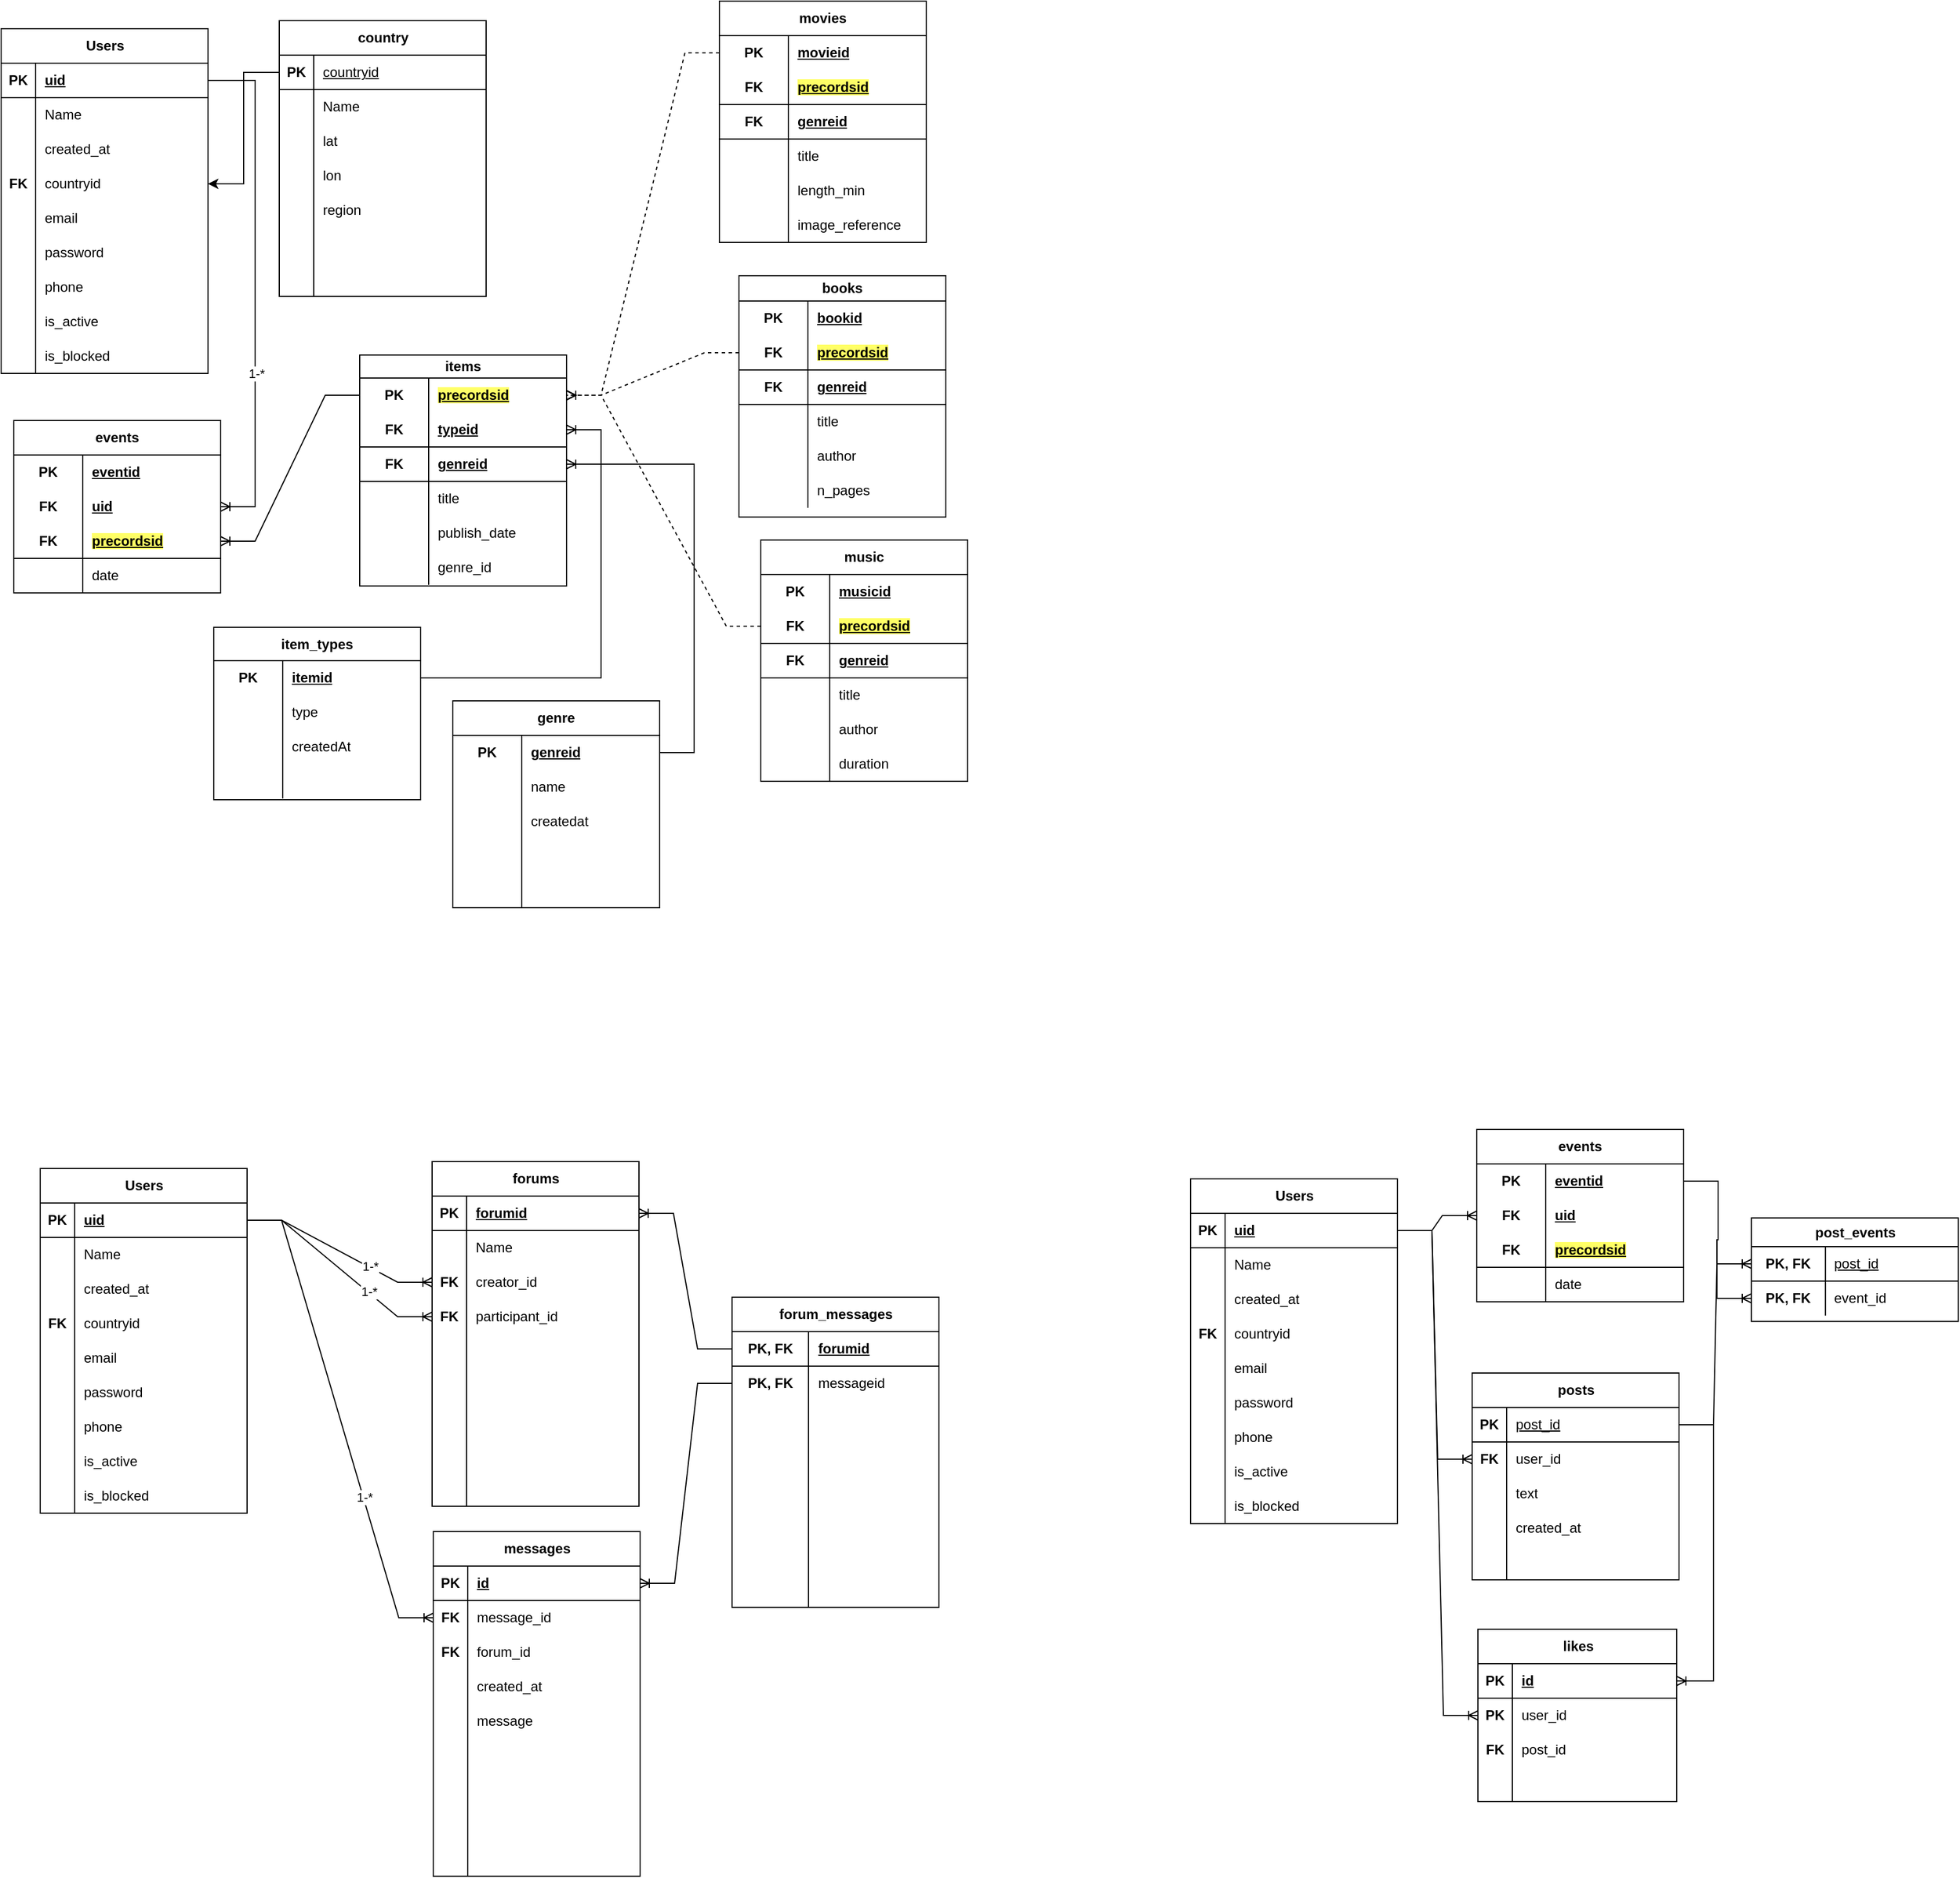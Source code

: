 <mxfile version="26.0.16">
  <diagram name="Page-1" id="ojYSdR_lSJFMK2W61VIR">
    <mxGraphModel dx="1548" dy="815" grid="0" gridSize="10" guides="0" tooltips="1" connect="1" arrows="1" fold="1" page="1" pageScale="1" pageWidth="1000" pageHeight="1000" math="0" shadow="0">
      <root>
        <mxCell id="0" />
        <mxCell id="1" parent="0" />
        <mxCell id="k8DWYgNBNTc8Uz9rn8I2-1" value="Users" style="shape=table;startSize=30;container=1;collapsible=1;childLayout=tableLayout;fixedRows=1;rowLines=0;fontStyle=1;align=center;resizeLast=1;html=1;" vertex="1" parent="1">
          <mxGeometry x="102" y="62" width="180" height="300" as="geometry" />
        </mxCell>
        <mxCell id="k8DWYgNBNTc8Uz9rn8I2-2" value="" style="shape=tableRow;horizontal=0;startSize=0;swimlaneHead=0;swimlaneBody=0;fillColor=none;collapsible=0;dropTarget=0;points=[[0,0.5],[1,0.5]];portConstraint=eastwest;top=0;left=0;right=0;bottom=1;" vertex="1" parent="k8DWYgNBNTc8Uz9rn8I2-1">
          <mxGeometry y="30" width="180" height="30" as="geometry" />
        </mxCell>
        <mxCell id="k8DWYgNBNTc8Uz9rn8I2-3" value="PK" style="shape=partialRectangle;connectable=0;fillColor=none;top=0;left=0;bottom=0;right=0;fontStyle=1;overflow=hidden;whiteSpace=wrap;html=1;" vertex="1" parent="k8DWYgNBNTc8Uz9rn8I2-2">
          <mxGeometry width="30" height="30" as="geometry">
            <mxRectangle width="30" height="30" as="alternateBounds" />
          </mxGeometry>
        </mxCell>
        <mxCell id="k8DWYgNBNTc8Uz9rn8I2-4" value="uid" style="shape=partialRectangle;connectable=0;fillColor=none;top=0;left=0;bottom=0;right=0;align=left;spacingLeft=6;fontStyle=5;overflow=hidden;whiteSpace=wrap;html=1;" vertex="1" parent="k8DWYgNBNTc8Uz9rn8I2-2">
          <mxGeometry x="30" width="150" height="30" as="geometry">
            <mxRectangle width="150" height="30" as="alternateBounds" />
          </mxGeometry>
        </mxCell>
        <mxCell id="k8DWYgNBNTc8Uz9rn8I2-5" value="" style="shape=tableRow;horizontal=0;startSize=0;swimlaneHead=0;swimlaneBody=0;fillColor=none;collapsible=0;dropTarget=0;points=[[0,0.5],[1,0.5]];portConstraint=eastwest;top=0;left=0;right=0;bottom=0;" vertex="1" parent="k8DWYgNBNTc8Uz9rn8I2-1">
          <mxGeometry y="60" width="180" height="30" as="geometry" />
        </mxCell>
        <mxCell id="k8DWYgNBNTc8Uz9rn8I2-6" value="" style="shape=partialRectangle;connectable=0;fillColor=none;top=0;left=0;bottom=0;right=0;editable=1;overflow=hidden;whiteSpace=wrap;html=1;" vertex="1" parent="k8DWYgNBNTc8Uz9rn8I2-5">
          <mxGeometry width="30" height="30" as="geometry">
            <mxRectangle width="30" height="30" as="alternateBounds" />
          </mxGeometry>
        </mxCell>
        <mxCell id="k8DWYgNBNTc8Uz9rn8I2-7" value="Name" style="shape=partialRectangle;connectable=0;fillColor=none;top=0;left=0;bottom=0;right=0;align=left;spacingLeft=6;overflow=hidden;whiteSpace=wrap;html=1;" vertex="1" parent="k8DWYgNBNTc8Uz9rn8I2-5">
          <mxGeometry x="30" width="150" height="30" as="geometry">
            <mxRectangle width="150" height="30" as="alternateBounds" />
          </mxGeometry>
        </mxCell>
        <mxCell id="k8DWYgNBNTc8Uz9rn8I2-8" value="" style="shape=tableRow;horizontal=0;startSize=0;swimlaneHead=0;swimlaneBody=0;fillColor=none;collapsible=0;dropTarget=0;points=[[0,0.5],[1,0.5]];portConstraint=eastwest;top=0;left=0;right=0;bottom=0;" vertex="1" parent="k8DWYgNBNTc8Uz9rn8I2-1">
          <mxGeometry y="90" width="180" height="30" as="geometry" />
        </mxCell>
        <mxCell id="k8DWYgNBNTc8Uz9rn8I2-9" value="" style="shape=partialRectangle;connectable=0;fillColor=none;top=0;left=0;bottom=0;right=0;editable=1;overflow=hidden;whiteSpace=wrap;html=1;" vertex="1" parent="k8DWYgNBNTc8Uz9rn8I2-8">
          <mxGeometry width="30" height="30" as="geometry">
            <mxRectangle width="30" height="30" as="alternateBounds" />
          </mxGeometry>
        </mxCell>
        <mxCell id="k8DWYgNBNTc8Uz9rn8I2-10" value="created_at" style="shape=partialRectangle;connectable=0;fillColor=none;top=0;left=0;bottom=0;right=0;align=left;spacingLeft=6;overflow=hidden;whiteSpace=wrap;html=1;" vertex="1" parent="k8DWYgNBNTc8Uz9rn8I2-8">
          <mxGeometry x="30" width="150" height="30" as="geometry">
            <mxRectangle width="150" height="30" as="alternateBounds" />
          </mxGeometry>
        </mxCell>
        <mxCell id="k8DWYgNBNTc8Uz9rn8I2-11" value="" style="shape=tableRow;horizontal=0;startSize=0;swimlaneHead=0;swimlaneBody=0;fillColor=none;collapsible=0;dropTarget=0;points=[[0,0.5],[1,0.5]];portConstraint=eastwest;top=0;left=0;right=0;bottom=0;" vertex="1" parent="k8DWYgNBNTc8Uz9rn8I2-1">
          <mxGeometry y="120" width="180" height="30" as="geometry" />
        </mxCell>
        <mxCell id="k8DWYgNBNTc8Uz9rn8I2-12" value="&lt;b&gt;FK&lt;/b&gt;" style="shape=partialRectangle;connectable=0;fillColor=none;top=0;left=0;bottom=0;right=0;editable=1;overflow=hidden;whiteSpace=wrap;html=1;" vertex="1" parent="k8DWYgNBNTc8Uz9rn8I2-11">
          <mxGeometry width="30" height="30" as="geometry">
            <mxRectangle width="30" height="30" as="alternateBounds" />
          </mxGeometry>
        </mxCell>
        <mxCell id="k8DWYgNBNTc8Uz9rn8I2-13" value="countryid" style="shape=partialRectangle;connectable=0;fillColor=none;top=0;left=0;bottom=0;right=0;align=left;spacingLeft=6;overflow=hidden;whiteSpace=wrap;html=1;" vertex="1" parent="k8DWYgNBNTc8Uz9rn8I2-11">
          <mxGeometry x="30" width="150" height="30" as="geometry">
            <mxRectangle width="150" height="30" as="alternateBounds" />
          </mxGeometry>
        </mxCell>
        <mxCell id="k8DWYgNBNTc8Uz9rn8I2-31" style="shape=tableRow;horizontal=0;startSize=0;swimlaneHead=0;swimlaneBody=0;fillColor=none;collapsible=0;dropTarget=0;points=[[0,0.5],[1,0.5]];portConstraint=eastwest;top=0;left=0;right=0;bottom=0;" vertex="1" parent="k8DWYgNBNTc8Uz9rn8I2-1">
          <mxGeometry y="150" width="180" height="30" as="geometry" />
        </mxCell>
        <mxCell id="k8DWYgNBNTc8Uz9rn8I2-32" style="shape=partialRectangle;connectable=0;fillColor=none;top=0;left=0;bottom=0;right=0;editable=1;overflow=hidden;whiteSpace=wrap;html=1;" vertex="1" parent="k8DWYgNBNTc8Uz9rn8I2-31">
          <mxGeometry width="30" height="30" as="geometry">
            <mxRectangle width="30" height="30" as="alternateBounds" />
          </mxGeometry>
        </mxCell>
        <mxCell id="k8DWYgNBNTc8Uz9rn8I2-33" value="email" style="shape=partialRectangle;connectable=0;fillColor=none;top=0;left=0;bottom=0;right=0;align=left;spacingLeft=6;overflow=hidden;whiteSpace=wrap;html=1;" vertex="1" parent="k8DWYgNBNTc8Uz9rn8I2-31">
          <mxGeometry x="30" width="150" height="30" as="geometry">
            <mxRectangle width="150" height="30" as="alternateBounds" />
          </mxGeometry>
        </mxCell>
        <mxCell id="k8DWYgNBNTc8Uz9rn8I2-34" style="shape=tableRow;horizontal=0;startSize=0;swimlaneHead=0;swimlaneBody=0;fillColor=none;collapsible=0;dropTarget=0;points=[[0,0.5],[1,0.5]];portConstraint=eastwest;top=0;left=0;right=0;bottom=0;" vertex="1" parent="k8DWYgNBNTc8Uz9rn8I2-1">
          <mxGeometry y="180" width="180" height="30" as="geometry" />
        </mxCell>
        <mxCell id="k8DWYgNBNTc8Uz9rn8I2-35" style="shape=partialRectangle;connectable=0;fillColor=none;top=0;left=0;bottom=0;right=0;editable=1;overflow=hidden;whiteSpace=wrap;html=1;" vertex="1" parent="k8DWYgNBNTc8Uz9rn8I2-34">
          <mxGeometry width="30" height="30" as="geometry">
            <mxRectangle width="30" height="30" as="alternateBounds" />
          </mxGeometry>
        </mxCell>
        <mxCell id="k8DWYgNBNTc8Uz9rn8I2-36" value="password" style="shape=partialRectangle;connectable=0;fillColor=none;top=0;left=0;bottom=0;right=0;align=left;spacingLeft=6;overflow=hidden;whiteSpace=wrap;html=1;" vertex="1" parent="k8DWYgNBNTc8Uz9rn8I2-34">
          <mxGeometry x="30" width="150" height="30" as="geometry">
            <mxRectangle width="150" height="30" as="alternateBounds" />
          </mxGeometry>
        </mxCell>
        <mxCell id="k8DWYgNBNTc8Uz9rn8I2-37" style="shape=tableRow;horizontal=0;startSize=0;swimlaneHead=0;swimlaneBody=0;fillColor=none;collapsible=0;dropTarget=0;points=[[0,0.5],[1,0.5]];portConstraint=eastwest;top=0;left=0;right=0;bottom=0;" vertex="1" parent="k8DWYgNBNTc8Uz9rn8I2-1">
          <mxGeometry y="210" width="180" height="30" as="geometry" />
        </mxCell>
        <mxCell id="k8DWYgNBNTc8Uz9rn8I2-38" style="shape=partialRectangle;connectable=0;fillColor=none;top=0;left=0;bottom=0;right=0;editable=1;overflow=hidden;whiteSpace=wrap;html=1;" vertex="1" parent="k8DWYgNBNTc8Uz9rn8I2-37">
          <mxGeometry width="30" height="30" as="geometry">
            <mxRectangle width="30" height="30" as="alternateBounds" />
          </mxGeometry>
        </mxCell>
        <mxCell id="k8DWYgNBNTc8Uz9rn8I2-39" value="phone" style="shape=partialRectangle;connectable=0;fillColor=none;top=0;left=0;bottom=0;right=0;align=left;spacingLeft=6;overflow=hidden;whiteSpace=wrap;html=1;" vertex="1" parent="k8DWYgNBNTc8Uz9rn8I2-37">
          <mxGeometry x="30" width="150" height="30" as="geometry">
            <mxRectangle width="150" height="30" as="alternateBounds" />
          </mxGeometry>
        </mxCell>
        <mxCell id="k8DWYgNBNTc8Uz9rn8I2-258" style="shape=tableRow;horizontal=0;startSize=0;swimlaneHead=0;swimlaneBody=0;fillColor=none;collapsible=0;dropTarget=0;points=[[0,0.5],[1,0.5]];portConstraint=eastwest;top=0;left=0;right=0;bottom=0;" vertex="1" parent="k8DWYgNBNTc8Uz9rn8I2-1">
          <mxGeometry y="240" width="180" height="30" as="geometry" />
        </mxCell>
        <mxCell id="k8DWYgNBNTc8Uz9rn8I2-259" style="shape=partialRectangle;connectable=0;fillColor=none;top=0;left=0;bottom=0;right=0;editable=1;overflow=hidden;whiteSpace=wrap;html=1;" vertex="1" parent="k8DWYgNBNTc8Uz9rn8I2-258">
          <mxGeometry width="30" height="30" as="geometry">
            <mxRectangle width="30" height="30" as="alternateBounds" />
          </mxGeometry>
        </mxCell>
        <mxCell id="k8DWYgNBNTc8Uz9rn8I2-260" value="is_active" style="shape=partialRectangle;connectable=0;fillColor=none;top=0;left=0;bottom=0;right=0;align=left;spacingLeft=6;overflow=hidden;whiteSpace=wrap;html=1;" vertex="1" parent="k8DWYgNBNTc8Uz9rn8I2-258">
          <mxGeometry x="30" width="150" height="30" as="geometry">
            <mxRectangle width="150" height="30" as="alternateBounds" />
          </mxGeometry>
        </mxCell>
        <mxCell id="k8DWYgNBNTc8Uz9rn8I2-261" style="shape=tableRow;horizontal=0;startSize=0;swimlaneHead=0;swimlaneBody=0;fillColor=none;collapsible=0;dropTarget=0;points=[[0,0.5],[1,0.5]];portConstraint=eastwest;top=0;left=0;right=0;bottom=0;" vertex="1" parent="k8DWYgNBNTc8Uz9rn8I2-1">
          <mxGeometry y="270" width="180" height="30" as="geometry" />
        </mxCell>
        <mxCell id="k8DWYgNBNTc8Uz9rn8I2-262" style="shape=partialRectangle;connectable=0;fillColor=none;top=0;left=0;bottom=0;right=0;editable=1;overflow=hidden;whiteSpace=wrap;html=1;" vertex="1" parent="k8DWYgNBNTc8Uz9rn8I2-261">
          <mxGeometry width="30" height="30" as="geometry">
            <mxRectangle width="30" height="30" as="alternateBounds" />
          </mxGeometry>
        </mxCell>
        <mxCell id="k8DWYgNBNTc8Uz9rn8I2-263" value="is_blocked" style="shape=partialRectangle;connectable=0;fillColor=none;top=0;left=0;bottom=0;right=0;align=left;spacingLeft=6;overflow=hidden;whiteSpace=wrap;html=1;" vertex="1" parent="k8DWYgNBNTc8Uz9rn8I2-261">
          <mxGeometry x="30" width="150" height="30" as="geometry">
            <mxRectangle width="150" height="30" as="alternateBounds" />
          </mxGeometry>
        </mxCell>
        <mxCell id="k8DWYgNBNTc8Uz9rn8I2-14" value="events" style="shape=table;startSize=30;container=1;collapsible=1;childLayout=tableLayout;fixedRows=1;rowLines=0;fontStyle=1;align=center;resizeLast=1;html=1;whiteSpace=wrap;" vertex="1" parent="1">
          <mxGeometry x="113" y="403" width="180" height="150" as="geometry" />
        </mxCell>
        <mxCell id="k8DWYgNBNTc8Uz9rn8I2-184" style="shape=tableRow;horizontal=0;startSize=0;swimlaneHead=0;swimlaneBody=0;fillColor=none;collapsible=0;dropTarget=0;points=[[0,0.5],[1,0.5]];portConstraint=eastwest;top=0;left=0;right=0;bottom=0;html=1;" vertex="1" parent="k8DWYgNBNTc8Uz9rn8I2-14">
          <mxGeometry y="30" width="180" height="30" as="geometry" />
        </mxCell>
        <mxCell id="k8DWYgNBNTc8Uz9rn8I2-185" value="PK" style="shape=partialRectangle;connectable=0;fillColor=none;top=0;left=0;bottom=0;right=0;fontStyle=1;overflow=hidden;html=1;whiteSpace=wrap;" vertex="1" parent="k8DWYgNBNTc8Uz9rn8I2-184">
          <mxGeometry width="60" height="30" as="geometry">
            <mxRectangle width="60" height="30" as="alternateBounds" />
          </mxGeometry>
        </mxCell>
        <mxCell id="k8DWYgNBNTc8Uz9rn8I2-186" value="eventid" style="shape=partialRectangle;connectable=0;fillColor=none;top=0;left=0;bottom=0;right=0;align=left;spacingLeft=6;fontStyle=5;overflow=hidden;html=1;whiteSpace=wrap;" vertex="1" parent="k8DWYgNBNTc8Uz9rn8I2-184">
          <mxGeometry x="60" width="120" height="30" as="geometry">
            <mxRectangle width="120" height="30" as="alternateBounds" />
          </mxGeometry>
        </mxCell>
        <mxCell id="k8DWYgNBNTc8Uz9rn8I2-15" value="" style="shape=tableRow;horizontal=0;startSize=0;swimlaneHead=0;swimlaneBody=0;fillColor=none;collapsible=0;dropTarget=0;points=[[0,0.5],[1,0.5]];portConstraint=eastwest;top=0;left=0;right=0;bottom=0;html=1;" vertex="1" parent="k8DWYgNBNTc8Uz9rn8I2-14">
          <mxGeometry y="60" width="180" height="30" as="geometry" />
        </mxCell>
        <mxCell id="k8DWYgNBNTc8Uz9rn8I2-16" value="FK" style="shape=partialRectangle;connectable=0;fillColor=none;top=0;left=0;bottom=0;right=0;fontStyle=1;overflow=hidden;html=1;whiteSpace=wrap;" vertex="1" parent="k8DWYgNBNTc8Uz9rn8I2-15">
          <mxGeometry width="60" height="30" as="geometry">
            <mxRectangle width="60" height="30" as="alternateBounds" />
          </mxGeometry>
        </mxCell>
        <mxCell id="k8DWYgNBNTc8Uz9rn8I2-17" value="uid" style="shape=partialRectangle;connectable=0;fillColor=none;top=0;left=0;bottom=0;right=0;align=left;spacingLeft=6;fontStyle=5;overflow=hidden;html=1;whiteSpace=wrap;" vertex="1" parent="k8DWYgNBNTc8Uz9rn8I2-15">
          <mxGeometry x="60" width="120" height="30" as="geometry">
            <mxRectangle width="120" height="30" as="alternateBounds" />
          </mxGeometry>
        </mxCell>
        <mxCell id="k8DWYgNBNTc8Uz9rn8I2-18" value="" style="shape=tableRow;horizontal=0;startSize=0;swimlaneHead=0;swimlaneBody=0;fillColor=none;collapsible=0;dropTarget=0;points=[[0,0.5],[1,0.5]];portConstraint=eastwest;top=0;left=0;right=0;bottom=1;html=1;" vertex="1" parent="k8DWYgNBNTc8Uz9rn8I2-14">
          <mxGeometry y="90" width="180" height="30" as="geometry" />
        </mxCell>
        <mxCell id="k8DWYgNBNTc8Uz9rn8I2-19" value="FK" style="shape=partialRectangle;connectable=0;fillColor=none;top=0;left=0;bottom=0;right=0;fontStyle=1;overflow=hidden;html=1;whiteSpace=wrap;" vertex="1" parent="k8DWYgNBNTc8Uz9rn8I2-18">
          <mxGeometry width="60" height="30" as="geometry">
            <mxRectangle width="60" height="30" as="alternateBounds" />
          </mxGeometry>
        </mxCell>
        <mxCell id="k8DWYgNBNTc8Uz9rn8I2-20" value="&lt;span style=&quot;background-color: rgb(255, 255, 102);&quot;&gt;precordsid&lt;/span&gt;" style="shape=partialRectangle;connectable=0;fillColor=none;top=0;left=0;bottom=0;right=0;align=left;spacingLeft=6;fontStyle=5;overflow=hidden;html=1;whiteSpace=wrap;" vertex="1" parent="k8DWYgNBNTc8Uz9rn8I2-18">
          <mxGeometry x="60" width="120" height="30" as="geometry">
            <mxRectangle width="120" height="30" as="alternateBounds" />
          </mxGeometry>
        </mxCell>
        <mxCell id="k8DWYgNBNTc8Uz9rn8I2-21" value="" style="shape=tableRow;horizontal=0;startSize=0;swimlaneHead=0;swimlaneBody=0;fillColor=none;collapsible=0;dropTarget=0;points=[[0,0.5],[1,0.5]];portConstraint=eastwest;top=0;left=0;right=0;bottom=0;html=1;" vertex="1" parent="k8DWYgNBNTc8Uz9rn8I2-14">
          <mxGeometry y="120" width="180" height="30" as="geometry" />
        </mxCell>
        <mxCell id="k8DWYgNBNTc8Uz9rn8I2-22" value="" style="shape=partialRectangle;connectable=0;fillColor=none;top=0;left=0;bottom=0;right=0;editable=1;overflow=hidden;html=1;whiteSpace=wrap;" vertex="1" parent="k8DWYgNBNTc8Uz9rn8I2-21">
          <mxGeometry width="60" height="30" as="geometry">
            <mxRectangle width="60" height="30" as="alternateBounds" />
          </mxGeometry>
        </mxCell>
        <mxCell id="k8DWYgNBNTc8Uz9rn8I2-23" value="date" style="shape=partialRectangle;connectable=0;fillColor=none;top=0;left=0;bottom=0;right=0;align=left;spacingLeft=6;overflow=hidden;html=1;whiteSpace=wrap;" vertex="1" parent="k8DWYgNBNTc8Uz9rn8I2-21">
          <mxGeometry x="60" width="120" height="30" as="geometry">
            <mxRectangle width="120" height="30" as="alternateBounds" />
          </mxGeometry>
        </mxCell>
        <mxCell id="k8DWYgNBNTc8Uz9rn8I2-41" value="items" style="shape=table;startSize=20;container=1;collapsible=1;childLayout=tableLayout;fixedRows=1;rowLines=0;fontStyle=1;align=center;resizeLast=1;html=1;whiteSpace=wrap;" vertex="1" parent="1">
          <mxGeometry x="414" y="346" width="180" height="201" as="geometry" />
        </mxCell>
        <mxCell id="k8DWYgNBNTc8Uz9rn8I2-42" value="" style="shape=tableRow;horizontal=0;startSize=0;swimlaneHead=0;swimlaneBody=0;fillColor=none;collapsible=0;dropTarget=0;points=[[0,0.5],[1,0.5]];portConstraint=eastwest;top=0;left=0;right=0;bottom=0;html=1;" vertex="1" parent="k8DWYgNBNTc8Uz9rn8I2-41">
          <mxGeometry y="20" width="180" height="30" as="geometry" />
        </mxCell>
        <mxCell id="k8DWYgNBNTc8Uz9rn8I2-43" value="PK" style="shape=partialRectangle;connectable=0;fillColor=none;top=0;left=0;bottom=0;right=0;fontStyle=1;overflow=hidden;html=1;whiteSpace=wrap;" vertex="1" parent="k8DWYgNBNTc8Uz9rn8I2-42">
          <mxGeometry width="60" height="30" as="geometry">
            <mxRectangle width="60" height="30" as="alternateBounds" />
          </mxGeometry>
        </mxCell>
        <mxCell id="k8DWYgNBNTc8Uz9rn8I2-44" value="&lt;span style=&quot;background-color: rgb(255, 255, 102);&quot;&gt;precordsid&lt;/span&gt;" style="shape=partialRectangle;connectable=0;fillColor=none;top=0;left=0;bottom=0;right=0;align=left;spacingLeft=6;fontStyle=5;overflow=hidden;html=1;whiteSpace=wrap;" vertex="1" parent="k8DWYgNBNTc8Uz9rn8I2-42">
          <mxGeometry x="60" width="120" height="30" as="geometry">
            <mxRectangle width="120" height="30" as="alternateBounds" />
          </mxGeometry>
        </mxCell>
        <mxCell id="k8DWYgNBNTc8Uz9rn8I2-45" value="" style="shape=tableRow;horizontal=0;startSize=0;swimlaneHead=0;swimlaneBody=0;fillColor=none;collapsible=0;dropTarget=0;points=[[0,0.5],[1,0.5]];portConstraint=eastwest;top=0;left=0;right=0;bottom=1;html=1;" vertex="1" parent="k8DWYgNBNTc8Uz9rn8I2-41">
          <mxGeometry y="50" width="180" height="30" as="geometry" />
        </mxCell>
        <mxCell id="k8DWYgNBNTc8Uz9rn8I2-46" value="FK" style="shape=partialRectangle;connectable=0;fillColor=none;top=0;left=0;bottom=0;right=0;fontStyle=1;overflow=hidden;html=1;whiteSpace=wrap;" vertex="1" parent="k8DWYgNBNTc8Uz9rn8I2-45">
          <mxGeometry width="60" height="30" as="geometry">
            <mxRectangle width="60" height="30" as="alternateBounds" />
          </mxGeometry>
        </mxCell>
        <mxCell id="k8DWYgNBNTc8Uz9rn8I2-47" value="typeid" style="shape=partialRectangle;connectable=0;fillColor=none;top=0;left=0;bottom=0;right=0;align=left;spacingLeft=6;fontStyle=5;overflow=hidden;html=1;whiteSpace=wrap;" vertex="1" parent="k8DWYgNBNTc8Uz9rn8I2-45">
          <mxGeometry x="60" width="120" height="30" as="geometry">
            <mxRectangle width="120" height="30" as="alternateBounds" />
          </mxGeometry>
        </mxCell>
        <mxCell id="k8DWYgNBNTc8Uz9rn8I2-514" style="shape=tableRow;horizontal=0;startSize=0;swimlaneHead=0;swimlaneBody=0;fillColor=none;collapsible=0;dropTarget=0;points=[[0,0.5],[1,0.5]];portConstraint=eastwest;top=0;left=0;right=0;bottom=1;html=1;" vertex="1" parent="k8DWYgNBNTc8Uz9rn8I2-41">
          <mxGeometry y="80" width="180" height="30" as="geometry" />
        </mxCell>
        <mxCell id="k8DWYgNBNTc8Uz9rn8I2-515" value="FK" style="shape=partialRectangle;connectable=0;fillColor=none;top=0;left=0;bottom=0;right=0;fontStyle=1;overflow=hidden;html=1;whiteSpace=wrap;" vertex="1" parent="k8DWYgNBNTc8Uz9rn8I2-514">
          <mxGeometry width="60" height="30" as="geometry">
            <mxRectangle width="60" height="30" as="alternateBounds" />
          </mxGeometry>
        </mxCell>
        <mxCell id="k8DWYgNBNTc8Uz9rn8I2-516" value="genreid" style="shape=partialRectangle;connectable=0;fillColor=none;top=0;left=0;bottom=0;right=0;align=left;spacingLeft=6;fontStyle=5;overflow=hidden;html=1;whiteSpace=wrap;" vertex="1" parent="k8DWYgNBNTc8Uz9rn8I2-514">
          <mxGeometry x="60" width="120" height="30" as="geometry">
            <mxRectangle width="120" height="30" as="alternateBounds" />
          </mxGeometry>
        </mxCell>
        <mxCell id="k8DWYgNBNTc8Uz9rn8I2-48" value="" style="shape=tableRow;horizontal=0;startSize=0;swimlaneHead=0;swimlaneBody=0;fillColor=none;collapsible=0;dropTarget=0;points=[[0,0.5],[1,0.5]];portConstraint=eastwest;top=0;left=0;right=0;bottom=0;html=1;" vertex="1" parent="k8DWYgNBNTc8Uz9rn8I2-41">
          <mxGeometry y="110" width="180" height="30" as="geometry" />
        </mxCell>
        <mxCell id="k8DWYgNBNTc8Uz9rn8I2-49" value="" style="shape=partialRectangle;connectable=0;fillColor=none;top=0;left=0;bottom=0;right=0;editable=1;overflow=hidden;html=1;whiteSpace=wrap;" vertex="1" parent="k8DWYgNBNTc8Uz9rn8I2-48">
          <mxGeometry width="60" height="30" as="geometry">
            <mxRectangle width="60" height="30" as="alternateBounds" />
          </mxGeometry>
        </mxCell>
        <mxCell id="k8DWYgNBNTc8Uz9rn8I2-50" value="title" style="shape=partialRectangle;connectable=0;fillColor=none;top=0;left=0;bottom=0;right=0;align=left;spacingLeft=6;overflow=hidden;html=1;whiteSpace=wrap;" vertex="1" parent="k8DWYgNBNTc8Uz9rn8I2-48">
          <mxGeometry x="60" width="120" height="30" as="geometry">
            <mxRectangle width="120" height="30" as="alternateBounds" />
          </mxGeometry>
        </mxCell>
        <mxCell id="k8DWYgNBNTc8Uz9rn8I2-51" value="" style="shape=tableRow;horizontal=0;startSize=0;swimlaneHead=0;swimlaneBody=0;fillColor=none;collapsible=0;dropTarget=0;points=[[0,0.5],[1,0.5]];portConstraint=eastwest;top=0;left=0;right=0;bottom=0;html=1;" vertex="1" parent="k8DWYgNBNTc8Uz9rn8I2-41">
          <mxGeometry y="140" width="180" height="30" as="geometry" />
        </mxCell>
        <mxCell id="k8DWYgNBNTc8Uz9rn8I2-52" value="" style="shape=partialRectangle;connectable=0;fillColor=none;top=0;left=0;bottom=0;right=0;editable=1;overflow=hidden;html=1;whiteSpace=wrap;" vertex="1" parent="k8DWYgNBNTc8Uz9rn8I2-51">
          <mxGeometry width="60" height="30" as="geometry">
            <mxRectangle width="60" height="30" as="alternateBounds" />
          </mxGeometry>
        </mxCell>
        <mxCell id="k8DWYgNBNTc8Uz9rn8I2-53" value="publish_date" style="shape=partialRectangle;connectable=0;fillColor=none;top=0;left=0;bottom=0;right=0;align=left;spacingLeft=6;overflow=hidden;html=1;whiteSpace=wrap;" vertex="1" parent="k8DWYgNBNTc8Uz9rn8I2-51">
          <mxGeometry x="60" width="120" height="30" as="geometry">
            <mxRectangle width="120" height="30" as="alternateBounds" />
          </mxGeometry>
        </mxCell>
        <mxCell id="k8DWYgNBNTc8Uz9rn8I2-511" style="shape=tableRow;horizontal=0;startSize=0;swimlaneHead=0;swimlaneBody=0;fillColor=none;collapsible=0;dropTarget=0;points=[[0,0.5],[1,0.5]];portConstraint=eastwest;top=0;left=0;right=0;bottom=0;html=1;" vertex="1" parent="k8DWYgNBNTc8Uz9rn8I2-41">
          <mxGeometry y="170" width="180" height="30" as="geometry" />
        </mxCell>
        <mxCell id="k8DWYgNBNTc8Uz9rn8I2-512" style="shape=partialRectangle;connectable=0;fillColor=none;top=0;left=0;bottom=0;right=0;editable=1;overflow=hidden;html=1;whiteSpace=wrap;" vertex="1" parent="k8DWYgNBNTc8Uz9rn8I2-511">
          <mxGeometry width="60" height="30" as="geometry">
            <mxRectangle width="60" height="30" as="alternateBounds" />
          </mxGeometry>
        </mxCell>
        <mxCell id="k8DWYgNBNTc8Uz9rn8I2-513" value="genre_id" style="shape=partialRectangle;connectable=0;fillColor=none;top=0;left=0;bottom=0;right=0;align=left;spacingLeft=6;overflow=hidden;html=1;whiteSpace=wrap;" vertex="1" parent="k8DWYgNBNTc8Uz9rn8I2-511">
          <mxGeometry x="60" width="120" height="30" as="geometry">
            <mxRectangle width="120" height="30" as="alternateBounds" />
          </mxGeometry>
        </mxCell>
        <mxCell id="k8DWYgNBNTc8Uz9rn8I2-68" value="" style="edgeStyle=entityRelationEdgeStyle;fontSize=12;html=1;endArrow=ERoneToMany;rounded=0;" edge="1" parent="1" source="k8DWYgNBNTc8Uz9rn8I2-42" target="k8DWYgNBNTc8Uz9rn8I2-18">
          <mxGeometry width="100" height="100" relative="1" as="geometry">
            <mxPoint x="440" y="565" as="sourcePoint" />
            <mxPoint x="320" y="550.0" as="targetPoint" />
            <Array as="points">
              <mxPoint x="370" y="525" />
              <mxPoint x="360" y="565" />
            </Array>
          </mxGeometry>
        </mxCell>
        <mxCell id="k8DWYgNBNTc8Uz9rn8I2-69" value="" style="edgeStyle=entityRelationEdgeStyle;fontSize=12;html=1;endArrow=ERoneToMany;rounded=0;" edge="1" parent="1" source="k8DWYgNBNTc8Uz9rn8I2-2" target="k8DWYgNBNTc8Uz9rn8I2-15">
          <mxGeometry width="100" height="100" relative="1" as="geometry">
            <mxPoint x="260" y="280" as="sourcePoint" />
            <mxPoint x="360" y="180" as="targetPoint" />
            <Array as="points">
              <mxPoint x="80" y="240" />
              <mxPoint x="320" y="240" />
            </Array>
          </mxGeometry>
        </mxCell>
        <mxCell id="k8DWYgNBNTc8Uz9rn8I2-70" value="1-*" style="edgeLabel;html=1;align=center;verticalAlign=middle;resizable=0;points=[];" vertex="1" connectable="0" parent="k8DWYgNBNTc8Uz9rn8I2-69">
          <mxGeometry x="0.338" y="1" relative="1" as="geometry">
            <mxPoint as="offset" />
          </mxGeometry>
        </mxCell>
        <mxCell id="k8DWYgNBNTc8Uz9rn8I2-93" value="movies" style="shape=table;startSize=30;container=1;collapsible=1;childLayout=tableLayout;fixedRows=1;rowLines=0;fontStyle=1;align=center;resizeLast=1;html=1;whiteSpace=wrap;" vertex="1" parent="1">
          <mxGeometry x="727" y="38" width="180" height="210" as="geometry" />
        </mxCell>
        <mxCell id="k8DWYgNBNTc8Uz9rn8I2-94" value="" style="shape=tableRow;horizontal=0;startSize=0;swimlaneHead=0;swimlaneBody=0;fillColor=none;collapsible=0;dropTarget=0;points=[[0,0.5],[1,0.5]];portConstraint=eastwest;top=0;left=0;right=0;bottom=0;html=1;" vertex="1" parent="k8DWYgNBNTc8Uz9rn8I2-93">
          <mxGeometry y="30" width="180" height="30" as="geometry" />
        </mxCell>
        <mxCell id="k8DWYgNBNTc8Uz9rn8I2-95" value="PK" style="shape=partialRectangle;connectable=0;fillColor=none;top=0;left=0;bottom=0;right=0;fontStyle=1;overflow=hidden;html=1;whiteSpace=wrap;" vertex="1" parent="k8DWYgNBNTc8Uz9rn8I2-94">
          <mxGeometry width="60" height="30" as="geometry">
            <mxRectangle width="60" height="30" as="alternateBounds" />
          </mxGeometry>
        </mxCell>
        <mxCell id="k8DWYgNBNTc8Uz9rn8I2-96" value="movieid" style="shape=partialRectangle;connectable=0;fillColor=none;top=0;left=0;bottom=0;right=0;align=left;spacingLeft=6;fontStyle=5;overflow=hidden;html=1;whiteSpace=wrap;" vertex="1" parent="k8DWYgNBNTc8Uz9rn8I2-94">
          <mxGeometry x="60" width="120" height="30" as="geometry">
            <mxRectangle width="120" height="30" as="alternateBounds" />
          </mxGeometry>
        </mxCell>
        <mxCell id="k8DWYgNBNTc8Uz9rn8I2-97" value="" style="shape=tableRow;horizontal=0;startSize=0;swimlaneHead=0;swimlaneBody=0;fillColor=none;collapsible=0;dropTarget=0;points=[[0,0.5],[1,0.5]];portConstraint=eastwest;top=0;left=0;right=0;bottom=1;html=1;" vertex="1" parent="k8DWYgNBNTc8Uz9rn8I2-93">
          <mxGeometry y="60" width="180" height="30" as="geometry" />
        </mxCell>
        <mxCell id="k8DWYgNBNTc8Uz9rn8I2-98" value="FK" style="shape=partialRectangle;connectable=0;fillColor=none;top=0;left=0;bottom=0;right=0;fontStyle=1;overflow=hidden;html=1;whiteSpace=wrap;" vertex="1" parent="k8DWYgNBNTc8Uz9rn8I2-97">
          <mxGeometry width="60" height="30" as="geometry">
            <mxRectangle width="60" height="30" as="alternateBounds" />
          </mxGeometry>
        </mxCell>
        <mxCell id="k8DWYgNBNTc8Uz9rn8I2-99" value="&lt;span style=&quot;background-color: rgb(255, 255, 102);&quot;&gt;precordsid&lt;/span&gt;" style="shape=partialRectangle;connectable=0;fillColor=none;top=0;left=0;bottom=0;right=0;align=left;spacingLeft=6;fontStyle=5;overflow=hidden;html=1;whiteSpace=wrap;" vertex="1" parent="k8DWYgNBNTc8Uz9rn8I2-97">
          <mxGeometry x="60" width="120" height="30" as="geometry">
            <mxRectangle width="120" height="30" as="alternateBounds" />
          </mxGeometry>
        </mxCell>
        <mxCell id="k8DWYgNBNTc8Uz9rn8I2-178" style="shape=tableRow;horizontal=0;startSize=0;swimlaneHead=0;swimlaneBody=0;fillColor=none;collapsible=0;dropTarget=0;points=[[0,0.5],[1,0.5]];portConstraint=eastwest;top=0;left=0;right=0;bottom=1;html=1;" vertex="1" parent="k8DWYgNBNTc8Uz9rn8I2-93">
          <mxGeometry y="90" width="180" height="30" as="geometry" />
        </mxCell>
        <mxCell id="k8DWYgNBNTc8Uz9rn8I2-179" value="FK" style="shape=partialRectangle;connectable=0;fillColor=none;top=0;left=0;bottom=0;right=0;fontStyle=1;overflow=hidden;html=1;whiteSpace=wrap;" vertex="1" parent="k8DWYgNBNTc8Uz9rn8I2-178">
          <mxGeometry width="60" height="30" as="geometry">
            <mxRectangle width="60" height="30" as="alternateBounds" />
          </mxGeometry>
        </mxCell>
        <mxCell id="k8DWYgNBNTc8Uz9rn8I2-180" value="genreid" style="shape=partialRectangle;connectable=0;fillColor=none;top=0;left=0;bottom=0;right=0;align=left;spacingLeft=6;fontStyle=5;overflow=hidden;html=1;whiteSpace=wrap;" vertex="1" parent="k8DWYgNBNTc8Uz9rn8I2-178">
          <mxGeometry x="60" width="120" height="30" as="geometry">
            <mxRectangle width="120" height="30" as="alternateBounds" />
          </mxGeometry>
        </mxCell>
        <mxCell id="k8DWYgNBNTc8Uz9rn8I2-103" value="" style="shape=tableRow;horizontal=0;startSize=0;swimlaneHead=0;swimlaneBody=0;fillColor=none;collapsible=0;dropTarget=0;points=[[0,0.5],[1,0.5]];portConstraint=eastwest;top=0;left=0;right=0;bottom=0;html=1;" vertex="1" parent="k8DWYgNBNTc8Uz9rn8I2-93">
          <mxGeometry y="120" width="180" height="30" as="geometry" />
        </mxCell>
        <mxCell id="k8DWYgNBNTc8Uz9rn8I2-104" value="" style="shape=partialRectangle;connectable=0;fillColor=none;top=0;left=0;bottom=0;right=0;editable=1;overflow=hidden;html=1;whiteSpace=wrap;" vertex="1" parent="k8DWYgNBNTc8Uz9rn8I2-103">
          <mxGeometry width="60" height="30" as="geometry">
            <mxRectangle width="60" height="30" as="alternateBounds" />
          </mxGeometry>
        </mxCell>
        <mxCell id="k8DWYgNBNTc8Uz9rn8I2-105" value="title" style="shape=partialRectangle;connectable=0;fillColor=none;top=0;left=0;bottom=0;right=0;align=left;spacingLeft=6;overflow=hidden;html=1;whiteSpace=wrap;" vertex="1" parent="k8DWYgNBNTc8Uz9rn8I2-103">
          <mxGeometry x="60" width="120" height="30" as="geometry">
            <mxRectangle width="120" height="30" as="alternateBounds" />
          </mxGeometry>
        </mxCell>
        <mxCell id="k8DWYgNBNTc8Uz9rn8I2-157" style="shape=tableRow;horizontal=0;startSize=0;swimlaneHead=0;swimlaneBody=0;fillColor=none;collapsible=0;dropTarget=0;points=[[0,0.5],[1,0.5]];portConstraint=eastwest;top=0;left=0;right=0;bottom=0;html=1;" vertex="1" parent="k8DWYgNBNTc8Uz9rn8I2-93">
          <mxGeometry y="150" width="180" height="30" as="geometry" />
        </mxCell>
        <mxCell id="k8DWYgNBNTc8Uz9rn8I2-158" style="shape=partialRectangle;connectable=0;fillColor=none;top=0;left=0;bottom=0;right=0;editable=1;overflow=hidden;html=1;whiteSpace=wrap;" vertex="1" parent="k8DWYgNBNTc8Uz9rn8I2-157">
          <mxGeometry width="60" height="30" as="geometry">
            <mxRectangle width="60" height="30" as="alternateBounds" />
          </mxGeometry>
        </mxCell>
        <mxCell id="k8DWYgNBNTc8Uz9rn8I2-159" value="length_min" style="shape=partialRectangle;connectable=0;fillColor=none;top=0;left=0;bottom=0;right=0;align=left;spacingLeft=6;overflow=hidden;html=1;whiteSpace=wrap;" vertex="1" parent="k8DWYgNBNTc8Uz9rn8I2-157">
          <mxGeometry x="60" width="120" height="30" as="geometry">
            <mxRectangle width="120" height="30" as="alternateBounds" />
          </mxGeometry>
        </mxCell>
        <mxCell id="k8DWYgNBNTc8Uz9rn8I2-163" style="shape=tableRow;horizontal=0;startSize=0;swimlaneHead=0;swimlaneBody=0;fillColor=none;collapsible=0;dropTarget=0;points=[[0,0.5],[1,0.5]];portConstraint=eastwest;top=0;left=0;right=0;bottom=0;html=1;" vertex="1" parent="k8DWYgNBNTc8Uz9rn8I2-93">
          <mxGeometry y="180" width="180" height="30" as="geometry" />
        </mxCell>
        <mxCell id="k8DWYgNBNTc8Uz9rn8I2-164" style="shape=partialRectangle;connectable=0;fillColor=none;top=0;left=0;bottom=0;right=0;editable=1;overflow=hidden;html=1;whiteSpace=wrap;" vertex="1" parent="k8DWYgNBNTc8Uz9rn8I2-163">
          <mxGeometry width="60" height="30" as="geometry">
            <mxRectangle width="60" height="30" as="alternateBounds" />
          </mxGeometry>
        </mxCell>
        <mxCell id="k8DWYgNBNTc8Uz9rn8I2-165" value="image_reference" style="shape=partialRectangle;connectable=0;fillColor=none;top=0;left=0;bottom=0;right=0;align=left;spacingLeft=6;overflow=hidden;html=1;whiteSpace=wrap;" vertex="1" parent="k8DWYgNBNTc8Uz9rn8I2-163">
          <mxGeometry x="60" width="120" height="30" as="geometry">
            <mxRectangle width="120" height="30" as="alternateBounds" />
          </mxGeometry>
        </mxCell>
        <mxCell id="k8DWYgNBNTc8Uz9rn8I2-107" value="item_types" style="shape=table;startSize=29;container=1;collapsible=1;childLayout=tableLayout;fixedRows=1;rowLines=0;fontStyle=1;align=center;resizeLast=1;html=1;whiteSpace=wrap;" vertex="1" parent="1">
          <mxGeometry x="287" y="583" width="180" height="150" as="geometry" />
        </mxCell>
        <mxCell id="k8DWYgNBNTc8Uz9rn8I2-108" value="" style="shape=tableRow;horizontal=0;startSize=0;swimlaneHead=0;swimlaneBody=0;fillColor=none;collapsible=0;dropTarget=0;points=[[0,0.5],[1,0.5]];portConstraint=eastwest;top=0;left=0;right=0;bottom=0;html=1;" vertex="1" parent="k8DWYgNBNTc8Uz9rn8I2-107">
          <mxGeometry y="29" width="180" height="30" as="geometry" />
        </mxCell>
        <mxCell id="k8DWYgNBNTc8Uz9rn8I2-109" value="PK" style="shape=partialRectangle;connectable=0;fillColor=none;top=0;left=0;bottom=0;right=0;fontStyle=1;overflow=hidden;html=1;whiteSpace=wrap;" vertex="1" parent="k8DWYgNBNTc8Uz9rn8I2-108">
          <mxGeometry width="60" height="30" as="geometry">
            <mxRectangle width="60" height="30" as="alternateBounds" />
          </mxGeometry>
        </mxCell>
        <mxCell id="k8DWYgNBNTc8Uz9rn8I2-110" value="itemid" style="shape=partialRectangle;connectable=0;fillColor=none;top=0;left=0;bottom=0;right=0;align=left;spacingLeft=6;fontStyle=5;overflow=hidden;html=1;whiteSpace=wrap;" vertex="1" parent="k8DWYgNBNTc8Uz9rn8I2-108">
          <mxGeometry x="60" width="120" height="30" as="geometry">
            <mxRectangle width="120" height="30" as="alternateBounds" />
          </mxGeometry>
        </mxCell>
        <mxCell id="k8DWYgNBNTc8Uz9rn8I2-114" value="" style="shape=tableRow;horizontal=0;startSize=0;swimlaneHead=0;swimlaneBody=0;fillColor=none;collapsible=0;dropTarget=0;points=[[0,0.5],[1,0.5]];portConstraint=eastwest;top=0;left=0;right=0;bottom=0;html=1;" vertex="1" parent="k8DWYgNBNTc8Uz9rn8I2-107">
          <mxGeometry y="59" width="180" height="30" as="geometry" />
        </mxCell>
        <mxCell id="k8DWYgNBNTc8Uz9rn8I2-115" value="" style="shape=partialRectangle;connectable=0;fillColor=none;top=0;left=0;bottom=0;right=0;editable=1;overflow=hidden;html=1;whiteSpace=wrap;" vertex="1" parent="k8DWYgNBNTc8Uz9rn8I2-114">
          <mxGeometry width="60" height="30" as="geometry">
            <mxRectangle width="60" height="30" as="alternateBounds" />
          </mxGeometry>
        </mxCell>
        <mxCell id="k8DWYgNBNTc8Uz9rn8I2-116" value="type" style="shape=partialRectangle;connectable=0;fillColor=none;top=0;left=0;bottom=0;right=0;align=left;spacingLeft=6;overflow=hidden;html=1;whiteSpace=wrap;" vertex="1" parent="k8DWYgNBNTc8Uz9rn8I2-114">
          <mxGeometry x="60" width="120" height="30" as="geometry">
            <mxRectangle width="120" height="30" as="alternateBounds" />
          </mxGeometry>
        </mxCell>
        <mxCell id="k8DWYgNBNTc8Uz9rn8I2-117" value="" style="shape=tableRow;horizontal=0;startSize=0;swimlaneHead=0;swimlaneBody=0;fillColor=none;collapsible=0;dropTarget=0;points=[[0,0.5],[1,0.5]];portConstraint=eastwest;top=0;left=0;right=0;bottom=0;html=1;" vertex="1" parent="k8DWYgNBNTc8Uz9rn8I2-107">
          <mxGeometry y="89" width="180" height="30" as="geometry" />
        </mxCell>
        <mxCell id="k8DWYgNBNTc8Uz9rn8I2-118" value="" style="shape=partialRectangle;connectable=0;fillColor=none;top=0;left=0;bottom=0;right=0;editable=1;overflow=hidden;html=1;whiteSpace=wrap;" vertex="1" parent="k8DWYgNBNTc8Uz9rn8I2-117">
          <mxGeometry width="60" height="30" as="geometry">
            <mxRectangle width="60" height="30" as="alternateBounds" />
          </mxGeometry>
        </mxCell>
        <mxCell id="k8DWYgNBNTc8Uz9rn8I2-119" value="createdAt" style="shape=partialRectangle;connectable=0;fillColor=none;top=0;left=0;bottom=0;right=0;align=left;spacingLeft=6;overflow=hidden;html=1;whiteSpace=wrap;" vertex="1" parent="k8DWYgNBNTc8Uz9rn8I2-117">
          <mxGeometry x="60" width="120" height="30" as="geometry">
            <mxRectangle width="120" height="30" as="alternateBounds" />
          </mxGeometry>
        </mxCell>
        <mxCell id="k8DWYgNBNTc8Uz9rn8I2-123" style="shape=tableRow;horizontal=0;startSize=0;swimlaneHead=0;swimlaneBody=0;fillColor=none;collapsible=0;dropTarget=0;points=[[0,0.5],[1,0.5]];portConstraint=eastwest;top=0;left=0;right=0;bottom=0;html=1;" vertex="1" parent="k8DWYgNBNTc8Uz9rn8I2-107">
          <mxGeometry y="119" width="180" height="30" as="geometry" />
        </mxCell>
        <mxCell id="k8DWYgNBNTc8Uz9rn8I2-124" style="shape=partialRectangle;connectable=0;fillColor=none;top=0;left=0;bottom=0;right=0;editable=1;overflow=hidden;html=1;whiteSpace=wrap;" vertex="1" parent="k8DWYgNBNTc8Uz9rn8I2-123">
          <mxGeometry width="60" height="30" as="geometry">
            <mxRectangle width="60" height="30" as="alternateBounds" />
          </mxGeometry>
        </mxCell>
        <mxCell id="k8DWYgNBNTc8Uz9rn8I2-125" style="shape=partialRectangle;connectable=0;fillColor=none;top=0;left=0;bottom=0;right=0;align=left;spacingLeft=6;overflow=hidden;html=1;whiteSpace=wrap;" vertex="1" parent="k8DWYgNBNTc8Uz9rn8I2-123">
          <mxGeometry x="60" width="120" height="30" as="geometry">
            <mxRectangle width="120" height="30" as="alternateBounds" />
          </mxGeometry>
        </mxCell>
        <mxCell id="k8DWYgNBNTc8Uz9rn8I2-126" value="" style="edgeStyle=entityRelationEdgeStyle;fontSize=12;html=1;endArrow=ERoneToMany;rounded=0;" edge="1" parent="1" source="k8DWYgNBNTc8Uz9rn8I2-108" target="k8DWYgNBNTc8Uz9rn8I2-45">
          <mxGeometry width="100" height="100" relative="1" as="geometry">
            <mxPoint x="360" y="405" as="sourcePoint" />
            <mxPoint x="310" y="415" as="targetPoint" />
            <Array as="points">
              <mxPoint x="380" y="535" />
              <mxPoint x="370" y="575" />
            </Array>
          </mxGeometry>
        </mxCell>
        <mxCell id="k8DWYgNBNTc8Uz9rn8I2-127" value="books" style="shape=table;startSize=22;container=1;collapsible=1;childLayout=tableLayout;fixedRows=1;rowLines=0;fontStyle=1;align=center;resizeLast=1;html=1;whiteSpace=wrap;" vertex="1" parent="1">
          <mxGeometry x="744" y="277" width="180" height="210" as="geometry" />
        </mxCell>
        <mxCell id="k8DWYgNBNTc8Uz9rn8I2-128" value="" style="shape=tableRow;horizontal=0;startSize=0;swimlaneHead=0;swimlaneBody=0;fillColor=none;collapsible=0;dropTarget=0;points=[[0,0.5],[1,0.5]];portConstraint=eastwest;top=0;left=0;right=0;bottom=0;html=1;" vertex="1" parent="k8DWYgNBNTc8Uz9rn8I2-127">
          <mxGeometry y="22" width="180" height="30" as="geometry" />
        </mxCell>
        <mxCell id="k8DWYgNBNTc8Uz9rn8I2-129" value="PK" style="shape=partialRectangle;connectable=0;fillColor=none;top=0;left=0;bottom=0;right=0;fontStyle=1;overflow=hidden;html=1;whiteSpace=wrap;" vertex="1" parent="k8DWYgNBNTc8Uz9rn8I2-128">
          <mxGeometry width="60" height="30" as="geometry">
            <mxRectangle width="60" height="30" as="alternateBounds" />
          </mxGeometry>
        </mxCell>
        <mxCell id="k8DWYgNBNTc8Uz9rn8I2-130" value="bookid" style="shape=partialRectangle;connectable=0;fillColor=none;top=0;left=0;bottom=0;right=0;align=left;spacingLeft=6;fontStyle=5;overflow=hidden;html=1;whiteSpace=wrap;" vertex="1" parent="k8DWYgNBNTc8Uz9rn8I2-128">
          <mxGeometry x="60" width="120" height="30" as="geometry">
            <mxRectangle width="120" height="30" as="alternateBounds" />
          </mxGeometry>
        </mxCell>
        <mxCell id="k8DWYgNBNTc8Uz9rn8I2-131" value="" style="shape=tableRow;horizontal=0;startSize=0;swimlaneHead=0;swimlaneBody=0;fillColor=none;collapsible=0;dropTarget=0;points=[[0,0.5],[1,0.5]];portConstraint=eastwest;top=0;left=0;right=0;bottom=1;html=1;" vertex="1" parent="k8DWYgNBNTc8Uz9rn8I2-127">
          <mxGeometry y="52" width="180" height="30" as="geometry" />
        </mxCell>
        <mxCell id="k8DWYgNBNTc8Uz9rn8I2-132" value="FK" style="shape=partialRectangle;connectable=0;fillColor=none;top=0;left=0;bottom=0;right=0;fontStyle=1;overflow=hidden;html=1;whiteSpace=wrap;" vertex="1" parent="k8DWYgNBNTc8Uz9rn8I2-131">
          <mxGeometry width="60" height="30" as="geometry">
            <mxRectangle width="60" height="30" as="alternateBounds" />
          </mxGeometry>
        </mxCell>
        <mxCell id="k8DWYgNBNTc8Uz9rn8I2-133" value="&lt;span style=&quot;background-color: rgb(255, 255, 102);&quot;&gt;precordsid&lt;/span&gt;" style="shape=partialRectangle;connectable=0;fillColor=none;top=0;left=0;bottom=0;right=0;align=left;spacingLeft=6;fontStyle=5;overflow=hidden;html=1;whiteSpace=wrap;" vertex="1" parent="k8DWYgNBNTc8Uz9rn8I2-131">
          <mxGeometry x="60" width="120" height="30" as="geometry">
            <mxRectangle width="120" height="30" as="alternateBounds" />
          </mxGeometry>
        </mxCell>
        <mxCell id="k8DWYgNBNTc8Uz9rn8I2-169" style="shape=tableRow;horizontal=0;startSize=0;swimlaneHead=0;swimlaneBody=0;fillColor=none;collapsible=0;dropTarget=0;points=[[0,0.5],[1,0.5]];portConstraint=eastwest;top=0;left=0;right=0;bottom=1;html=1;" vertex="1" parent="k8DWYgNBNTc8Uz9rn8I2-127">
          <mxGeometry y="82" width="180" height="30" as="geometry" />
        </mxCell>
        <mxCell id="k8DWYgNBNTc8Uz9rn8I2-170" value="FK" style="shape=partialRectangle;connectable=0;fillColor=none;top=0;left=0;bottom=0;right=0;fontStyle=1;overflow=hidden;html=1;whiteSpace=wrap;" vertex="1" parent="k8DWYgNBNTc8Uz9rn8I2-169">
          <mxGeometry width="60" height="30" as="geometry">
            <mxRectangle width="60" height="30" as="alternateBounds" />
          </mxGeometry>
        </mxCell>
        <mxCell id="k8DWYgNBNTc8Uz9rn8I2-171" value="genreid" style="shape=partialRectangle;connectable=0;fillColor=none;top=0;left=0;bottom=0;right=0;align=left;spacingLeft=6;fontStyle=5;overflow=hidden;html=1;whiteSpace=wrap;" vertex="1" parent="k8DWYgNBNTc8Uz9rn8I2-169">
          <mxGeometry x="60" width="120" height="30" as="geometry">
            <mxRectangle width="120" height="30" as="alternateBounds" />
          </mxGeometry>
        </mxCell>
        <mxCell id="k8DWYgNBNTc8Uz9rn8I2-137" value="" style="shape=tableRow;horizontal=0;startSize=0;swimlaneHead=0;swimlaneBody=0;fillColor=none;collapsible=0;dropTarget=0;points=[[0,0.5],[1,0.5]];portConstraint=eastwest;top=0;left=0;right=0;bottom=0;html=1;" vertex="1" parent="k8DWYgNBNTc8Uz9rn8I2-127">
          <mxGeometry y="112" width="180" height="30" as="geometry" />
        </mxCell>
        <mxCell id="k8DWYgNBNTc8Uz9rn8I2-138" value="" style="shape=partialRectangle;connectable=0;fillColor=none;top=0;left=0;bottom=0;right=0;editable=1;overflow=hidden;html=1;whiteSpace=wrap;" vertex="1" parent="k8DWYgNBNTc8Uz9rn8I2-137">
          <mxGeometry width="60" height="30" as="geometry">
            <mxRectangle width="60" height="30" as="alternateBounds" />
          </mxGeometry>
        </mxCell>
        <mxCell id="k8DWYgNBNTc8Uz9rn8I2-139" value="title" style="shape=partialRectangle;connectable=0;fillColor=none;top=0;left=0;bottom=0;right=0;align=left;spacingLeft=6;overflow=hidden;html=1;whiteSpace=wrap;" vertex="1" parent="k8DWYgNBNTc8Uz9rn8I2-137">
          <mxGeometry x="60" width="120" height="30" as="geometry">
            <mxRectangle width="120" height="30" as="alternateBounds" />
          </mxGeometry>
        </mxCell>
        <mxCell id="k8DWYgNBNTc8Uz9rn8I2-160" style="shape=tableRow;horizontal=0;startSize=0;swimlaneHead=0;swimlaneBody=0;fillColor=none;collapsible=0;dropTarget=0;points=[[0,0.5],[1,0.5]];portConstraint=eastwest;top=0;left=0;right=0;bottom=0;html=1;" vertex="1" parent="k8DWYgNBNTc8Uz9rn8I2-127">
          <mxGeometry y="142" width="180" height="30" as="geometry" />
        </mxCell>
        <mxCell id="k8DWYgNBNTc8Uz9rn8I2-161" style="shape=partialRectangle;connectable=0;fillColor=none;top=0;left=0;bottom=0;right=0;editable=1;overflow=hidden;html=1;whiteSpace=wrap;" vertex="1" parent="k8DWYgNBNTc8Uz9rn8I2-160">
          <mxGeometry width="60" height="30" as="geometry">
            <mxRectangle width="60" height="30" as="alternateBounds" />
          </mxGeometry>
        </mxCell>
        <mxCell id="k8DWYgNBNTc8Uz9rn8I2-162" value="author" style="shape=partialRectangle;connectable=0;fillColor=none;top=0;left=0;bottom=0;right=0;align=left;spacingLeft=6;overflow=hidden;html=1;whiteSpace=wrap;" vertex="1" parent="k8DWYgNBNTc8Uz9rn8I2-160">
          <mxGeometry x="60" width="120" height="30" as="geometry">
            <mxRectangle width="120" height="30" as="alternateBounds" />
          </mxGeometry>
        </mxCell>
        <mxCell id="k8DWYgNBNTc8Uz9rn8I2-166" style="shape=tableRow;horizontal=0;startSize=0;swimlaneHead=0;swimlaneBody=0;fillColor=none;collapsible=0;dropTarget=0;points=[[0,0.5],[1,0.5]];portConstraint=eastwest;top=0;left=0;right=0;bottom=0;html=1;" vertex="1" parent="k8DWYgNBNTc8Uz9rn8I2-127">
          <mxGeometry y="172" width="180" height="30" as="geometry" />
        </mxCell>
        <mxCell id="k8DWYgNBNTc8Uz9rn8I2-167" style="shape=partialRectangle;connectable=0;fillColor=none;top=0;left=0;bottom=0;right=0;editable=1;overflow=hidden;html=1;whiteSpace=wrap;" vertex="1" parent="k8DWYgNBNTc8Uz9rn8I2-166">
          <mxGeometry width="60" height="30" as="geometry">
            <mxRectangle width="60" height="30" as="alternateBounds" />
          </mxGeometry>
        </mxCell>
        <mxCell id="k8DWYgNBNTc8Uz9rn8I2-168" value="n_pages" style="shape=partialRectangle;connectable=0;fillColor=none;top=0;left=0;bottom=0;right=0;align=left;spacingLeft=6;overflow=hidden;html=1;whiteSpace=wrap;" vertex="1" parent="k8DWYgNBNTc8Uz9rn8I2-166">
          <mxGeometry x="60" width="120" height="30" as="geometry">
            <mxRectangle width="120" height="30" as="alternateBounds" />
          </mxGeometry>
        </mxCell>
        <mxCell id="k8DWYgNBNTc8Uz9rn8I2-140" value="music" style="shape=table;startSize=30;container=1;collapsible=1;childLayout=tableLayout;fixedRows=1;rowLines=0;fontStyle=1;align=center;resizeLast=1;html=1;whiteSpace=wrap;" vertex="1" parent="1">
          <mxGeometry x="763" y="507" width="180" height="210" as="geometry" />
        </mxCell>
        <mxCell id="k8DWYgNBNTc8Uz9rn8I2-141" value="" style="shape=tableRow;horizontal=0;startSize=0;swimlaneHead=0;swimlaneBody=0;fillColor=none;collapsible=0;dropTarget=0;points=[[0,0.5],[1,0.5]];portConstraint=eastwest;top=0;left=0;right=0;bottom=0;html=1;" vertex="1" parent="k8DWYgNBNTc8Uz9rn8I2-140">
          <mxGeometry y="30" width="180" height="30" as="geometry" />
        </mxCell>
        <mxCell id="k8DWYgNBNTc8Uz9rn8I2-142" value="PK" style="shape=partialRectangle;connectable=0;fillColor=none;top=0;left=0;bottom=0;right=0;fontStyle=1;overflow=hidden;html=1;whiteSpace=wrap;" vertex="1" parent="k8DWYgNBNTc8Uz9rn8I2-141">
          <mxGeometry width="60" height="30" as="geometry">
            <mxRectangle width="60" height="30" as="alternateBounds" />
          </mxGeometry>
        </mxCell>
        <mxCell id="k8DWYgNBNTc8Uz9rn8I2-143" value="musicid" style="shape=partialRectangle;connectable=0;fillColor=none;top=0;left=0;bottom=0;right=0;align=left;spacingLeft=6;fontStyle=5;overflow=hidden;html=1;whiteSpace=wrap;" vertex="1" parent="k8DWYgNBNTc8Uz9rn8I2-141">
          <mxGeometry x="60" width="120" height="30" as="geometry">
            <mxRectangle width="120" height="30" as="alternateBounds" />
          </mxGeometry>
        </mxCell>
        <mxCell id="k8DWYgNBNTc8Uz9rn8I2-144" value="" style="shape=tableRow;horizontal=0;startSize=0;swimlaneHead=0;swimlaneBody=0;fillColor=none;collapsible=0;dropTarget=0;points=[[0,0.5],[1,0.5]];portConstraint=eastwest;top=0;left=0;right=0;bottom=1;html=1;" vertex="1" parent="k8DWYgNBNTc8Uz9rn8I2-140">
          <mxGeometry y="60" width="180" height="30" as="geometry" />
        </mxCell>
        <mxCell id="k8DWYgNBNTc8Uz9rn8I2-145" value="FK" style="shape=partialRectangle;connectable=0;fillColor=none;top=0;left=0;bottom=0;right=0;fontStyle=1;overflow=hidden;html=1;whiteSpace=wrap;" vertex="1" parent="k8DWYgNBNTc8Uz9rn8I2-144">
          <mxGeometry width="60" height="30" as="geometry">
            <mxRectangle width="60" height="30" as="alternateBounds" />
          </mxGeometry>
        </mxCell>
        <mxCell id="k8DWYgNBNTc8Uz9rn8I2-146" value="&lt;span style=&quot;background-color: rgb(255, 255, 102);&quot;&gt;precordsid&lt;/span&gt;" style="shape=partialRectangle;connectable=0;fillColor=none;top=0;left=0;bottom=0;right=0;align=left;spacingLeft=6;fontStyle=5;overflow=hidden;html=1;whiteSpace=wrap;" vertex="1" parent="k8DWYgNBNTc8Uz9rn8I2-144">
          <mxGeometry x="60" width="120" height="30" as="geometry">
            <mxRectangle width="120" height="30" as="alternateBounds" />
          </mxGeometry>
        </mxCell>
        <mxCell id="k8DWYgNBNTc8Uz9rn8I2-181" style="shape=tableRow;horizontal=0;startSize=0;swimlaneHead=0;swimlaneBody=0;fillColor=none;collapsible=0;dropTarget=0;points=[[0,0.5],[1,0.5]];portConstraint=eastwest;top=0;left=0;right=0;bottom=1;html=1;" vertex="1" parent="k8DWYgNBNTc8Uz9rn8I2-140">
          <mxGeometry y="90" width="180" height="30" as="geometry" />
        </mxCell>
        <mxCell id="k8DWYgNBNTc8Uz9rn8I2-182" value="FK" style="shape=partialRectangle;connectable=0;fillColor=none;top=0;left=0;bottom=0;right=0;fontStyle=1;overflow=hidden;html=1;whiteSpace=wrap;" vertex="1" parent="k8DWYgNBNTc8Uz9rn8I2-181">
          <mxGeometry width="60" height="30" as="geometry">
            <mxRectangle width="60" height="30" as="alternateBounds" />
          </mxGeometry>
        </mxCell>
        <mxCell id="k8DWYgNBNTc8Uz9rn8I2-183" value="genreid" style="shape=partialRectangle;connectable=0;fillColor=none;top=0;left=0;bottom=0;right=0;align=left;spacingLeft=6;fontStyle=5;overflow=hidden;html=1;whiteSpace=wrap;" vertex="1" parent="k8DWYgNBNTc8Uz9rn8I2-181">
          <mxGeometry x="60" width="120" height="30" as="geometry">
            <mxRectangle width="120" height="30" as="alternateBounds" />
          </mxGeometry>
        </mxCell>
        <mxCell id="k8DWYgNBNTc8Uz9rn8I2-150" value="" style="shape=tableRow;horizontal=0;startSize=0;swimlaneHead=0;swimlaneBody=0;fillColor=none;collapsible=0;dropTarget=0;points=[[0,0.5],[1,0.5]];portConstraint=eastwest;top=0;left=0;right=0;bottom=0;html=1;" vertex="1" parent="k8DWYgNBNTc8Uz9rn8I2-140">
          <mxGeometry y="120" width="180" height="30" as="geometry" />
        </mxCell>
        <mxCell id="k8DWYgNBNTc8Uz9rn8I2-151" value="" style="shape=partialRectangle;connectable=0;fillColor=none;top=0;left=0;bottom=0;right=0;editable=1;overflow=hidden;html=1;whiteSpace=wrap;" vertex="1" parent="k8DWYgNBNTc8Uz9rn8I2-150">
          <mxGeometry width="60" height="30" as="geometry">
            <mxRectangle width="60" height="30" as="alternateBounds" />
          </mxGeometry>
        </mxCell>
        <mxCell id="k8DWYgNBNTc8Uz9rn8I2-152" value="title" style="shape=partialRectangle;connectable=0;fillColor=none;top=0;left=0;bottom=0;right=0;align=left;spacingLeft=6;overflow=hidden;html=1;whiteSpace=wrap;" vertex="1" parent="k8DWYgNBNTc8Uz9rn8I2-150">
          <mxGeometry x="60" width="120" height="30" as="geometry">
            <mxRectangle width="120" height="30" as="alternateBounds" />
          </mxGeometry>
        </mxCell>
        <mxCell id="k8DWYgNBNTc8Uz9rn8I2-172" style="shape=tableRow;horizontal=0;startSize=0;swimlaneHead=0;swimlaneBody=0;fillColor=none;collapsible=0;dropTarget=0;points=[[0,0.5],[1,0.5]];portConstraint=eastwest;top=0;left=0;right=0;bottom=0;html=1;" vertex="1" parent="k8DWYgNBNTc8Uz9rn8I2-140">
          <mxGeometry y="150" width="180" height="30" as="geometry" />
        </mxCell>
        <mxCell id="k8DWYgNBNTc8Uz9rn8I2-173" style="shape=partialRectangle;connectable=0;fillColor=none;top=0;left=0;bottom=0;right=0;editable=1;overflow=hidden;html=1;whiteSpace=wrap;" vertex="1" parent="k8DWYgNBNTc8Uz9rn8I2-172">
          <mxGeometry width="60" height="30" as="geometry">
            <mxRectangle width="60" height="30" as="alternateBounds" />
          </mxGeometry>
        </mxCell>
        <mxCell id="k8DWYgNBNTc8Uz9rn8I2-174" value="author" style="shape=partialRectangle;connectable=0;fillColor=none;top=0;left=0;bottom=0;right=0;align=left;spacingLeft=6;overflow=hidden;html=1;whiteSpace=wrap;" vertex="1" parent="k8DWYgNBNTc8Uz9rn8I2-172">
          <mxGeometry x="60" width="120" height="30" as="geometry">
            <mxRectangle width="120" height="30" as="alternateBounds" />
          </mxGeometry>
        </mxCell>
        <mxCell id="k8DWYgNBNTc8Uz9rn8I2-175" style="shape=tableRow;horizontal=0;startSize=0;swimlaneHead=0;swimlaneBody=0;fillColor=none;collapsible=0;dropTarget=0;points=[[0,0.5],[1,0.5]];portConstraint=eastwest;top=0;left=0;right=0;bottom=0;html=1;" vertex="1" parent="k8DWYgNBNTc8Uz9rn8I2-140">
          <mxGeometry y="180" width="180" height="30" as="geometry" />
        </mxCell>
        <mxCell id="k8DWYgNBNTc8Uz9rn8I2-176" style="shape=partialRectangle;connectable=0;fillColor=none;top=0;left=0;bottom=0;right=0;editable=1;overflow=hidden;html=1;whiteSpace=wrap;" vertex="1" parent="k8DWYgNBNTc8Uz9rn8I2-175">
          <mxGeometry width="60" height="30" as="geometry">
            <mxRectangle width="60" height="30" as="alternateBounds" />
          </mxGeometry>
        </mxCell>
        <mxCell id="k8DWYgNBNTc8Uz9rn8I2-177" value="duration" style="shape=partialRectangle;connectable=0;fillColor=none;top=0;left=0;bottom=0;right=0;align=left;spacingLeft=6;overflow=hidden;html=1;whiteSpace=wrap;" vertex="1" parent="k8DWYgNBNTc8Uz9rn8I2-175">
          <mxGeometry x="60" width="120" height="30" as="geometry">
            <mxRectangle width="120" height="30" as="alternateBounds" />
          </mxGeometry>
        </mxCell>
        <mxCell id="k8DWYgNBNTc8Uz9rn8I2-154" value="" style="edgeStyle=entityRelationEdgeStyle;fontSize=12;html=1;endArrow=ERoneToMany;rounded=0;dashed=1;" edge="1" parent="1" source="k8DWYgNBNTc8Uz9rn8I2-94" target="k8DWYgNBNTc8Uz9rn8I2-42">
          <mxGeometry width="100" height="100" relative="1" as="geometry">
            <mxPoint x="550" y="235" as="sourcePoint" />
            <mxPoint x="540" y="435" as="targetPoint" />
            <Array as="points">
              <mxPoint x="390" y="545" />
              <mxPoint x="380" y="585" />
            </Array>
          </mxGeometry>
        </mxCell>
        <mxCell id="k8DWYgNBNTc8Uz9rn8I2-155" value="" style="edgeStyle=entityRelationEdgeStyle;fontSize=12;html=1;endArrow=ERoneToMany;rounded=0;dashed=1;" edge="1" parent="1" source="k8DWYgNBNTc8Uz9rn8I2-131" target="k8DWYgNBNTc8Uz9rn8I2-42">
          <mxGeometry width="100" height="100" relative="1" as="geometry">
            <mxPoint x="630" y="185" as="sourcePoint" />
            <mxPoint x="540" y="405" as="targetPoint" />
            <Array as="points">
              <mxPoint x="400" y="555" />
              <mxPoint x="390" y="595" />
            </Array>
          </mxGeometry>
        </mxCell>
        <mxCell id="k8DWYgNBNTc8Uz9rn8I2-156" value="" style="edgeStyle=entityRelationEdgeStyle;fontSize=12;html=1;endArrow=ERoneToMany;rounded=0;dashed=1;" edge="1" parent="1" source="k8DWYgNBNTc8Uz9rn8I2-144" target="k8DWYgNBNTc8Uz9rn8I2-42">
          <mxGeometry width="100" height="100" relative="1" as="geometry">
            <mxPoint x="630" y="385" as="sourcePoint" />
            <mxPoint x="540" y="405" as="targetPoint" />
            <Array as="points">
              <mxPoint x="410" y="565" />
              <mxPoint x="400" y="605" />
            </Array>
          </mxGeometry>
        </mxCell>
        <mxCell id="k8DWYgNBNTc8Uz9rn8I2-187" value="country" style="shape=table;startSize=30;container=1;collapsible=1;childLayout=tableLayout;fixedRows=1;rowLines=0;fontStyle=1;align=center;resizeLast=1;html=1;" vertex="1" parent="1">
          <mxGeometry x="344" y="55" width="180" height="240" as="geometry" />
        </mxCell>
        <mxCell id="k8DWYgNBNTc8Uz9rn8I2-188" value="" style="shape=tableRow;horizontal=0;startSize=0;swimlaneHead=0;swimlaneBody=0;fillColor=none;collapsible=0;dropTarget=0;points=[[0,0.5],[1,0.5]];portConstraint=eastwest;top=0;left=0;right=0;bottom=1;" vertex="1" parent="k8DWYgNBNTc8Uz9rn8I2-187">
          <mxGeometry y="30" width="180" height="30" as="geometry" />
        </mxCell>
        <mxCell id="k8DWYgNBNTc8Uz9rn8I2-189" value="PK" style="shape=partialRectangle;connectable=0;fillColor=none;top=0;left=0;bottom=0;right=0;fontStyle=1;overflow=hidden;whiteSpace=wrap;html=1;" vertex="1" parent="k8DWYgNBNTc8Uz9rn8I2-188">
          <mxGeometry width="30" height="30" as="geometry">
            <mxRectangle width="30" height="30" as="alternateBounds" />
          </mxGeometry>
        </mxCell>
        <mxCell id="k8DWYgNBNTc8Uz9rn8I2-190" value="&lt;span style=&quot;font-weight: 400;&quot;&gt;countryid&lt;/span&gt;" style="shape=partialRectangle;connectable=0;fillColor=none;top=0;left=0;bottom=0;right=0;align=left;spacingLeft=6;fontStyle=5;overflow=hidden;whiteSpace=wrap;html=1;" vertex="1" parent="k8DWYgNBNTc8Uz9rn8I2-188">
          <mxGeometry x="30" width="150" height="30" as="geometry">
            <mxRectangle width="150" height="30" as="alternateBounds" />
          </mxGeometry>
        </mxCell>
        <mxCell id="k8DWYgNBNTc8Uz9rn8I2-191" value="" style="shape=tableRow;horizontal=0;startSize=0;swimlaneHead=0;swimlaneBody=0;fillColor=none;collapsible=0;dropTarget=0;points=[[0,0.5],[1,0.5]];portConstraint=eastwest;top=0;left=0;right=0;bottom=0;" vertex="1" parent="k8DWYgNBNTc8Uz9rn8I2-187">
          <mxGeometry y="60" width="180" height="30" as="geometry" />
        </mxCell>
        <mxCell id="k8DWYgNBNTc8Uz9rn8I2-192" value="" style="shape=partialRectangle;connectable=0;fillColor=none;top=0;left=0;bottom=0;right=0;editable=1;overflow=hidden;whiteSpace=wrap;html=1;" vertex="1" parent="k8DWYgNBNTc8Uz9rn8I2-191">
          <mxGeometry width="30" height="30" as="geometry">
            <mxRectangle width="30" height="30" as="alternateBounds" />
          </mxGeometry>
        </mxCell>
        <mxCell id="k8DWYgNBNTc8Uz9rn8I2-193" value="Name" style="shape=partialRectangle;connectable=0;fillColor=none;top=0;left=0;bottom=0;right=0;align=left;spacingLeft=6;overflow=hidden;whiteSpace=wrap;html=1;" vertex="1" parent="k8DWYgNBNTc8Uz9rn8I2-191">
          <mxGeometry x="30" width="150" height="30" as="geometry">
            <mxRectangle width="150" height="30" as="alternateBounds" />
          </mxGeometry>
        </mxCell>
        <mxCell id="k8DWYgNBNTc8Uz9rn8I2-194" value="" style="shape=tableRow;horizontal=0;startSize=0;swimlaneHead=0;swimlaneBody=0;fillColor=none;collapsible=0;dropTarget=0;points=[[0,0.5],[1,0.5]];portConstraint=eastwest;top=0;left=0;right=0;bottom=0;" vertex="1" parent="k8DWYgNBNTc8Uz9rn8I2-187">
          <mxGeometry y="90" width="180" height="30" as="geometry" />
        </mxCell>
        <mxCell id="k8DWYgNBNTc8Uz9rn8I2-195" value="" style="shape=partialRectangle;connectable=0;fillColor=none;top=0;left=0;bottom=0;right=0;editable=1;overflow=hidden;whiteSpace=wrap;html=1;" vertex="1" parent="k8DWYgNBNTc8Uz9rn8I2-194">
          <mxGeometry width="30" height="30" as="geometry">
            <mxRectangle width="30" height="30" as="alternateBounds" />
          </mxGeometry>
        </mxCell>
        <mxCell id="k8DWYgNBNTc8Uz9rn8I2-196" value="lat" style="shape=partialRectangle;connectable=0;fillColor=none;top=0;left=0;bottom=0;right=0;align=left;spacingLeft=6;overflow=hidden;whiteSpace=wrap;html=1;" vertex="1" parent="k8DWYgNBNTc8Uz9rn8I2-194">
          <mxGeometry x="30" width="150" height="30" as="geometry">
            <mxRectangle width="150" height="30" as="alternateBounds" />
          </mxGeometry>
        </mxCell>
        <mxCell id="k8DWYgNBNTc8Uz9rn8I2-197" value="" style="shape=tableRow;horizontal=0;startSize=0;swimlaneHead=0;swimlaneBody=0;fillColor=none;collapsible=0;dropTarget=0;points=[[0,0.5],[1,0.5]];portConstraint=eastwest;top=0;left=0;right=0;bottom=0;" vertex="1" parent="k8DWYgNBNTc8Uz9rn8I2-187">
          <mxGeometry y="120" width="180" height="30" as="geometry" />
        </mxCell>
        <mxCell id="k8DWYgNBNTc8Uz9rn8I2-198" value="" style="shape=partialRectangle;connectable=0;fillColor=none;top=0;left=0;bottom=0;right=0;editable=1;overflow=hidden;whiteSpace=wrap;html=1;" vertex="1" parent="k8DWYgNBNTc8Uz9rn8I2-197">
          <mxGeometry width="30" height="30" as="geometry">
            <mxRectangle width="30" height="30" as="alternateBounds" />
          </mxGeometry>
        </mxCell>
        <mxCell id="k8DWYgNBNTc8Uz9rn8I2-199" value="lon" style="shape=partialRectangle;connectable=0;fillColor=none;top=0;left=0;bottom=0;right=0;align=left;spacingLeft=6;overflow=hidden;whiteSpace=wrap;html=1;" vertex="1" parent="k8DWYgNBNTc8Uz9rn8I2-197">
          <mxGeometry x="30" width="150" height="30" as="geometry">
            <mxRectangle width="150" height="30" as="alternateBounds" />
          </mxGeometry>
        </mxCell>
        <mxCell id="k8DWYgNBNTc8Uz9rn8I2-200" style="shape=tableRow;horizontal=0;startSize=0;swimlaneHead=0;swimlaneBody=0;fillColor=none;collapsible=0;dropTarget=0;points=[[0,0.5],[1,0.5]];portConstraint=eastwest;top=0;left=0;right=0;bottom=0;" vertex="1" parent="k8DWYgNBNTc8Uz9rn8I2-187">
          <mxGeometry y="150" width="180" height="30" as="geometry" />
        </mxCell>
        <mxCell id="k8DWYgNBNTc8Uz9rn8I2-201" style="shape=partialRectangle;connectable=0;fillColor=none;top=0;left=0;bottom=0;right=0;editable=1;overflow=hidden;whiteSpace=wrap;html=1;" vertex="1" parent="k8DWYgNBNTc8Uz9rn8I2-200">
          <mxGeometry width="30" height="30" as="geometry">
            <mxRectangle width="30" height="30" as="alternateBounds" />
          </mxGeometry>
        </mxCell>
        <mxCell id="k8DWYgNBNTc8Uz9rn8I2-202" value="region" style="shape=partialRectangle;connectable=0;fillColor=none;top=0;left=0;bottom=0;right=0;align=left;spacingLeft=6;overflow=hidden;whiteSpace=wrap;html=1;" vertex="1" parent="k8DWYgNBNTc8Uz9rn8I2-200">
          <mxGeometry x="30" width="150" height="30" as="geometry">
            <mxRectangle width="150" height="30" as="alternateBounds" />
          </mxGeometry>
        </mxCell>
        <mxCell id="k8DWYgNBNTc8Uz9rn8I2-203" style="shape=tableRow;horizontal=0;startSize=0;swimlaneHead=0;swimlaneBody=0;fillColor=none;collapsible=0;dropTarget=0;points=[[0,0.5],[1,0.5]];portConstraint=eastwest;top=0;left=0;right=0;bottom=0;" vertex="1" parent="k8DWYgNBNTc8Uz9rn8I2-187">
          <mxGeometry y="180" width="180" height="30" as="geometry" />
        </mxCell>
        <mxCell id="k8DWYgNBNTc8Uz9rn8I2-204" style="shape=partialRectangle;connectable=0;fillColor=none;top=0;left=0;bottom=0;right=0;editable=1;overflow=hidden;whiteSpace=wrap;html=1;" vertex="1" parent="k8DWYgNBNTc8Uz9rn8I2-203">
          <mxGeometry width="30" height="30" as="geometry">
            <mxRectangle width="30" height="30" as="alternateBounds" />
          </mxGeometry>
        </mxCell>
        <mxCell id="k8DWYgNBNTc8Uz9rn8I2-205" style="shape=partialRectangle;connectable=0;fillColor=none;top=0;left=0;bottom=0;right=0;align=left;spacingLeft=6;overflow=hidden;whiteSpace=wrap;html=1;" vertex="1" parent="k8DWYgNBNTc8Uz9rn8I2-203">
          <mxGeometry x="30" width="150" height="30" as="geometry">
            <mxRectangle width="150" height="30" as="alternateBounds" />
          </mxGeometry>
        </mxCell>
        <mxCell id="k8DWYgNBNTc8Uz9rn8I2-206" style="shape=tableRow;horizontal=0;startSize=0;swimlaneHead=0;swimlaneBody=0;fillColor=none;collapsible=0;dropTarget=0;points=[[0,0.5],[1,0.5]];portConstraint=eastwest;top=0;left=0;right=0;bottom=0;" vertex="1" parent="k8DWYgNBNTc8Uz9rn8I2-187">
          <mxGeometry y="210" width="180" height="30" as="geometry" />
        </mxCell>
        <mxCell id="k8DWYgNBNTc8Uz9rn8I2-207" style="shape=partialRectangle;connectable=0;fillColor=none;top=0;left=0;bottom=0;right=0;editable=1;overflow=hidden;whiteSpace=wrap;html=1;" vertex="1" parent="k8DWYgNBNTc8Uz9rn8I2-206">
          <mxGeometry width="30" height="30" as="geometry">
            <mxRectangle width="30" height="30" as="alternateBounds" />
          </mxGeometry>
        </mxCell>
        <mxCell id="k8DWYgNBNTc8Uz9rn8I2-208" style="shape=partialRectangle;connectable=0;fillColor=none;top=0;left=0;bottom=0;right=0;align=left;spacingLeft=6;overflow=hidden;whiteSpace=wrap;html=1;" vertex="1" parent="k8DWYgNBNTc8Uz9rn8I2-206">
          <mxGeometry x="30" width="150" height="30" as="geometry">
            <mxRectangle width="150" height="30" as="alternateBounds" />
          </mxGeometry>
        </mxCell>
        <mxCell id="k8DWYgNBNTc8Uz9rn8I2-209" style="edgeStyle=orthogonalEdgeStyle;rounded=0;orthogonalLoop=1;jettySize=auto;html=1;" edge="1" parent="1" source="k8DWYgNBNTc8Uz9rn8I2-188" target="k8DWYgNBNTc8Uz9rn8I2-11">
          <mxGeometry relative="1" as="geometry" />
        </mxCell>
        <mxCell id="k8DWYgNBNTc8Uz9rn8I2-264" value="Users" style="shape=table;startSize=30;container=1;collapsible=1;childLayout=tableLayout;fixedRows=1;rowLines=0;fontStyle=1;align=center;resizeLast=1;html=1;" vertex="1" parent="1">
          <mxGeometry x="136" y="1054" width="180" height="300" as="geometry" />
        </mxCell>
        <mxCell id="k8DWYgNBNTc8Uz9rn8I2-265" value="" style="shape=tableRow;horizontal=0;startSize=0;swimlaneHead=0;swimlaneBody=0;fillColor=none;collapsible=0;dropTarget=0;points=[[0,0.5],[1,0.5]];portConstraint=eastwest;top=0;left=0;right=0;bottom=1;" vertex="1" parent="k8DWYgNBNTc8Uz9rn8I2-264">
          <mxGeometry y="30" width="180" height="30" as="geometry" />
        </mxCell>
        <mxCell id="k8DWYgNBNTc8Uz9rn8I2-266" value="PK" style="shape=partialRectangle;connectable=0;fillColor=none;top=0;left=0;bottom=0;right=0;fontStyle=1;overflow=hidden;whiteSpace=wrap;html=1;" vertex="1" parent="k8DWYgNBNTc8Uz9rn8I2-265">
          <mxGeometry width="30" height="30" as="geometry">
            <mxRectangle width="30" height="30" as="alternateBounds" />
          </mxGeometry>
        </mxCell>
        <mxCell id="k8DWYgNBNTc8Uz9rn8I2-267" value="uid" style="shape=partialRectangle;connectable=0;fillColor=none;top=0;left=0;bottom=0;right=0;align=left;spacingLeft=6;fontStyle=5;overflow=hidden;whiteSpace=wrap;html=1;" vertex="1" parent="k8DWYgNBNTc8Uz9rn8I2-265">
          <mxGeometry x="30" width="150" height="30" as="geometry">
            <mxRectangle width="150" height="30" as="alternateBounds" />
          </mxGeometry>
        </mxCell>
        <mxCell id="k8DWYgNBNTc8Uz9rn8I2-268" value="" style="shape=tableRow;horizontal=0;startSize=0;swimlaneHead=0;swimlaneBody=0;fillColor=none;collapsible=0;dropTarget=0;points=[[0,0.5],[1,0.5]];portConstraint=eastwest;top=0;left=0;right=0;bottom=0;" vertex="1" parent="k8DWYgNBNTc8Uz9rn8I2-264">
          <mxGeometry y="60" width="180" height="30" as="geometry" />
        </mxCell>
        <mxCell id="k8DWYgNBNTc8Uz9rn8I2-269" value="" style="shape=partialRectangle;connectable=0;fillColor=none;top=0;left=0;bottom=0;right=0;editable=1;overflow=hidden;whiteSpace=wrap;html=1;" vertex="1" parent="k8DWYgNBNTc8Uz9rn8I2-268">
          <mxGeometry width="30" height="30" as="geometry">
            <mxRectangle width="30" height="30" as="alternateBounds" />
          </mxGeometry>
        </mxCell>
        <mxCell id="k8DWYgNBNTc8Uz9rn8I2-270" value="Name" style="shape=partialRectangle;connectable=0;fillColor=none;top=0;left=0;bottom=0;right=0;align=left;spacingLeft=6;overflow=hidden;whiteSpace=wrap;html=1;" vertex="1" parent="k8DWYgNBNTc8Uz9rn8I2-268">
          <mxGeometry x="30" width="150" height="30" as="geometry">
            <mxRectangle width="150" height="30" as="alternateBounds" />
          </mxGeometry>
        </mxCell>
        <mxCell id="k8DWYgNBNTc8Uz9rn8I2-271" value="" style="shape=tableRow;horizontal=0;startSize=0;swimlaneHead=0;swimlaneBody=0;fillColor=none;collapsible=0;dropTarget=0;points=[[0,0.5],[1,0.5]];portConstraint=eastwest;top=0;left=0;right=0;bottom=0;" vertex="1" parent="k8DWYgNBNTc8Uz9rn8I2-264">
          <mxGeometry y="90" width="180" height="30" as="geometry" />
        </mxCell>
        <mxCell id="k8DWYgNBNTc8Uz9rn8I2-272" value="" style="shape=partialRectangle;connectable=0;fillColor=none;top=0;left=0;bottom=0;right=0;editable=1;overflow=hidden;whiteSpace=wrap;html=1;" vertex="1" parent="k8DWYgNBNTc8Uz9rn8I2-271">
          <mxGeometry width="30" height="30" as="geometry">
            <mxRectangle width="30" height="30" as="alternateBounds" />
          </mxGeometry>
        </mxCell>
        <mxCell id="k8DWYgNBNTc8Uz9rn8I2-273" value="created_at" style="shape=partialRectangle;connectable=0;fillColor=none;top=0;left=0;bottom=0;right=0;align=left;spacingLeft=6;overflow=hidden;whiteSpace=wrap;html=1;" vertex="1" parent="k8DWYgNBNTc8Uz9rn8I2-271">
          <mxGeometry x="30" width="150" height="30" as="geometry">
            <mxRectangle width="150" height="30" as="alternateBounds" />
          </mxGeometry>
        </mxCell>
        <mxCell id="k8DWYgNBNTc8Uz9rn8I2-274" value="" style="shape=tableRow;horizontal=0;startSize=0;swimlaneHead=0;swimlaneBody=0;fillColor=none;collapsible=0;dropTarget=0;points=[[0,0.5],[1,0.5]];portConstraint=eastwest;top=0;left=0;right=0;bottom=0;" vertex="1" parent="k8DWYgNBNTc8Uz9rn8I2-264">
          <mxGeometry y="120" width="180" height="30" as="geometry" />
        </mxCell>
        <mxCell id="k8DWYgNBNTc8Uz9rn8I2-275" value="&lt;b&gt;FK&lt;/b&gt;" style="shape=partialRectangle;connectable=0;fillColor=none;top=0;left=0;bottom=0;right=0;editable=1;overflow=hidden;whiteSpace=wrap;html=1;" vertex="1" parent="k8DWYgNBNTc8Uz9rn8I2-274">
          <mxGeometry width="30" height="30" as="geometry">
            <mxRectangle width="30" height="30" as="alternateBounds" />
          </mxGeometry>
        </mxCell>
        <mxCell id="k8DWYgNBNTc8Uz9rn8I2-276" value="countryid" style="shape=partialRectangle;connectable=0;fillColor=none;top=0;left=0;bottom=0;right=0;align=left;spacingLeft=6;overflow=hidden;whiteSpace=wrap;html=1;" vertex="1" parent="k8DWYgNBNTc8Uz9rn8I2-274">
          <mxGeometry x="30" width="150" height="30" as="geometry">
            <mxRectangle width="150" height="30" as="alternateBounds" />
          </mxGeometry>
        </mxCell>
        <mxCell id="k8DWYgNBNTc8Uz9rn8I2-277" style="shape=tableRow;horizontal=0;startSize=0;swimlaneHead=0;swimlaneBody=0;fillColor=none;collapsible=0;dropTarget=0;points=[[0,0.5],[1,0.5]];portConstraint=eastwest;top=0;left=0;right=0;bottom=0;" vertex="1" parent="k8DWYgNBNTc8Uz9rn8I2-264">
          <mxGeometry y="150" width="180" height="30" as="geometry" />
        </mxCell>
        <mxCell id="k8DWYgNBNTc8Uz9rn8I2-278" style="shape=partialRectangle;connectable=0;fillColor=none;top=0;left=0;bottom=0;right=0;editable=1;overflow=hidden;whiteSpace=wrap;html=1;" vertex="1" parent="k8DWYgNBNTc8Uz9rn8I2-277">
          <mxGeometry width="30" height="30" as="geometry">
            <mxRectangle width="30" height="30" as="alternateBounds" />
          </mxGeometry>
        </mxCell>
        <mxCell id="k8DWYgNBNTc8Uz9rn8I2-279" value="email" style="shape=partialRectangle;connectable=0;fillColor=none;top=0;left=0;bottom=0;right=0;align=left;spacingLeft=6;overflow=hidden;whiteSpace=wrap;html=1;" vertex="1" parent="k8DWYgNBNTc8Uz9rn8I2-277">
          <mxGeometry x="30" width="150" height="30" as="geometry">
            <mxRectangle width="150" height="30" as="alternateBounds" />
          </mxGeometry>
        </mxCell>
        <mxCell id="k8DWYgNBNTc8Uz9rn8I2-280" style="shape=tableRow;horizontal=0;startSize=0;swimlaneHead=0;swimlaneBody=0;fillColor=none;collapsible=0;dropTarget=0;points=[[0,0.5],[1,0.5]];portConstraint=eastwest;top=0;left=0;right=0;bottom=0;" vertex="1" parent="k8DWYgNBNTc8Uz9rn8I2-264">
          <mxGeometry y="180" width="180" height="30" as="geometry" />
        </mxCell>
        <mxCell id="k8DWYgNBNTc8Uz9rn8I2-281" style="shape=partialRectangle;connectable=0;fillColor=none;top=0;left=0;bottom=0;right=0;editable=1;overflow=hidden;whiteSpace=wrap;html=1;" vertex="1" parent="k8DWYgNBNTc8Uz9rn8I2-280">
          <mxGeometry width="30" height="30" as="geometry">
            <mxRectangle width="30" height="30" as="alternateBounds" />
          </mxGeometry>
        </mxCell>
        <mxCell id="k8DWYgNBNTc8Uz9rn8I2-282" value="password" style="shape=partialRectangle;connectable=0;fillColor=none;top=0;left=0;bottom=0;right=0;align=left;spacingLeft=6;overflow=hidden;whiteSpace=wrap;html=1;" vertex="1" parent="k8DWYgNBNTc8Uz9rn8I2-280">
          <mxGeometry x="30" width="150" height="30" as="geometry">
            <mxRectangle width="150" height="30" as="alternateBounds" />
          </mxGeometry>
        </mxCell>
        <mxCell id="k8DWYgNBNTc8Uz9rn8I2-283" style="shape=tableRow;horizontal=0;startSize=0;swimlaneHead=0;swimlaneBody=0;fillColor=none;collapsible=0;dropTarget=0;points=[[0,0.5],[1,0.5]];portConstraint=eastwest;top=0;left=0;right=0;bottom=0;" vertex="1" parent="k8DWYgNBNTc8Uz9rn8I2-264">
          <mxGeometry y="210" width="180" height="30" as="geometry" />
        </mxCell>
        <mxCell id="k8DWYgNBNTc8Uz9rn8I2-284" style="shape=partialRectangle;connectable=0;fillColor=none;top=0;left=0;bottom=0;right=0;editable=1;overflow=hidden;whiteSpace=wrap;html=1;" vertex="1" parent="k8DWYgNBNTc8Uz9rn8I2-283">
          <mxGeometry width="30" height="30" as="geometry">
            <mxRectangle width="30" height="30" as="alternateBounds" />
          </mxGeometry>
        </mxCell>
        <mxCell id="k8DWYgNBNTc8Uz9rn8I2-285" value="phone" style="shape=partialRectangle;connectable=0;fillColor=none;top=0;left=0;bottom=0;right=0;align=left;spacingLeft=6;overflow=hidden;whiteSpace=wrap;html=1;" vertex="1" parent="k8DWYgNBNTc8Uz9rn8I2-283">
          <mxGeometry x="30" width="150" height="30" as="geometry">
            <mxRectangle width="150" height="30" as="alternateBounds" />
          </mxGeometry>
        </mxCell>
        <mxCell id="k8DWYgNBNTc8Uz9rn8I2-286" style="shape=tableRow;horizontal=0;startSize=0;swimlaneHead=0;swimlaneBody=0;fillColor=none;collapsible=0;dropTarget=0;points=[[0,0.5],[1,0.5]];portConstraint=eastwest;top=0;left=0;right=0;bottom=0;" vertex="1" parent="k8DWYgNBNTc8Uz9rn8I2-264">
          <mxGeometry y="240" width="180" height="30" as="geometry" />
        </mxCell>
        <mxCell id="k8DWYgNBNTc8Uz9rn8I2-287" style="shape=partialRectangle;connectable=0;fillColor=none;top=0;left=0;bottom=0;right=0;editable=1;overflow=hidden;whiteSpace=wrap;html=1;" vertex="1" parent="k8DWYgNBNTc8Uz9rn8I2-286">
          <mxGeometry width="30" height="30" as="geometry">
            <mxRectangle width="30" height="30" as="alternateBounds" />
          </mxGeometry>
        </mxCell>
        <mxCell id="k8DWYgNBNTc8Uz9rn8I2-288" value="is_active" style="shape=partialRectangle;connectable=0;fillColor=none;top=0;left=0;bottom=0;right=0;align=left;spacingLeft=6;overflow=hidden;whiteSpace=wrap;html=1;" vertex="1" parent="k8DWYgNBNTc8Uz9rn8I2-286">
          <mxGeometry x="30" width="150" height="30" as="geometry">
            <mxRectangle width="150" height="30" as="alternateBounds" />
          </mxGeometry>
        </mxCell>
        <mxCell id="k8DWYgNBNTc8Uz9rn8I2-289" style="shape=tableRow;horizontal=0;startSize=0;swimlaneHead=0;swimlaneBody=0;fillColor=none;collapsible=0;dropTarget=0;points=[[0,0.5],[1,0.5]];portConstraint=eastwest;top=0;left=0;right=0;bottom=0;" vertex="1" parent="k8DWYgNBNTc8Uz9rn8I2-264">
          <mxGeometry y="270" width="180" height="30" as="geometry" />
        </mxCell>
        <mxCell id="k8DWYgNBNTc8Uz9rn8I2-290" style="shape=partialRectangle;connectable=0;fillColor=none;top=0;left=0;bottom=0;right=0;editable=1;overflow=hidden;whiteSpace=wrap;html=1;" vertex="1" parent="k8DWYgNBNTc8Uz9rn8I2-289">
          <mxGeometry width="30" height="30" as="geometry">
            <mxRectangle width="30" height="30" as="alternateBounds" />
          </mxGeometry>
        </mxCell>
        <mxCell id="k8DWYgNBNTc8Uz9rn8I2-291" value="is_blocked" style="shape=partialRectangle;connectable=0;fillColor=none;top=0;left=0;bottom=0;right=0;align=left;spacingLeft=6;overflow=hidden;whiteSpace=wrap;html=1;" vertex="1" parent="k8DWYgNBNTc8Uz9rn8I2-289">
          <mxGeometry x="30" width="150" height="30" as="geometry">
            <mxRectangle width="150" height="30" as="alternateBounds" />
          </mxGeometry>
        </mxCell>
        <mxCell id="k8DWYgNBNTc8Uz9rn8I2-292" value="forums" style="shape=table;startSize=30;container=1;collapsible=1;childLayout=tableLayout;fixedRows=1;rowLines=0;fontStyle=1;align=center;resizeLast=1;html=1;" vertex="1" parent="1">
          <mxGeometry x="477" y="1048" width="180" height="300" as="geometry" />
        </mxCell>
        <mxCell id="k8DWYgNBNTc8Uz9rn8I2-293" value="" style="shape=tableRow;horizontal=0;startSize=0;swimlaneHead=0;swimlaneBody=0;fillColor=none;collapsible=0;dropTarget=0;points=[[0,0.5],[1,0.5]];portConstraint=eastwest;top=0;left=0;right=0;bottom=1;" vertex="1" parent="k8DWYgNBNTc8Uz9rn8I2-292">
          <mxGeometry y="30" width="180" height="30" as="geometry" />
        </mxCell>
        <mxCell id="k8DWYgNBNTc8Uz9rn8I2-294" value="PK" style="shape=partialRectangle;connectable=0;fillColor=none;top=0;left=0;bottom=0;right=0;fontStyle=1;overflow=hidden;whiteSpace=wrap;html=1;" vertex="1" parent="k8DWYgNBNTc8Uz9rn8I2-293">
          <mxGeometry width="30" height="30" as="geometry">
            <mxRectangle width="30" height="30" as="alternateBounds" />
          </mxGeometry>
        </mxCell>
        <mxCell id="k8DWYgNBNTc8Uz9rn8I2-295" value="forumid" style="shape=partialRectangle;connectable=0;fillColor=none;top=0;left=0;bottom=0;right=0;align=left;spacingLeft=6;fontStyle=5;overflow=hidden;whiteSpace=wrap;html=1;" vertex="1" parent="k8DWYgNBNTc8Uz9rn8I2-293">
          <mxGeometry x="30" width="150" height="30" as="geometry">
            <mxRectangle width="150" height="30" as="alternateBounds" />
          </mxGeometry>
        </mxCell>
        <mxCell id="k8DWYgNBNTc8Uz9rn8I2-296" value="" style="shape=tableRow;horizontal=0;startSize=0;swimlaneHead=0;swimlaneBody=0;fillColor=none;collapsible=0;dropTarget=0;points=[[0,0.5],[1,0.5]];portConstraint=eastwest;top=0;left=0;right=0;bottom=0;" vertex="1" parent="k8DWYgNBNTc8Uz9rn8I2-292">
          <mxGeometry y="60" width="180" height="30" as="geometry" />
        </mxCell>
        <mxCell id="k8DWYgNBNTc8Uz9rn8I2-297" value="" style="shape=partialRectangle;connectable=0;fillColor=none;top=0;left=0;bottom=0;right=0;editable=1;overflow=hidden;whiteSpace=wrap;html=1;" vertex="1" parent="k8DWYgNBNTc8Uz9rn8I2-296">
          <mxGeometry width="30" height="30" as="geometry">
            <mxRectangle width="30" height="30" as="alternateBounds" />
          </mxGeometry>
        </mxCell>
        <mxCell id="k8DWYgNBNTc8Uz9rn8I2-298" value="Name" style="shape=partialRectangle;connectable=0;fillColor=none;top=0;left=0;bottom=0;right=0;align=left;spacingLeft=6;overflow=hidden;whiteSpace=wrap;html=1;" vertex="1" parent="k8DWYgNBNTc8Uz9rn8I2-296">
          <mxGeometry x="30" width="150" height="30" as="geometry">
            <mxRectangle width="150" height="30" as="alternateBounds" />
          </mxGeometry>
        </mxCell>
        <mxCell id="k8DWYgNBNTc8Uz9rn8I2-299" value="" style="shape=tableRow;horizontal=0;startSize=0;swimlaneHead=0;swimlaneBody=0;fillColor=none;collapsible=0;dropTarget=0;points=[[0,0.5],[1,0.5]];portConstraint=eastwest;top=0;left=0;right=0;bottom=0;" vertex="1" parent="k8DWYgNBNTc8Uz9rn8I2-292">
          <mxGeometry y="90" width="180" height="30" as="geometry" />
        </mxCell>
        <mxCell id="k8DWYgNBNTc8Uz9rn8I2-300" value="&lt;b&gt;FK&lt;/b&gt;" style="shape=partialRectangle;connectable=0;fillColor=none;top=0;left=0;bottom=0;right=0;editable=1;overflow=hidden;whiteSpace=wrap;html=1;" vertex="1" parent="k8DWYgNBNTc8Uz9rn8I2-299">
          <mxGeometry width="30" height="30" as="geometry">
            <mxRectangle width="30" height="30" as="alternateBounds" />
          </mxGeometry>
        </mxCell>
        <mxCell id="k8DWYgNBNTc8Uz9rn8I2-301" value="creator_id" style="shape=partialRectangle;connectable=0;fillColor=none;top=0;left=0;bottom=0;right=0;align=left;spacingLeft=6;overflow=hidden;whiteSpace=wrap;html=1;" vertex="1" parent="k8DWYgNBNTc8Uz9rn8I2-299">
          <mxGeometry x="30" width="150" height="30" as="geometry">
            <mxRectangle width="150" height="30" as="alternateBounds" />
          </mxGeometry>
        </mxCell>
        <mxCell id="k8DWYgNBNTc8Uz9rn8I2-302" value="" style="shape=tableRow;horizontal=0;startSize=0;swimlaneHead=0;swimlaneBody=0;fillColor=none;collapsible=0;dropTarget=0;points=[[0,0.5],[1,0.5]];portConstraint=eastwest;top=0;left=0;right=0;bottom=0;" vertex="1" parent="k8DWYgNBNTc8Uz9rn8I2-292">
          <mxGeometry y="120" width="180" height="30" as="geometry" />
        </mxCell>
        <mxCell id="k8DWYgNBNTc8Uz9rn8I2-303" value="&lt;b&gt;FK&lt;/b&gt;" style="shape=partialRectangle;connectable=0;fillColor=none;top=0;left=0;bottom=0;right=0;editable=1;overflow=hidden;whiteSpace=wrap;html=1;" vertex="1" parent="k8DWYgNBNTc8Uz9rn8I2-302">
          <mxGeometry width="30" height="30" as="geometry">
            <mxRectangle width="30" height="30" as="alternateBounds" />
          </mxGeometry>
        </mxCell>
        <mxCell id="k8DWYgNBNTc8Uz9rn8I2-304" value="participant_id" style="shape=partialRectangle;connectable=0;fillColor=none;top=0;left=0;bottom=0;right=0;align=left;spacingLeft=6;overflow=hidden;whiteSpace=wrap;html=1;" vertex="1" parent="k8DWYgNBNTc8Uz9rn8I2-302">
          <mxGeometry x="30" width="150" height="30" as="geometry">
            <mxRectangle width="150" height="30" as="alternateBounds" />
          </mxGeometry>
        </mxCell>
        <mxCell id="k8DWYgNBNTc8Uz9rn8I2-305" style="shape=tableRow;horizontal=0;startSize=0;swimlaneHead=0;swimlaneBody=0;fillColor=none;collapsible=0;dropTarget=0;points=[[0,0.5],[1,0.5]];portConstraint=eastwest;top=0;left=0;right=0;bottom=0;" vertex="1" parent="k8DWYgNBNTc8Uz9rn8I2-292">
          <mxGeometry y="150" width="180" height="30" as="geometry" />
        </mxCell>
        <mxCell id="k8DWYgNBNTc8Uz9rn8I2-306" style="shape=partialRectangle;connectable=0;fillColor=none;top=0;left=0;bottom=0;right=0;editable=1;overflow=hidden;whiteSpace=wrap;html=1;" vertex="1" parent="k8DWYgNBNTc8Uz9rn8I2-305">
          <mxGeometry width="30" height="30" as="geometry">
            <mxRectangle width="30" height="30" as="alternateBounds" />
          </mxGeometry>
        </mxCell>
        <mxCell id="k8DWYgNBNTc8Uz9rn8I2-307" value="" style="shape=partialRectangle;connectable=0;fillColor=none;top=0;left=0;bottom=0;right=0;align=left;spacingLeft=6;overflow=hidden;whiteSpace=wrap;html=1;" vertex="1" parent="k8DWYgNBNTc8Uz9rn8I2-305">
          <mxGeometry x="30" width="150" height="30" as="geometry">
            <mxRectangle width="150" height="30" as="alternateBounds" />
          </mxGeometry>
        </mxCell>
        <mxCell id="k8DWYgNBNTc8Uz9rn8I2-308" style="shape=tableRow;horizontal=0;startSize=0;swimlaneHead=0;swimlaneBody=0;fillColor=none;collapsible=0;dropTarget=0;points=[[0,0.5],[1,0.5]];portConstraint=eastwest;top=0;left=0;right=0;bottom=0;" vertex="1" parent="k8DWYgNBNTc8Uz9rn8I2-292">
          <mxGeometry y="180" width="180" height="30" as="geometry" />
        </mxCell>
        <mxCell id="k8DWYgNBNTc8Uz9rn8I2-309" style="shape=partialRectangle;connectable=0;fillColor=none;top=0;left=0;bottom=0;right=0;editable=1;overflow=hidden;whiteSpace=wrap;html=1;" vertex="1" parent="k8DWYgNBNTc8Uz9rn8I2-308">
          <mxGeometry width="30" height="30" as="geometry">
            <mxRectangle width="30" height="30" as="alternateBounds" />
          </mxGeometry>
        </mxCell>
        <mxCell id="k8DWYgNBNTc8Uz9rn8I2-310" value="" style="shape=partialRectangle;connectable=0;fillColor=none;top=0;left=0;bottom=0;right=0;align=left;spacingLeft=6;overflow=hidden;whiteSpace=wrap;html=1;" vertex="1" parent="k8DWYgNBNTc8Uz9rn8I2-308">
          <mxGeometry x="30" width="150" height="30" as="geometry">
            <mxRectangle width="150" height="30" as="alternateBounds" />
          </mxGeometry>
        </mxCell>
        <mxCell id="k8DWYgNBNTc8Uz9rn8I2-311" style="shape=tableRow;horizontal=0;startSize=0;swimlaneHead=0;swimlaneBody=0;fillColor=none;collapsible=0;dropTarget=0;points=[[0,0.5],[1,0.5]];portConstraint=eastwest;top=0;left=0;right=0;bottom=0;" vertex="1" parent="k8DWYgNBNTc8Uz9rn8I2-292">
          <mxGeometry y="210" width="180" height="30" as="geometry" />
        </mxCell>
        <mxCell id="k8DWYgNBNTc8Uz9rn8I2-312" style="shape=partialRectangle;connectable=0;fillColor=none;top=0;left=0;bottom=0;right=0;editable=1;overflow=hidden;whiteSpace=wrap;html=1;" vertex="1" parent="k8DWYgNBNTc8Uz9rn8I2-311">
          <mxGeometry width="30" height="30" as="geometry">
            <mxRectangle width="30" height="30" as="alternateBounds" />
          </mxGeometry>
        </mxCell>
        <mxCell id="k8DWYgNBNTc8Uz9rn8I2-313" value="" style="shape=partialRectangle;connectable=0;fillColor=none;top=0;left=0;bottom=0;right=0;align=left;spacingLeft=6;overflow=hidden;whiteSpace=wrap;html=1;" vertex="1" parent="k8DWYgNBNTc8Uz9rn8I2-311">
          <mxGeometry x="30" width="150" height="30" as="geometry">
            <mxRectangle width="150" height="30" as="alternateBounds" />
          </mxGeometry>
        </mxCell>
        <mxCell id="k8DWYgNBNTc8Uz9rn8I2-314" style="shape=tableRow;horizontal=0;startSize=0;swimlaneHead=0;swimlaneBody=0;fillColor=none;collapsible=0;dropTarget=0;points=[[0,0.5],[1,0.5]];portConstraint=eastwest;top=0;left=0;right=0;bottom=0;" vertex="1" parent="k8DWYgNBNTc8Uz9rn8I2-292">
          <mxGeometry y="240" width="180" height="30" as="geometry" />
        </mxCell>
        <mxCell id="k8DWYgNBNTc8Uz9rn8I2-315" style="shape=partialRectangle;connectable=0;fillColor=none;top=0;left=0;bottom=0;right=0;editable=1;overflow=hidden;whiteSpace=wrap;html=1;" vertex="1" parent="k8DWYgNBNTc8Uz9rn8I2-314">
          <mxGeometry width="30" height="30" as="geometry">
            <mxRectangle width="30" height="30" as="alternateBounds" />
          </mxGeometry>
        </mxCell>
        <mxCell id="k8DWYgNBNTc8Uz9rn8I2-316" value="" style="shape=partialRectangle;connectable=0;fillColor=none;top=0;left=0;bottom=0;right=0;align=left;spacingLeft=6;overflow=hidden;whiteSpace=wrap;html=1;" vertex="1" parent="k8DWYgNBNTc8Uz9rn8I2-314">
          <mxGeometry x="30" width="150" height="30" as="geometry">
            <mxRectangle width="150" height="30" as="alternateBounds" />
          </mxGeometry>
        </mxCell>
        <mxCell id="k8DWYgNBNTc8Uz9rn8I2-317" style="shape=tableRow;horizontal=0;startSize=0;swimlaneHead=0;swimlaneBody=0;fillColor=none;collapsible=0;dropTarget=0;points=[[0,0.5],[1,0.5]];portConstraint=eastwest;top=0;left=0;right=0;bottom=0;" vertex="1" parent="k8DWYgNBNTc8Uz9rn8I2-292">
          <mxGeometry y="270" width="180" height="30" as="geometry" />
        </mxCell>
        <mxCell id="k8DWYgNBNTc8Uz9rn8I2-318" style="shape=partialRectangle;connectable=0;fillColor=none;top=0;left=0;bottom=0;right=0;editable=1;overflow=hidden;whiteSpace=wrap;html=1;" vertex="1" parent="k8DWYgNBNTc8Uz9rn8I2-317">
          <mxGeometry width="30" height="30" as="geometry">
            <mxRectangle width="30" height="30" as="alternateBounds" />
          </mxGeometry>
        </mxCell>
        <mxCell id="k8DWYgNBNTc8Uz9rn8I2-319" value="" style="shape=partialRectangle;connectable=0;fillColor=none;top=0;left=0;bottom=0;right=0;align=left;spacingLeft=6;overflow=hidden;whiteSpace=wrap;html=1;" vertex="1" parent="k8DWYgNBNTc8Uz9rn8I2-317">
          <mxGeometry x="30" width="150" height="30" as="geometry">
            <mxRectangle width="150" height="30" as="alternateBounds" />
          </mxGeometry>
        </mxCell>
        <mxCell id="k8DWYgNBNTc8Uz9rn8I2-320" value="messages" style="shape=table;startSize=30;container=1;collapsible=1;childLayout=tableLayout;fixedRows=1;rowLines=0;fontStyle=1;align=center;resizeLast=1;html=1;" vertex="1" parent="1">
          <mxGeometry x="478" y="1370" width="180" height="300" as="geometry" />
        </mxCell>
        <mxCell id="k8DWYgNBNTc8Uz9rn8I2-321" value="" style="shape=tableRow;horizontal=0;startSize=0;swimlaneHead=0;swimlaneBody=0;fillColor=none;collapsible=0;dropTarget=0;points=[[0,0.5],[1,0.5]];portConstraint=eastwest;top=0;left=0;right=0;bottom=1;" vertex="1" parent="k8DWYgNBNTc8Uz9rn8I2-320">
          <mxGeometry y="30" width="180" height="30" as="geometry" />
        </mxCell>
        <mxCell id="k8DWYgNBNTc8Uz9rn8I2-322" value="PK" style="shape=partialRectangle;connectable=0;fillColor=none;top=0;left=0;bottom=0;right=0;fontStyle=1;overflow=hidden;whiteSpace=wrap;html=1;" vertex="1" parent="k8DWYgNBNTc8Uz9rn8I2-321">
          <mxGeometry width="30" height="30" as="geometry">
            <mxRectangle width="30" height="30" as="alternateBounds" />
          </mxGeometry>
        </mxCell>
        <mxCell id="k8DWYgNBNTc8Uz9rn8I2-323" value="id" style="shape=partialRectangle;connectable=0;fillColor=none;top=0;left=0;bottom=0;right=0;align=left;spacingLeft=6;fontStyle=5;overflow=hidden;whiteSpace=wrap;html=1;" vertex="1" parent="k8DWYgNBNTc8Uz9rn8I2-321">
          <mxGeometry x="30" width="150" height="30" as="geometry">
            <mxRectangle width="150" height="30" as="alternateBounds" />
          </mxGeometry>
        </mxCell>
        <mxCell id="k8DWYgNBNTc8Uz9rn8I2-324" value="" style="shape=tableRow;horizontal=0;startSize=0;swimlaneHead=0;swimlaneBody=0;fillColor=none;collapsible=0;dropTarget=0;points=[[0,0.5],[1,0.5]];portConstraint=eastwest;top=0;left=0;right=0;bottom=0;" vertex="1" parent="k8DWYgNBNTc8Uz9rn8I2-320">
          <mxGeometry y="60" width="180" height="30" as="geometry" />
        </mxCell>
        <mxCell id="k8DWYgNBNTc8Uz9rn8I2-325" value="&lt;b&gt;FK&lt;/b&gt;" style="shape=partialRectangle;connectable=0;fillColor=none;top=0;left=0;bottom=0;right=0;editable=1;overflow=hidden;whiteSpace=wrap;html=1;" vertex="1" parent="k8DWYgNBNTc8Uz9rn8I2-324">
          <mxGeometry width="30" height="30" as="geometry">
            <mxRectangle width="30" height="30" as="alternateBounds" />
          </mxGeometry>
        </mxCell>
        <mxCell id="k8DWYgNBNTc8Uz9rn8I2-326" value="message_id" style="shape=partialRectangle;connectable=0;fillColor=none;top=0;left=0;bottom=0;right=0;align=left;spacingLeft=6;overflow=hidden;whiteSpace=wrap;html=1;" vertex="1" parent="k8DWYgNBNTc8Uz9rn8I2-324">
          <mxGeometry x="30" width="150" height="30" as="geometry">
            <mxRectangle width="150" height="30" as="alternateBounds" />
          </mxGeometry>
        </mxCell>
        <mxCell id="k8DWYgNBNTc8Uz9rn8I2-327" value="" style="shape=tableRow;horizontal=0;startSize=0;swimlaneHead=0;swimlaneBody=0;fillColor=none;collapsible=0;dropTarget=0;points=[[0,0.5],[1,0.5]];portConstraint=eastwest;top=0;left=0;right=0;bottom=0;" vertex="1" parent="k8DWYgNBNTc8Uz9rn8I2-320">
          <mxGeometry y="90" width="180" height="30" as="geometry" />
        </mxCell>
        <mxCell id="k8DWYgNBNTc8Uz9rn8I2-328" value="&lt;b&gt;FK&lt;/b&gt;" style="shape=partialRectangle;connectable=0;fillColor=none;top=0;left=0;bottom=0;right=0;editable=1;overflow=hidden;whiteSpace=wrap;html=1;" vertex="1" parent="k8DWYgNBNTc8Uz9rn8I2-327">
          <mxGeometry width="30" height="30" as="geometry">
            <mxRectangle width="30" height="30" as="alternateBounds" />
          </mxGeometry>
        </mxCell>
        <mxCell id="k8DWYgNBNTc8Uz9rn8I2-329" value="forum_id" style="shape=partialRectangle;connectable=0;fillColor=none;top=0;left=0;bottom=0;right=0;align=left;spacingLeft=6;overflow=hidden;whiteSpace=wrap;html=1;" vertex="1" parent="k8DWYgNBNTc8Uz9rn8I2-327">
          <mxGeometry x="30" width="150" height="30" as="geometry">
            <mxRectangle width="150" height="30" as="alternateBounds" />
          </mxGeometry>
        </mxCell>
        <mxCell id="k8DWYgNBNTc8Uz9rn8I2-330" value="" style="shape=tableRow;horizontal=0;startSize=0;swimlaneHead=0;swimlaneBody=0;fillColor=none;collapsible=0;dropTarget=0;points=[[0,0.5],[1,0.5]];portConstraint=eastwest;top=0;left=0;right=0;bottom=0;" vertex="1" parent="k8DWYgNBNTc8Uz9rn8I2-320">
          <mxGeometry y="120" width="180" height="30" as="geometry" />
        </mxCell>
        <mxCell id="k8DWYgNBNTc8Uz9rn8I2-331" value="" style="shape=partialRectangle;connectable=0;fillColor=none;top=0;left=0;bottom=0;right=0;editable=1;overflow=hidden;whiteSpace=wrap;html=1;" vertex="1" parent="k8DWYgNBNTc8Uz9rn8I2-330">
          <mxGeometry width="30" height="30" as="geometry">
            <mxRectangle width="30" height="30" as="alternateBounds" />
          </mxGeometry>
        </mxCell>
        <mxCell id="k8DWYgNBNTc8Uz9rn8I2-332" value="created_at" style="shape=partialRectangle;connectable=0;fillColor=none;top=0;left=0;bottom=0;right=0;align=left;spacingLeft=6;overflow=hidden;whiteSpace=wrap;html=1;" vertex="1" parent="k8DWYgNBNTc8Uz9rn8I2-330">
          <mxGeometry x="30" width="150" height="30" as="geometry">
            <mxRectangle width="150" height="30" as="alternateBounds" />
          </mxGeometry>
        </mxCell>
        <mxCell id="k8DWYgNBNTc8Uz9rn8I2-333" style="shape=tableRow;horizontal=0;startSize=0;swimlaneHead=0;swimlaneBody=0;fillColor=none;collapsible=0;dropTarget=0;points=[[0,0.5],[1,0.5]];portConstraint=eastwest;top=0;left=0;right=0;bottom=0;" vertex="1" parent="k8DWYgNBNTc8Uz9rn8I2-320">
          <mxGeometry y="150" width="180" height="30" as="geometry" />
        </mxCell>
        <mxCell id="k8DWYgNBNTc8Uz9rn8I2-334" style="shape=partialRectangle;connectable=0;fillColor=none;top=0;left=0;bottom=0;right=0;editable=1;overflow=hidden;whiteSpace=wrap;html=1;" vertex="1" parent="k8DWYgNBNTc8Uz9rn8I2-333">
          <mxGeometry width="30" height="30" as="geometry">
            <mxRectangle width="30" height="30" as="alternateBounds" />
          </mxGeometry>
        </mxCell>
        <mxCell id="k8DWYgNBNTc8Uz9rn8I2-335" value="message" style="shape=partialRectangle;connectable=0;fillColor=none;top=0;left=0;bottom=0;right=0;align=left;spacingLeft=6;overflow=hidden;whiteSpace=wrap;html=1;" vertex="1" parent="k8DWYgNBNTc8Uz9rn8I2-333">
          <mxGeometry x="30" width="150" height="30" as="geometry">
            <mxRectangle width="150" height="30" as="alternateBounds" />
          </mxGeometry>
        </mxCell>
        <mxCell id="k8DWYgNBNTc8Uz9rn8I2-336" style="shape=tableRow;horizontal=0;startSize=0;swimlaneHead=0;swimlaneBody=0;fillColor=none;collapsible=0;dropTarget=0;points=[[0,0.5],[1,0.5]];portConstraint=eastwest;top=0;left=0;right=0;bottom=0;" vertex="1" parent="k8DWYgNBNTc8Uz9rn8I2-320">
          <mxGeometry y="180" width="180" height="30" as="geometry" />
        </mxCell>
        <mxCell id="k8DWYgNBNTc8Uz9rn8I2-337" style="shape=partialRectangle;connectable=0;fillColor=none;top=0;left=0;bottom=0;right=0;editable=1;overflow=hidden;whiteSpace=wrap;html=1;" vertex="1" parent="k8DWYgNBNTc8Uz9rn8I2-336">
          <mxGeometry width="30" height="30" as="geometry">
            <mxRectangle width="30" height="30" as="alternateBounds" />
          </mxGeometry>
        </mxCell>
        <mxCell id="k8DWYgNBNTc8Uz9rn8I2-338" value="" style="shape=partialRectangle;connectable=0;fillColor=none;top=0;left=0;bottom=0;right=0;align=left;spacingLeft=6;overflow=hidden;whiteSpace=wrap;html=1;" vertex="1" parent="k8DWYgNBNTc8Uz9rn8I2-336">
          <mxGeometry x="30" width="150" height="30" as="geometry">
            <mxRectangle width="150" height="30" as="alternateBounds" />
          </mxGeometry>
        </mxCell>
        <mxCell id="k8DWYgNBNTc8Uz9rn8I2-339" style="shape=tableRow;horizontal=0;startSize=0;swimlaneHead=0;swimlaneBody=0;fillColor=none;collapsible=0;dropTarget=0;points=[[0,0.5],[1,0.5]];portConstraint=eastwest;top=0;left=0;right=0;bottom=0;" vertex="1" parent="k8DWYgNBNTc8Uz9rn8I2-320">
          <mxGeometry y="210" width="180" height="30" as="geometry" />
        </mxCell>
        <mxCell id="k8DWYgNBNTc8Uz9rn8I2-340" style="shape=partialRectangle;connectable=0;fillColor=none;top=0;left=0;bottom=0;right=0;editable=1;overflow=hidden;whiteSpace=wrap;html=1;" vertex="1" parent="k8DWYgNBNTc8Uz9rn8I2-339">
          <mxGeometry width="30" height="30" as="geometry">
            <mxRectangle width="30" height="30" as="alternateBounds" />
          </mxGeometry>
        </mxCell>
        <mxCell id="k8DWYgNBNTc8Uz9rn8I2-341" value="" style="shape=partialRectangle;connectable=0;fillColor=none;top=0;left=0;bottom=0;right=0;align=left;spacingLeft=6;overflow=hidden;whiteSpace=wrap;html=1;" vertex="1" parent="k8DWYgNBNTc8Uz9rn8I2-339">
          <mxGeometry x="30" width="150" height="30" as="geometry">
            <mxRectangle width="150" height="30" as="alternateBounds" />
          </mxGeometry>
        </mxCell>
        <mxCell id="k8DWYgNBNTc8Uz9rn8I2-342" style="shape=tableRow;horizontal=0;startSize=0;swimlaneHead=0;swimlaneBody=0;fillColor=none;collapsible=0;dropTarget=0;points=[[0,0.5],[1,0.5]];portConstraint=eastwest;top=0;left=0;right=0;bottom=0;" vertex="1" parent="k8DWYgNBNTc8Uz9rn8I2-320">
          <mxGeometry y="240" width="180" height="30" as="geometry" />
        </mxCell>
        <mxCell id="k8DWYgNBNTc8Uz9rn8I2-343" style="shape=partialRectangle;connectable=0;fillColor=none;top=0;left=0;bottom=0;right=0;editable=1;overflow=hidden;whiteSpace=wrap;html=1;" vertex="1" parent="k8DWYgNBNTc8Uz9rn8I2-342">
          <mxGeometry width="30" height="30" as="geometry">
            <mxRectangle width="30" height="30" as="alternateBounds" />
          </mxGeometry>
        </mxCell>
        <mxCell id="k8DWYgNBNTc8Uz9rn8I2-344" value="" style="shape=partialRectangle;connectable=0;fillColor=none;top=0;left=0;bottom=0;right=0;align=left;spacingLeft=6;overflow=hidden;whiteSpace=wrap;html=1;" vertex="1" parent="k8DWYgNBNTc8Uz9rn8I2-342">
          <mxGeometry x="30" width="150" height="30" as="geometry">
            <mxRectangle width="150" height="30" as="alternateBounds" />
          </mxGeometry>
        </mxCell>
        <mxCell id="k8DWYgNBNTc8Uz9rn8I2-345" style="shape=tableRow;horizontal=0;startSize=0;swimlaneHead=0;swimlaneBody=0;fillColor=none;collapsible=0;dropTarget=0;points=[[0,0.5],[1,0.5]];portConstraint=eastwest;top=0;left=0;right=0;bottom=0;" vertex="1" parent="k8DWYgNBNTc8Uz9rn8I2-320">
          <mxGeometry y="270" width="180" height="30" as="geometry" />
        </mxCell>
        <mxCell id="k8DWYgNBNTc8Uz9rn8I2-346" style="shape=partialRectangle;connectable=0;fillColor=none;top=0;left=0;bottom=0;right=0;editable=1;overflow=hidden;whiteSpace=wrap;html=1;" vertex="1" parent="k8DWYgNBNTc8Uz9rn8I2-345">
          <mxGeometry width="30" height="30" as="geometry">
            <mxRectangle width="30" height="30" as="alternateBounds" />
          </mxGeometry>
        </mxCell>
        <mxCell id="k8DWYgNBNTc8Uz9rn8I2-347" value="" style="shape=partialRectangle;connectable=0;fillColor=none;top=0;left=0;bottom=0;right=0;align=left;spacingLeft=6;overflow=hidden;whiteSpace=wrap;html=1;" vertex="1" parent="k8DWYgNBNTc8Uz9rn8I2-345">
          <mxGeometry x="30" width="150" height="30" as="geometry">
            <mxRectangle width="150" height="30" as="alternateBounds" />
          </mxGeometry>
        </mxCell>
        <mxCell id="k8DWYgNBNTc8Uz9rn8I2-349" value="" style="edgeStyle=entityRelationEdgeStyle;fontSize=12;html=1;endArrow=ERoneToMany;rounded=0;" edge="1" parent="1" source="k8DWYgNBNTc8Uz9rn8I2-265" target="k8DWYgNBNTc8Uz9rn8I2-324">
          <mxGeometry width="100" height="100" relative="1" as="geometry">
            <mxPoint x="396" y="1113" as="sourcePoint" />
            <mxPoint x="410" y="1489" as="targetPoint" />
            <Array as="points">
              <mxPoint x="194" y="1246" />
              <mxPoint x="434" y="1246" />
            </Array>
          </mxGeometry>
        </mxCell>
        <mxCell id="k8DWYgNBNTc8Uz9rn8I2-350" value="1-*" style="edgeLabel;html=1;align=center;verticalAlign=middle;resizable=0;points=[];" vertex="1" connectable="0" parent="k8DWYgNBNTc8Uz9rn8I2-349">
          <mxGeometry x="0.338" y="1" relative="1" as="geometry">
            <mxPoint as="offset" />
          </mxGeometry>
        </mxCell>
        <mxCell id="k8DWYgNBNTc8Uz9rn8I2-351" value="" style="edgeStyle=entityRelationEdgeStyle;fontSize=12;html=1;endArrow=ERoneToMany;rounded=0;" edge="1" parent="1" source="k8DWYgNBNTc8Uz9rn8I2-265" target="k8DWYgNBNTc8Uz9rn8I2-299">
          <mxGeometry width="100" height="100" relative="1" as="geometry">
            <mxPoint x="326" y="1109" as="sourcePoint" />
            <mxPoint x="483" y="1473" as="targetPoint" />
            <Array as="points">
              <mxPoint x="204" y="1256" />
              <mxPoint x="444" y="1256" />
            </Array>
          </mxGeometry>
        </mxCell>
        <mxCell id="k8DWYgNBNTc8Uz9rn8I2-352" value="1-*" style="edgeLabel;html=1;align=center;verticalAlign=middle;resizable=0;points=[];" vertex="1" connectable="0" parent="k8DWYgNBNTc8Uz9rn8I2-351">
          <mxGeometry x="0.338" y="1" relative="1" as="geometry">
            <mxPoint as="offset" />
          </mxGeometry>
        </mxCell>
        <mxCell id="k8DWYgNBNTc8Uz9rn8I2-353" value="" style="edgeStyle=entityRelationEdgeStyle;fontSize=12;html=1;endArrow=ERoneToMany;rounded=0;" edge="1" parent="1" source="k8DWYgNBNTc8Uz9rn8I2-265" target="k8DWYgNBNTc8Uz9rn8I2-302">
          <mxGeometry width="100" height="100" relative="1" as="geometry">
            <mxPoint x="326" y="1109" as="sourcePoint" />
            <mxPoint x="487" y="1163" as="targetPoint" />
            <Array as="points">
              <mxPoint x="214" y="1266" />
              <mxPoint x="454" y="1266" />
            </Array>
          </mxGeometry>
        </mxCell>
        <mxCell id="k8DWYgNBNTc8Uz9rn8I2-354" value="1-*" style="edgeLabel;html=1;align=center;verticalAlign=middle;resizable=0;points=[];" vertex="1" connectable="0" parent="k8DWYgNBNTc8Uz9rn8I2-353">
          <mxGeometry x="0.338" y="1" relative="1" as="geometry">
            <mxPoint as="offset" />
          </mxGeometry>
        </mxCell>
        <mxCell id="k8DWYgNBNTc8Uz9rn8I2-357" value="Users" style="shape=table;startSize=30;container=1;collapsible=1;childLayout=tableLayout;fixedRows=1;rowLines=0;fontStyle=1;align=center;resizeLast=1;html=1;" vertex="1" parent="1">
          <mxGeometry x="1137" y="1063" width="180" height="300" as="geometry" />
        </mxCell>
        <mxCell id="k8DWYgNBNTc8Uz9rn8I2-358" value="" style="shape=tableRow;horizontal=0;startSize=0;swimlaneHead=0;swimlaneBody=0;fillColor=none;collapsible=0;dropTarget=0;points=[[0,0.5],[1,0.5]];portConstraint=eastwest;top=0;left=0;right=0;bottom=1;" vertex="1" parent="k8DWYgNBNTc8Uz9rn8I2-357">
          <mxGeometry y="30" width="180" height="30" as="geometry" />
        </mxCell>
        <mxCell id="k8DWYgNBNTc8Uz9rn8I2-359" value="PK" style="shape=partialRectangle;connectable=0;fillColor=none;top=0;left=0;bottom=0;right=0;fontStyle=1;overflow=hidden;whiteSpace=wrap;html=1;" vertex="1" parent="k8DWYgNBNTc8Uz9rn8I2-358">
          <mxGeometry width="30" height="30" as="geometry">
            <mxRectangle width="30" height="30" as="alternateBounds" />
          </mxGeometry>
        </mxCell>
        <mxCell id="k8DWYgNBNTc8Uz9rn8I2-360" value="uid" style="shape=partialRectangle;connectable=0;fillColor=none;top=0;left=0;bottom=0;right=0;align=left;spacingLeft=6;fontStyle=5;overflow=hidden;whiteSpace=wrap;html=1;" vertex="1" parent="k8DWYgNBNTc8Uz9rn8I2-358">
          <mxGeometry x="30" width="150" height="30" as="geometry">
            <mxRectangle width="150" height="30" as="alternateBounds" />
          </mxGeometry>
        </mxCell>
        <mxCell id="k8DWYgNBNTc8Uz9rn8I2-361" value="" style="shape=tableRow;horizontal=0;startSize=0;swimlaneHead=0;swimlaneBody=0;fillColor=none;collapsible=0;dropTarget=0;points=[[0,0.5],[1,0.5]];portConstraint=eastwest;top=0;left=0;right=0;bottom=0;" vertex="1" parent="k8DWYgNBNTc8Uz9rn8I2-357">
          <mxGeometry y="60" width="180" height="30" as="geometry" />
        </mxCell>
        <mxCell id="k8DWYgNBNTc8Uz9rn8I2-362" value="" style="shape=partialRectangle;connectable=0;fillColor=none;top=0;left=0;bottom=0;right=0;editable=1;overflow=hidden;whiteSpace=wrap;html=1;" vertex="1" parent="k8DWYgNBNTc8Uz9rn8I2-361">
          <mxGeometry width="30" height="30" as="geometry">
            <mxRectangle width="30" height="30" as="alternateBounds" />
          </mxGeometry>
        </mxCell>
        <mxCell id="k8DWYgNBNTc8Uz9rn8I2-363" value="Name" style="shape=partialRectangle;connectable=0;fillColor=none;top=0;left=0;bottom=0;right=0;align=left;spacingLeft=6;overflow=hidden;whiteSpace=wrap;html=1;" vertex="1" parent="k8DWYgNBNTc8Uz9rn8I2-361">
          <mxGeometry x="30" width="150" height="30" as="geometry">
            <mxRectangle width="150" height="30" as="alternateBounds" />
          </mxGeometry>
        </mxCell>
        <mxCell id="k8DWYgNBNTc8Uz9rn8I2-364" value="" style="shape=tableRow;horizontal=0;startSize=0;swimlaneHead=0;swimlaneBody=0;fillColor=none;collapsible=0;dropTarget=0;points=[[0,0.5],[1,0.5]];portConstraint=eastwest;top=0;left=0;right=0;bottom=0;" vertex="1" parent="k8DWYgNBNTc8Uz9rn8I2-357">
          <mxGeometry y="90" width="180" height="30" as="geometry" />
        </mxCell>
        <mxCell id="k8DWYgNBNTc8Uz9rn8I2-365" value="" style="shape=partialRectangle;connectable=0;fillColor=none;top=0;left=0;bottom=0;right=0;editable=1;overflow=hidden;whiteSpace=wrap;html=1;" vertex="1" parent="k8DWYgNBNTc8Uz9rn8I2-364">
          <mxGeometry width="30" height="30" as="geometry">
            <mxRectangle width="30" height="30" as="alternateBounds" />
          </mxGeometry>
        </mxCell>
        <mxCell id="k8DWYgNBNTc8Uz9rn8I2-366" value="created_at" style="shape=partialRectangle;connectable=0;fillColor=none;top=0;left=0;bottom=0;right=0;align=left;spacingLeft=6;overflow=hidden;whiteSpace=wrap;html=1;" vertex="1" parent="k8DWYgNBNTc8Uz9rn8I2-364">
          <mxGeometry x="30" width="150" height="30" as="geometry">
            <mxRectangle width="150" height="30" as="alternateBounds" />
          </mxGeometry>
        </mxCell>
        <mxCell id="k8DWYgNBNTc8Uz9rn8I2-367" value="" style="shape=tableRow;horizontal=0;startSize=0;swimlaneHead=0;swimlaneBody=0;fillColor=none;collapsible=0;dropTarget=0;points=[[0,0.5],[1,0.5]];portConstraint=eastwest;top=0;left=0;right=0;bottom=0;" vertex="1" parent="k8DWYgNBNTc8Uz9rn8I2-357">
          <mxGeometry y="120" width="180" height="30" as="geometry" />
        </mxCell>
        <mxCell id="k8DWYgNBNTc8Uz9rn8I2-368" value="&lt;b&gt;FK&lt;/b&gt;" style="shape=partialRectangle;connectable=0;fillColor=none;top=0;left=0;bottom=0;right=0;editable=1;overflow=hidden;whiteSpace=wrap;html=1;" vertex="1" parent="k8DWYgNBNTc8Uz9rn8I2-367">
          <mxGeometry width="30" height="30" as="geometry">
            <mxRectangle width="30" height="30" as="alternateBounds" />
          </mxGeometry>
        </mxCell>
        <mxCell id="k8DWYgNBNTc8Uz9rn8I2-369" value="countryid" style="shape=partialRectangle;connectable=0;fillColor=none;top=0;left=0;bottom=0;right=0;align=left;spacingLeft=6;overflow=hidden;whiteSpace=wrap;html=1;" vertex="1" parent="k8DWYgNBNTc8Uz9rn8I2-367">
          <mxGeometry x="30" width="150" height="30" as="geometry">
            <mxRectangle width="150" height="30" as="alternateBounds" />
          </mxGeometry>
        </mxCell>
        <mxCell id="k8DWYgNBNTc8Uz9rn8I2-370" style="shape=tableRow;horizontal=0;startSize=0;swimlaneHead=0;swimlaneBody=0;fillColor=none;collapsible=0;dropTarget=0;points=[[0,0.5],[1,0.5]];portConstraint=eastwest;top=0;left=0;right=0;bottom=0;" vertex="1" parent="k8DWYgNBNTc8Uz9rn8I2-357">
          <mxGeometry y="150" width="180" height="30" as="geometry" />
        </mxCell>
        <mxCell id="k8DWYgNBNTc8Uz9rn8I2-371" style="shape=partialRectangle;connectable=0;fillColor=none;top=0;left=0;bottom=0;right=0;editable=1;overflow=hidden;whiteSpace=wrap;html=1;" vertex="1" parent="k8DWYgNBNTc8Uz9rn8I2-370">
          <mxGeometry width="30" height="30" as="geometry">
            <mxRectangle width="30" height="30" as="alternateBounds" />
          </mxGeometry>
        </mxCell>
        <mxCell id="k8DWYgNBNTc8Uz9rn8I2-372" value="email" style="shape=partialRectangle;connectable=0;fillColor=none;top=0;left=0;bottom=0;right=0;align=left;spacingLeft=6;overflow=hidden;whiteSpace=wrap;html=1;" vertex="1" parent="k8DWYgNBNTc8Uz9rn8I2-370">
          <mxGeometry x="30" width="150" height="30" as="geometry">
            <mxRectangle width="150" height="30" as="alternateBounds" />
          </mxGeometry>
        </mxCell>
        <mxCell id="k8DWYgNBNTc8Uz9rn8I2-373" style="shape=tableRow;horizontal=0;startSize=0;swimlaneHead=0;swimlaneBody=0;fillColor=none;collapsible=0;dropTarget=0;points=[[0,0.5],[1,0.5]];portConstraint=eastwest;top=0;left=0;right=0;bottom=0;" vertex="1" parent="k8DWYgNBNTc8Uz9rn8I2-357">
          <mxGeometry y="180" width="180" height="30" as="geometry" />
        </mxCell>
        <mxCell id="k8DWYgNBNTc8Uz9rn8I2-374" style="shape=partialRectangle;connectable=0;fillColor=none;top=0;left=0;bottom=0;right=0;editable=1;overflow=hidden;whiteSpace=wrap;html=1;" vertex="1" parent="k8DWYgNBNTc8Uz9rn8I2-373">
          <mxGeometry width="30" height="30" as="geometry">
            <mxRectangle width="30" height="30" as="alternateBounds" />
          </mxGeometry>
        </mxCell>
        <mxCell id="k8DWYgNBNTc8Uz9rn8I2-375" value="password" style="shape=partialRectangle;connectable=0;fillColor=none;top=0;left=0;bottom=0;right=0;align=left;spacingLeft=6;overflow=hidden;whiteSpace=wrap;html=1;" vertex="1" parent="k8DWYgNBNTc8Uz9rn8I2-373">
          <mxGeometry x="30" width="150" height="30" as="geometry">
            <mxRectangle width="150" height="30" as="alternateBounds" />
          </mxGeometry>
        </mxCell>
        <mxCell id="k8DWYgNBNTc8Uz9rn8I2-376" style="shape=tableRow;horizontal=0;startSize=0;swimlaneHead=0;swimlaneBody=0;fillColor=none;collapsible=0;dropTarget=0;points=[[0,0.5],[1,0.5]];portConstraint=eastwest;top=0;left=0;right=0;bottom=0;" vertex="1" parent="k8DWYgNBNTc8Uz9rn8I2-357">
          <mxGeometry y="210" width="180" height="30" as="geometry" />
        </mxCell>
        <mxCell id="k8DWYgNBNTc8Uz9rn8I2-377" style="shape=partialRectangle;connectable=0;fillColor=none;top=0;left=0;bottom=0;right=0;editable=1;overflow=hidden;whiteSpace=wrap;html=1;" vertex="1" parent="k8DWYgNBNTc8Uz9rn8I2-376">
          <mxGeometry width="30" height="30" as="geometry">
            <mxRectangle width="30" height="30" as="alternateBounds" />
          </mxGeometry>
        </mxCell>
        <mxCell id="k8DWYgNBNTc8Uz9rn8I2-378" value="phone" style="shape=partialRectangle;connectable=0;fillColor=none;top=0;left=0;bottom=0;right=0;align=left;spacingLeft=6;overflow=hidden;whiteSpace=wrap;html=1;" vertex="1" parent="k8DWYgNBNTc8Uz9rn8I2-376">
          <mxGeometry x="30" width="150" height="30" as="geometry">
            <mxRectangle width="150" height="30" as="alternateBounds" />
          </mxGeometry>
        </mxCell>
        <mxCell id="k8DWYgNBNTc8Uz9rn8I2-379" style="shape=tableRow;horizontal=0;startSize=0;swimlaneHead=0;swimlaneBody=0;fillColor=none;collapsible=0;dropTarget=0;points=[[0,0.5],[1,0.5]];portConstraint=eastwest;top=0;left=0;right=0;bottom=0;" vertex="1" parent="k8DWYgNBNTc8Uz9rn8I2-357">
          <mxGeometry y="240" width="180" height="30" as="geometry" />
        </mxCell>
        <mxCell id="k8DWYgNBNTc8Uz9rn8I2-380" style="shape=partialRectangle;connectable=0;fillColor=none;top=0;left=0;bottom=0;right=0;editable=1;overflow=hidden;whiteSpace=wrap;html=1;" vertex="1" parent="k8DWYgNBNTc8Uz9rn8I2-379">
          <mxGeometry width="30" height="30" as="geometry">
            <mxRectangle width="30" height="30" as="alternateBounds" />
          </mxGeometry>
        </mxCell>
        <mxCell id="k8DWYgNBNTc8Uz9rn8I2-381" value="is_active" style="shape=partialRectangle;connectable=0;fillColor=none;top=0;left=0;bottom=0;right=0;align=left;spacingLeft=6;overflow=hidden;whiteSpace=wrap;html=1;" vertex="1" parent="k8DWYgNBNTc8Uz9rn8I2-379">
          <mxGeometry x="30" width="150" height="30" as="geometry">
            <mxRectangle width="150" height="30" as="alternateBounds" />
          </mxGeometry>
        </mxCell>
        <mxCell id="k8DWYgNBNTc8Uz9rn8I2-382" style="shape=tableRow;horizontal=0;startSize=0;swimlaneHead=0;swimlaneBody=0;fillColor=none;collapsible=0;dropTarget=0;points=[[0,0.5],[1,0.5]];portConstraint=eastwest;top=0;left=0;right=0;bottom=0;" vertex="1" parent="k8DWYgNBNTc8Uz9rn8I2-357">
          <mxGeometry y="270" width="180" height="30" as="geometry" />
        </mxCell>
        <mxCell id="k8DWYgNBNTc8Uz9rn8I2-383" style="shape=partialRectangle;connectable=0;fillColor=none;top=0;left=0;bottom=0;right=0;editable=1;overflow=hidden;whiteSpace=wrap;html=1;" vertex="1" parent="k8DWYgNBNTc8Uz9rn8I2-382">
          <mxGeometry width="30" height="30" as="geometry">
            <mxRectangle width="30" height="30" as="alternateBounds" />
          </mxGeometry>
        </mxCell>
        <mxCell id="k8DWYgNBNTc8Uz9rn8I2-384" value="is_blocked" style="shape=partialRectangle;connectable=0;fillColor=none;top=0;left=0;bottom=0;right=0;align=left;spacingLeft=6;overflow=hidden;whiteSpace=wrap;html=1;" vertex="1" parent="k8DWYgNBNTc8Uz9rn8I2-382">
          <mxGeometry x="30" width="150" height="30" as="geometry">
            <mxRectangle width="150" height="30" as="alternateBounds" />
          </mxGeometry>
        </mxCell>
        <mxCell id="k8DWYgNBNTc8Uz9rn8I2-385" value="posts" style="shape=table;startSize=30;container=1;collapsible=1;childLayout=tableLayout;fixedRows=1;rowLines=0;fontStyle=1;align=center;resizeLast=1;html=1;" vertex="1" parent="1">
          <mxGeometry x="1382" y="1232" width="180" height="180" as="geometry" />
        </mxCell>
        <mxCell id="k8DWYgNBNTc8Uz9rn8I2-386" value="" style="shape=tableRow;horizontal=0;startSize=0;swimlaneHead=0;swimlaneBody=0;fillColor=none;collapsible=0;dropTarget=0;points=[[0,0.5],[1,0.5]];portConstraint=eastwest;top=0;left=0;right=0;bottom=1;" vertex="1" parent="k8DWYgNBNTc8Uz9rn8I2-385">
          <mxGeometry y="30" width="180" height="30" as="geometry" />
        </mxCell>
        <mxCell id="k8DWYgNBNTc8Uz9rn8I2-387" value="PK" style="shape=partialRectangle;connectable=0;fillColor=none;top=0;left=0;bottom=0;right=0;fontStyle=1;overflow=hidden;whiteSpace=wrap;html=1;" vertex="1" parent="k8DWYgNBNTc8Uz9rn8I2-386">
          <mxGeometry width="30" height="30" as="geometry">
            <mxRectangle width="30" height="30" as="alternateBounds" />
          </mxGeometry>
        </mxCell>
        <mxCell id="k8DWYgNBNTc8Uz9rn8I2-388" value="&lt;span style=&quot;font-weight: 400;&quot;&gt;post_id&lt;/span&gt;" style="shape=partialRectangle;connectable=0;fillColor=none;top=0;left=0;bottom=0;right=0;align=left;spacingLeft=6;fontStyle=5;overflow=hidden;whiteSpace=wrap;html=1;" vertex="1" parent="k8DWYgNBNTc8Uz9rn8I2-386">
          <mxGeometry x="30" width="150" height="30" as="geometry">
            <mxRectangle width="150" height="30" as="alternateBounds" />
          </mxGeometry>
        </mxCell>
        <mxCell id="k8DWYgNBNTc8Uz9rn8I2-389" value="" style="shape=tableRow;horizontal=0;startSize=0;swimlaneHead=0;swimlaneBody=0;fillColor=none;collapsible=0;dropTarget=0;points=[[0,0.5],[1,0.5]];portConstraint=eastwest;top=0;left=0;right=0;bottom=0;" vertex="1" parent="k8DWYgNBNTc8Uz9rn8I2-385">
          <mxGeometry y="60" width="180" height="30" as="geometry" />
        </mxCell>
        <mxCell id="k8DWYgNBNTc8Uz9rn8I2-390" value="&lt;b&gt;FK&lt;/b&gt;" style="shape=partialRectangle;connectable=0;fillColor=none;top=0;left=0;bottom=0;right=0;editable=1;overflow=hidden;whiteSpace=wrap;html=1;" vertex="1" parent="k8DWYgNBNTc8Uz9rn8I2-389">
          <mxGeometry width="30" height="30" as="geometry">
            <mxRectangle width="30" height="30" as="alternateBounds" />
          </mxGeometry>
        </mxCell>
        <mxCell id="k8DWYgNBNTc8Uz9rn8I2-391" value="user_id" style="shape=partialRectangle;connectable=0;fillColor=none;top=0;left=0;bottom=0;right=0;align=left;spacingLeft=6;overflow=hidden;whiteSpace=wrap;html=1;" vertex="1" parent="k8DWYgNBNTc8Uz9rn8I2-389">
          <mxGeometry x="30" width="150" height="30" as="geometry">
            <mxRectangle width="150" height="30" as="alternateBounds" />
          </mxGeometry>
        </mxCell>
        <mxCell id="k8DWYgNBNTc8Uz9rn8I2-392" value="" style="shape=tableRow;horizontal=0;startSize=0;swimlaneHead=0;swimlaneBody=0;fillColor=none;collapsible=0;dropTarget=0;points=[[0,0.5],[1,0.5]];portConstraint=eastwest;top=0;left=0;right=0;bottom=0;" vertex="1" parent="k8DWYgNBNTc8Uz9rn8I2-385">
          <mxGeometry y="90" width="180" height="30" as="geometry" />
        </mxCell>
        <mxCell id="k8DWYgNBNTc8Uz9rn8I2-393" value="" style="shape=partialRectangle;connectable=0;fillColor=none;top=0;left=0;bottom=0;right=0;editable=1;overflow=hidden;whiteSpace=wrap;html=1;" vertex="1" parent="k8DWYgNBNTc8Uz9rn8I2-392">
          <mxGeometry width="30" height="30" as="geometry">
            <mxRectangle width="30" height="30" as="alternateBounds" />
          </mxGeometry>
        </mxCell>
        <mxCell id="k8DWYgNBNTc8Uz9rn8I2-394" value="text" style="shape=partialRectangle;connectable=0;fillColor=none;top=0;left=0;bottom=0;right=0;align=left;spacingLeft=6;overflow=hidden;whiteSpace=wrap;html=1;" vertex="1" parent="k8DWYgNBNTc8Uz9rn8I2-392">
          <mxGeometry x="30" width="150" height="30" as="geometry">
            <mxRectangle width="150" height="30" as="alternateBounds" />
          </mxGeometry>
        </mxCell>
        <mxCell id="k8DWYgNBNTc8Uz9rn8I2-395" value="" style="shape=tableRow;horizontal=0;startSize=0;swimlaneHead=0;swimlaneBody=0;fillColor=none;collapsible=0;dropTarget=0;points=[[0,0.5],[1,0.5]];portConstraint=eastwest;top=0;left=0;right=0;bottom=0;" vertex="1" parent="k8DWYgNBNTc8Uz9rn8I2-385">
          <mxGeometry y="120" width="180" height="30" as="geometry" />
        </mxCell>
        <mxCell id="k8DWYgNBNTc8Uz9rn8I2-396" value="" style="shape=partialRectangle;connectable=0;fillColor=none;top=0;left=0;bottom=0;right=0;editable=1;overflow=hidden;whiteSpace=wrap;html=1;" vertex="1" parent="k8DWYgNBNTc8Uz9rn8I2-395">
          <mxGeometry width="30" height="30" as="geometry">
            <mxRectangle width="30" height="30" as="alternateBounds" />
          </mxGeometry>
        </mxCell>
        <mxCell id="k8DWYgNBNTc8Uz9rn8I2-397" value="created_at" style="shape=partialRectangle;connectable=0;fillColor=none;top=0;left=0;bottom=0;right=0;align=left;spacingLeft=6;overflow=hidden;whiteSpace=wrap;html=1;" vertex="1" parent="k8DWYgNBNTc8Uz9rn8I2-395">
          <mxGeometry x="30" width="150" height="30" as="geometry">
            <mxRectangle width="150" height="30" as="alternateBounds" />
          </mxGeometry>
        </mxCell>
        <mxCell id="k8DWYgNBNTc8Uz9rn8I2-410" style="shape=tableRow;horizontal=0;startSize=0;swimlaneHead=0;swimlaneBody=0;fillColor=none;collapsible=0;dropTarget=0;points=[[0,0.5],[1,0.5]];portConstraint=eastwest;top=0;left=0;right=0;bottom=0;" vertex="1" parent="k8DWYgNBNTc8Uz9rn8I2-385">
          <mxGeometry y="150" width="180" height="30" as="geometry" />
        </mxCell>
        <mxCell id="k8DWYgNBNTc8Uz9rn8I2-411" style="shape=partialRectangle;connectable=0;fillColor=none;top=0;left=0;bottom=0;right=0;editable=1;overflow=hidden;whiteSpace=wrap;html=1;" vertex="1" parent="k8DWYgNBNTc8Uz9rn8I2-410">
          <mxGeometry width="30" height="30" as="geometry">
            <mxRectangle width="30" height="30" as="alternateBounds" />
          </mxGeometry>
        </mxCell>
        <mxCell id="k8DWYgNBNTc8Uz9rn8I2-412" value="" style="shape=partialRectangle;connectable=0;fillColor=none;top=0;left=0;bottom=0;right=0;align=left;spacingLeft=6;overflow=hidden;whiteSpace=wrap;html=1;" vertex="1" parent="k8DWYgNBNTc8Uz9rn8I2-410">
          <mxGeometry x="30" width="150" height="30" as="geometry">
            <mxRectangle width="150" height="30" as="alternateBounds" />
          </mxGeometry>
        </mxCell>
        <mxCell id="k8DWYgNBNTc8Uz9rn8I2-413" value="likes" style="shape=table;startSize=30;container=1;collapsible=1;childLayout=tableLayout;fixedRows=1;rowLines=0;fontStyle=1;align=center;resizeLast=1;html=1;" vertex="1" parent="1">
          <mxGeometry x="1387" y="1455" width="173" height="150" as="geometry" />
        </mxCell>
        <mxCell id="k8DWYgNBNTc8Uz9rn8I2-414" value="" style="shape=tableRow;horizontal=0;startSize=0;swimlaneHead=0;swimlaneBody=0;fillColor=none;collapsible=0;dropTarget=0;points=[[0,0.5],[1,0.5]];portConstraint=eastwest;top=0;left=0;right=0;bottom=1;" vertex="1" parent="k8DWYgNBNTc8Uz9rn8I2-413">
          <mxGeometry y="30" width="173" height="30" as="geometry" />
        </mxCell>
        <mxCell id="k8DWYgNBNTc8Uz9rn8I2-415" value="PK" style="shape=partialRectangle;connectable=0;fillColor=none;top=0;left=0;bottom=0;right=0;fontStyle=1;overflow=hidden;whiteSpace=wrap;html=1;" vertex="1" parent="k8DWYgNBNTc8Uz9rn8I2-414">
          <mxGeometry width="30" height="30" as="geometry">
            <mxRectangle width="30" height="30" as="alternateBounds" />
          </mxGeometry>
        </mxCell>
        <mxCell id="k8DWYgNBNTc8Uz9rn8I2-416" value="id" style="shape=partialRectangle;connectable=0;fillColor=none;top=0;left=0;bottom=0;right=0;align=left;spacingLeft=6;fontStyle=5;overflow=hidden;whiteSpace=wrap;html=1;" vertex="1" parent="k8DWYgNBNTc8Uz9rn8I2-414">
          <mxGeometry x="30" width="143" height="30" as="geometry">
            <mxRectangle width="143" height="30" as="alternateBounds" />
          </mxGeometry>
        </mxCell>
        <mxCell id="k8DWYgNBNTc8Uz9rn8I2-417" value="" style="shape=tableRow;horizontal=0;startSize=0;swimlaneHead=0;swimlaneBody=0;fillColor=none;collapsible=0;dropTarget=0;points=[[0,0.5],[1,0.5]];portConstraint=eastwest;top=0;left=0;right=0;bottom=0;" vertex="1" parent="k8DWYgNBNTc8Uz9rn8I2-413">
          <mxGeometry y="60" width="173" height="30" as="geometry" />
        </mxCell>
        <mxCell id="k8DWYgNBNTc8Uz9rn8I2-418" value="&lt;b&gt;PK&lt;/b&gt;" style="shape=partialRectangle;connectable=0;fillColor=none;top=0;left=0;bottom=0;right=0;editable=1;overflow=hidden;whiteSpace=wrap;html=1;" vertex="1" parent="k8DWYgNBNTc8Uz9rn8I2-417">
          <mxGeometry width="30" height="30" as="geometry">
            <mxRectangle width="30" height="30" as="alternateBounds" />
          </mxGeometry>
        </mxCell>
        <mxCell id="k8DWYgNBNTc8Uz9rn8I2-419" value="user_id" style="shape=partialRectangle;connectable=0;fillColor=none;top=0;left=0;bottom=0;right=0;align=left;spacingLeft=6;overflow=hidden;whiteSpace=wrap;html=1;" vertex="1" parent="k8DWYgNBNTc8Uz9rn8I2-417">
          <mxGeometry x="30" width="143" height="30" as="geometry">
            <mxRectangle width="143" height="30" as="alternateBounds" />
          </mxGeometry>
        </mxCell>
        <mxCell id="k8DWYgNBNTc8Uz9rn8I2-420" value="" style="shape=tableRow;horizontal=0;startSize=0;swimlaneHead=0;swimlaneBody=0;fillColor=none;collapsible=0;dropTarget=0;points=[[0,0.5],[1,0.5]];portConstraint=eastwest;top=0;left=0;right=0;bottom=0;" vertex="1" parent="k8DWYgNBNTc8Uz9rn8I2-413">
          <mxGeometry y="90" width="173" height="30" as="geometry" />
        </mxCell>
        <mxCell id="k8DWYgNBNTc8Uz9rn8I2-421" value="&lt;b&gt;FK&lt;/b&gt;" style="shape=partialRectangle;connectable=0;fillColor=none;top=0;left=0;bottom=0;right=0;editable=1;overflow=hidden;whiteSpace=wrap;html=1;" vertex="1" parent="k8DWYgNBNTc8Uz9rn8I2-420">
          <mxGeometry width="30" height="30" as="geometry">
            <mxRectangle width="30" height="30" as="alternateBounds" />
          </mxGeometry>
        </mxCell>
        <mxCell id="k8DWYgNBNTc8Uz9rn8I2-422" value="post_id" style="shape=partialRectangle;connectable=0;fillColor=none;top=0;left=0;bottom=0;right=0;align=left;spacingLeft=6;overflow=hidden;whiteSpace=wrap;html=1;" vertex="1" parent="k8DWYgNBNTc8Uz9rn8I2-420">
          <mxGeometry x="30" width="143" height="30" as="geometry">
            <mxRectangle width="143" height="30" as="alternateBounds" />
          </mxGeometry>
        </mxCell>
        <mxCell id="k8DWYgNBNTc8Uz9rn8I2-438" style="shape=tableRow;horizontal=0;startSize=0;swimlaneHead=0;swimlaneBody=0;fillColor=none;collapsible=0;dropTarget=0;points=[[0,0.5],[1,0.5]];portConstraint=eastwest;top=0;left=0;right=0;bottom=0;" vertex="1" parent="k8DWYgNBNTc8Uz9rn8I2-413">
          <mxGeometry y="120" width="173" height="30" as="geometry" />
        </mxCell>
        <mxCell id="k8DWYgNBNTc8Uz9rn8I2-439" style="shape=partialRectangle;connectable=0;fillColor=none;top=0;left=0;bottom=0;right=0;editable=1;overflow=hidden;whiteSpace=wrap;html=1;" vertex="1" parent="k8DWYgNBNTc8Uz9rn8I2-438">
          <mxGeometry width="30" height="30" as="geometry">
            <mxRectangle width="30" height="30" as="alternateBounds" />
          </mxGeometry>
        </mxCell>
        <mxCell id="k8DWYgNBNTc8Uz9rn8I2-440" value="" style="shape=partialRectangle;connectable=0;fillColor=none;top=0;left=0;bottom=0;right=0;align=left;spacingLeft=6;overflow=hidden;whiteSpace=wrap;html=1;" vertex="1" parent="k8DWYgNBNTc8Uz9rn8I2-438">
          <mxGeometry x="30" width="143" height="30" as="geometry">
            <mxRectangle width="143" height="30" as="alternateBounds" />
          </mxGeometry>
        </mxCell>
        <mxCell id="k8DWYgNBNTc8Uz9rn8I2-441" value="forum_messages" style="shape=table;startSize=30;container=1;collapsible=1;childLayout=tableLayout;fixedRows=1;rowLines=0;fontStyle=1;align=center;resizeLast=1;html=1;" vertex="1" parent="1">
          <mxGeometry x="738" y="1166" width="180" height="270" as="geometry" />
        </mxCell>
        <mxCell id="k8DWYgNBNTc8Uz9rn8I2-442" value="" style="shape=tableRow;horizontal=0;startSize=0;swimlaneHead=0;swimlaneBody=0;fillColor=none;collapsible=0;dropTarget=0;points=[[0,0.5],[1,0.5]];portConstraint=eastwest;top=0;left=0;right=0;bottom=1;" vertex="1" parent="k8DWYgNBNTc8Uz9rn8I2-441">
          <mxGeometry y="30" width="180" height="30" as="geometry" />
        </mxCell>
        <mxCell id="k8DWYgNBNTc8Uz9rn8I2-443" value="PK, FK" style="shape=partialRectangle;connectable=0;fillColor=none;top=0;left=0;bottom=0;right=0;fontStyle=1;overflow=hidden;whiteSpace=wrap;html=1;" vertex="1" parent="k8DWYgNBNTc8Uz9rn8I2-442">
          <mxGeometry width="66.538" height="30" as="geometry">
            <mxRectangle width="66.538" height="30" as="alternateBounds" />
          </mxGeometry>
        </mxCell>
        <mxCell id="k8DWYgNBNTc8Uz9rn8I2-444" value="forumid" style="shape=partialRectangle;connectable=0;fillColor=none;top=0;left=0;bottom=0;right=0;align=left;spacingLeft=6;fontStyle=5;overflow=hidden;whiteSpace=wrap;html=1;" vertex="1" parent="k8DWYgNBNTc8Uz9rn8I2-442">
          <mxGeometry x="66.538" width="113.462" height="30" as="geometry">
            <mxRectangle width="113.462" height="30" as="alternateBounds" />
          </mxGeometry>
        </mxCell>
        <mxCell id="k8DWYgNBNTc8Uz9rn8I2-448" value="" style="shape=tableRow;horizontal=0;startSize=0;swimlaneHead=0;swimlaneBody=0;fillColor=none;collapsible=0;dropTarget=0;points=[[0,0.5],[1,0.5]];portConstraint=eastwest;top=0;left=0;right=0;bottom=0;" vertex="1" parent="k8DWYgNBNTc8Uz9rn8I2-441">
          <mxGeometry y="60" width="180" height="30" as="geometry" />
        </mxCell>
        <mxCell id="k8DWYgNBNTc8Uz9rn8I2-449" value="&lt;b&gt;PK, FK&lt;/b&gt;" style="shape=partialRectangle;connectable=0;fillColor=none;top=0;left=0;bottom=0;right=0;editable=1;overflow=hidden;whiteSpace=wrap;html=1;" vertex="1" parent="k8DWYgNBNTc8Uz9rn8I2-448">
          <mxGeometry width="66.538" height="30" as="geometry">
            <mxRectangle width="66.538" height="30" as="alternateBounds" />
          </mxGeometry>
        </mxCell>
        <mxCell id="k8DWYgNBNTc8Uz9rn8I2-450" value="messageid" style="shape=partialRectangle;connectable=0;fillColor=none;top=0;left=0;bottom=0;right=0;align=left;spacingLeft=6;overflow=hidden;whiteSpace=wrap;html=1;" vertex="1" parent="k8DWYgNBNTc8Uz9rn8I2-448">
          <mxGeometry x="66.538" width="113.462" height="30" as="geometry">
            <mxRectangle width="113.462" height="30" as="alternateBounds" />
          </mxGeometry>
        </mxCell>
        <mxCell id="k8DWYgNBNTc8Uz9rn8I2-451" value="" style="shape=tableRow;horizontal=0;startSize=0;swimlaneHead=0;swimlaneBody=0;fillColor=none;collapsible=0;dropTarget=0;points=[[0,0.5],[1,0.5]];portConstraint=eastwest;top=0;left=0;right=0;bottom=0;" vertex="1" parent="k8DWYgNBNTc8Uz9rn8I2-441">
          <mxGeometry y="90" width="180" height="30" as="geometry" />
        </mxCell>
        <mxCell id="k8DWYgNBNTc8Uz9rn8I2-452" value="" style="shape=partialRectangle;connectable=0;fillColor=none;top=0;left=0;bottom=0;right=0;editable=1;overflow=hidden;whiteSpace=wrap;html=1;" vertex="1" parent="k8DWYgNBNTc8Uz9rn8I2-451">
          <mxGeometry width="66.538" height="30" as="geometry">
            <mxRectangle width="66.538" height="30" as="alternateBounds" />
          </mxGeometry>
        </mxCell>
        <mxCell id="k8DWYgNBNTc8Uz9rn8I2-453" value="" style="shape=partialRectangle;connectable=0;fillColor=none;top=0;left=0;bottom=0;right=0;align=left;spacingLeft=6;overflow=hidden;whiteSpace=wrap;html=1;" vertex="1" parent="k8DWYgNBNTc8Uz9rn8I2-451">
          <mxGeometry x="66.538" width="113.462" height="30" as="geometry">
            <mxRectangle width="113.462" height="30" as="alternateBounds" />
          </mxGeometry>
        </mxCell>
        <mxCell id="k8DWYgNBNTc8Uz9rn8I2-454" style="shape=tableRow;horizontal=0;startSize=0;swimlaneHead=0;swimlaneBody=0;fillColor=none;collapsible=0;dropTarget=0;points=[[0,0.5],[1,0.5]];portConstraint=eastwest;top=0;left=0;right=0;bottom=0;" vertex="1" parent="k8DWYgNBNTc8Uz9rn8I2-441">
          <mxGeometry y="120" width="180" height="30" as="geometry" />
        </mxCell>
        <mxCell id="k8DWYgNBNTc8Uz9rn8I2-455" style="shape=partialRectangle;connectable=0;fillColor=none;top=0;left=0;bottom=0;right=0;editable=1;overflow=hidden;whiteSpace=wrap;html=1;" vertex="1" parent="k8DWYgNBNTc8Uz9rn8I2-454">
          <mxGeometry width="66.538" height="30" as="geometry">
            <mxRectangle width="66.538" height="30" as="alternateBounds" />
          </mxGeometry>
        </mxCell>
        <mxCell id="k8DWYgNBNTc8Uz9rn8I2-456" value="" style="shape=partialRectangle;connectable=0;fillColor=none;top=0;left=0;bottom=0;right=0;align=left;spacingLeft=6;overflow=hidden;whiteSpace=wrap;html=1;" vertex="1" parent="k8DWYgNBNTc8Uz9rn8I2-454">
          <mxGeometry x="66.538" width="113.462" height="30" as="geometry">
            <mxRectangle width="113.462" height="30" as="alternateBounds" />
          </mxGeometry>
        </mxCell>
        <mxCell id="k8DWYgNBNTc8Uz9rn8I2-457" style="shape=tableRow;horizontal=0;startSize=0;swimlaneHead=0;swimlaneBody=0;fillColor=none;collapsible=0;dropTarget=0;points=[[0,0.5],[1,0.5]];portConstraint=eastwest;top=0;left=0;right=0;bottom=0;" vertex="1" parent="k8DWYgNBNTc8Uz9rn8I2-441">
          <mxGeometry y="150" width="180" height="30" as="geometry" />
        </mxCell>
        <mxCell id="k8DWYgNBNTc8Uz9rn8I2-458" style="shape=partialRectangle;connectable=0;fillColor=none;top=0;left=0;bottom=0;right=0;editable=1;overflow=hidden;whiteSpace=wrap;html=1;" vertex="1" parent="k8DWYgNBNTc8Uz9rn8I2-457">
          <mxGeometry width="66.538" height="30" as="geometry">
            <mxRectangle width="66.538" height="30" as="alternateBounds" />
          </mxGeometry>
        </mxCell>
        <mxCell id="k8DWYgNBNTc8Uz9rn8I2-459" value="" style="shape=partialRectangle;connectable=0;fillColor=none;top=0;left=0;bottom=0;right=0;align=left;spacingLeft=6;overflow=hidden;whiteSpace=wrap;html=1;" vertex="1" parent="k8DWYgNBNTc8Uz9rn8I2-457">
          <mxGeometry x="66.538" width="113.462" height="30" as="geometry">
            <mxRectangle width="113.462" height="30" as="alternateBounds" />
          </mxGeometry>
        </mxCell>
        <mxCell id="k8DWYgNBNTc8Uz9rn8I2-460" style="shape=tableRow;horizontal=0;startSize=0;swimlaneHead=0;swimlaneBody=0;fillColor=none;collapsible=0;dropTarget=0;points=[[0,0.5],[1,0.5]];portConstraint=eastwest;top=0;left=0;right=0;bottom=0;" vertex="1" parent="k8DWYgNBNTc8Uz9rn8I2-441">
          <mxGeometry y="180" width="180" height="30" as="geometry" />
        </mxCell>
        <mxCell id="k8DWYgNBNTc8Uz9rn8I2-461" style="shape=partialRectangle;connectable=0;fillColor=none;top=0;left=0;bottom=0;right=0;editable=1;overflow=hidden;whiteSpace=wrap;html=1;" vertex="1" parent="k8DWYgNBNTc8Uz9rn8I2-460">
          <mxGeometry width="66.538" height="30" as="geometry">
            <mxRectangle width="66.538" height="30" as="alternateBounds" />
          </mxGeometry>
        </mxCell>
        <mxCell id="k8DWYgNBNTc8Uz9rn8I2-462" value="" style="shape=partialRectangle;connectable=0;fillColor=none;top=0;left=0;bottom=0;right=0;align=left;spacingLeft=6;overflow=hidden;whiteSpace=wrap;html=1;" vertex="1" parent="k8DWYgNBNTc8Uz9rn8I2-460">
          <mxGeometry x="66.538" width="113.462" height="30" as="geometry">
            <mxRectangle width="113.462" height="30" as="alternateBounds" />
          </mxGeometry>
        </mxCell>
        <mxCell id="k8DWYgNBNTc8Uz9rn8I2-463" style="shape=tableRow;horizontal=0;startSize=0;swimlaneHead=0;swimlaneBody=0;fillColor=none;collapsible=0;dropTarget=0;points=[[0,0.5],[1,0.5]];portConstraint=eastwest;top=0;left=0;right=0;bottom=0;" vertex="1" parent="k8DWYgNBNTc8Uz9rn8I2-441">
          <mxGeometry y="210" width="180" height="30" as="geometry" />
        </mxCell>
        <mxCell id="k8DWYgNBNTc8Uz9rn8I2-464" style="shape=partialRectangle;connectable=0;fillColor=none;top=0;left=0;bottom=0;right=0;editable=1;overflow=hidden;whiteSpace=wrap;html=1;" vertex="1" parent="k8DWYgNBNTc8Uz9rn8I2-463">
          <mxGeometry width="66.538" height="30" as="geometry">
            <mxRectangle width="66.538" height="30" as="alternateBounds" />
          </mxGeometry>
        </mxCell>
        <mxCell id="k8DWYgNBNTc8Uz9rn8I2-465" value="" style="shape=partialRectangle;connectable=0;fillColor=none;top=0;left=0;bottom=0;right=0;align=left;spacingLeft=6;overflow=hidden;whiteSpace=wrap;html=1;" vertex="1" parent="k8DWYgNBNTc8Uz9rn8I2-463">
          <mxGeometry x="66.538" width="113.462" height="30" as="geometry">
            <mxRectangle width="113.462" height="30" as="alternateBounds" />
          </mxGeometry>
        </mxCell>
        <mxCell id="k8DWYgNBNTc8Uz9rn8I2-466" style="shape=tableRow;horizontal=0;startSize=0;swimlaneHead=0;swimlaneBody=0;fillColor=none;collapsible=0;dropTarget=0;points=[[0,0.5],[1,0.5]];portConstraint=eastwest;top=0;left=0;right=0;bottom=0;" vertex="1" parent="k8DWYgNBNTc8Uz9rn8I2-441">
          <mxGeometry y="240" width="180" height="30" as="geometry" />
        </mxCell>
        <mxCell id="k8DWYgNBNTc8Uz9rn8I2-467" style="shape=partialRectangle;connectable=0;fillColor=none;top=0;left=0;bottom=0;right=0;editable=1;overflow=hidden;whiteSpace=wrap;html=1;" vertex="1" parent="k8DWYgNBNTc8Uz9rn8I2-466">
          <mxGeometry width="66.538" height="30" as="geometry">
            <mxRectangle width="66.538" height="30" as="alternateBounds" />
          </mxGeometry>
        </mxCell>
        <mxCell id="k8DWYgNBNTc8Uz9rn8I2-468" value="" style="shape=partialRectangle;connectable=0;fillColor=none;top=0;left=0;bottom=0;right=0;align=left;spacingLeft=6;overflow=hidden;whiteSpace=wrap;html=1;" vertex="1" parent="k8DWYgNBNTc8Uz9rn8I2-466">
          <mxGeometry x="66.538" width="113.462" height="30" as="geometry">
            <mxRectangle width="113.462" height="30" as="alternateBounds" />
          </mxGeometry>
        </mxCell>
        <mxCell id="k8DWYgNBNTc8Uz9rn8I2-482" value="post_events" style="shape=table;startSize=25;container=1;collapsible=1;childLayout=tableLayout;fixedRows=1;rowLines=0;fontStyle=1;align=center;resizeLast=1;html=1;" vertex="1" parent="1">
          <mxGeometry x="1625" y="1097" width="180" height="90.154" as="geometry" />
        </mxCell>
        <mxCell id="k8DWYgNBNTc8Uz9rn8I2-483" value="" style="shape=tableRow;horizontal=0;startSize=0;swimlaneHead=0;swimlaneBody=0;fillColor=none;collapsible=0;dropTarget=0;points=[[0,0.5],[1,0.5]];portConstraint=eastwest;top=0;left=0;right=0;bottom=1;" vertex="1" parent="k8DWYgNBNTc8Uz9rn8I2-482">
          <mxGeometry y="25" width="180" height="30" as="geometry" />
        </mxCell>
        <mxCell id="k8DWYgNBNTc8Uz9rn8I2-484" value="PK, FK" style="shape=partialRectangle;connectable=0;fillColor=none;top=0;left=0;bottom=0;right=0;fontStyle=1;overflow=hidden;whiteSpace=wrap;html=1;" vertex="1" parent="k8DWYgNBNTc8Uz9rn8I2-483">
          <mxGeometry width="64.385" height="30" as="geometry">
            <mxRectangle width="64.385" height="30" as="alternateBounds" />
          </mxGeometry>
        </mxCell>
        <mxCell id="k8DWYgNBNTc8Uz9rn8I2-485" value="&lt;span style=&quot;font-weight: 400;&quot;&gt;post_id&lt;/span&gt;" style="shape=partialRectangle;connectable=0;fillColor=none;top=0;left=0;bottom=0;right=0;align=left;spacingLeft=6;fontStyle=5;overflow=hidden;whiteSpace=wrap;html=1;" vertex="1" parent="k8DWYgNBNTc8Uz9rn8I2-483">
          <mxGeometry x="64.385" width="115.615" height="30" as="geometry">
            <mxRectangle width="115.615" height="30" as="alternateBounds" />
          </mxGeometry>
        </mxCell>
        <mxCell id="k8DWYgNBNTc8Uz9rn8I2-486" value="" style="shape=tableRow;horizontal=0;startSize=0;swimlaneHead=0;swimlaneBody=0;fillColor=none;collapsible=0;dropTarget=0;points=[[0,0.5],[1,0.5]];portConstraint=eastwest;top=0;left=0;right=0;bottom=0;" vertex="1" parent="k8DWYgNBNTc8Uz9rn8I2-482">
          <mxGeometry y="55" width="180" height="30" as="geometry" />
        </mxCell>
        <mxCell id="k8DWYgNBNTc8Uz9rn8I2-487" value="&lt;b&gt;PK, FK&lt;/b&gt;" style="shape=partialRectangle;connectable=0;fillColor=none;top=0;left=0;bottom=0;right=0;editable=1;overflow=hidden;whiteSpace=wrap;html=1;" vertex="1" parent="k8DWYgNBNTc8Uz9rn8I2-486">
          <mxGeometry width="64.385" height="30" as="geometry">
            <mxRectangle width="64.385" height="30" as="alternateBounds" />
          </mxGeometry>
        </mxCell>
        <mxCell id="k8DWYgNBNTc8Uz9rn8I2-488" value="event_id" style="shape=partialRectangle;connectable=0;fillColor=none;top=0;left=0;bottom=0;right=0;align=left;spacingLeft=6;overflow=hidden;whiteSpace=wrap;html=1;" vertex="1" parent="k8DWYgNBNTc8Uz9rn8I2-486">
          <mxGeometry x="64.385" width="115.615" height="30" as="geometry">
            <mxRectangle width="115.615" height="30" as="alternateBounds" />
          </mxGeometry>
        </mxCell>
        <mxCell id="k8DWYgNBNTc8Uz9rn8I2-517" value="genre" style="shape=table;startSize=30;container=1;collapsible=1;childLayout=tableLayout;fixedRows=1;rowLines=0;fontStyle=1;align=center;resizeLast=1;html=1;whiteSpace=wrap;" vertex="1" parent="1">
          <mxGeometry x="495" y="647" width="180" height="180" as="geometry" />
        </mxCell>
        <mxCell id="k8DWYgNBNTc8Uz9rn8I2-518" value="" style="shape=tableRow;horizontal=0;startSize=0;swimlaneHead=0;swimlaneBody=0;fillColor=none;collapsible=0;dropTarget=0;points=[[0,0.5],[1,0.5]];portConstraint=eastwest;top=0;left=0;right=0;bottom=0;html=1;" vertex="1" parent="k8DWYgNBNTc8Uz9rn8I2-517">
          <mxGeometry y="30" width="180" height="30" as="geometry" />
        </mxCell>
        <mxCell id="k8DWYgNBNTc8Uz9rn8I2-519" value="PK" style="shape=partialRectangle;connectable=0;fillColor=none;top=0;left=0;bottom=0;right=0;fontStyle=1;overflow=hidden;html=1;whiteSpace=wrap;" vertex="1" parent="k8DWYgNBNTc8Uz9rn8I2-518">
          <mxGeometry width="60" height="30" as="geometry">
            <mxRectangle width="60" height="30" as="alternateBounds" />
          </mxGeometry>
        </mxCell>
        <mxCell id="k8DWYgNBNTc8Uz9rn8I2-520" value="genreid" style="shape=partialRectangle;connectable=0;fillColor=none;top=0;left=0;bottom=0;right=0;align=left;spacingLeft=6;fontStyle=5;overflow=hidden;html=1;whiteSpace=wrap;" vertex="1" parent="k8DWYgNBNTc8Uz9rn8I2-518">
          <mxGeometry x="60" width="120" height="30" as="geometry">
            <mxRectangle width="120" height="30" as="alternateBounds" />
          </mxGeometry>
        </mxCell>
        <mxCell id="k8DWYgNBNTc8Uz9rn8I2-521" value="" style="shape=tableRow;horizontal=0;startSize=0;swimlaneHead=0;swimlaneBody=0;fillColor=none;collapsible=0;dropTarget=0;points=[[0,0.5],[1,0.5]];portConstraint=eastwest;top=0;left=0;right=0;bottom=0;html=1;" vertex="1" parent="k8DWYgNBNTc8Uz9rn8I2-517">
          <mxGeometry y="60" width="180" height="30" as="geometry" />
        </mxCell>
        <mxCell id="k8DWYgNBNTc8Uz9rn8I2-522" value="" style="shape=partialRectangle;connectable=0;fillColor=none;top=0;left=0;bottom=0;right=0;editable=1;overflow=hidden;html=1;whiteSpace=wrap;" vertex="1" parent="k8DWYgNBNTc8Uz9rn8I2-521">
          <mxGeometry width="60" height="30" as="geometry">
            <mxRectangle width="60" height="30" as="alternateBounds" />
          </mxGeometry>
        </mxCell>
        <mxCell id="k8DWYgNBNTc8Uz9rn8I2-523" value="name" style="shape=partialRectangle;connectable=0;fillColor=none;top=0;left=0;bottom=0;right=0;align=left;spacingLeft=6;overflow=hidden;html=1;whiteSpace=wrap;" vertex="1" parent="k8DWYgNBNTc8Uz9rn8I2-521">
          <mxGeometry x="60" width="120" height="30" as="geometry">
            <mxRectangle width="120" height="30" as="alternateBounds" />
          </mxGeometry>
        </mxCell>
        <mxCell id="k8DWYgNBNTc8Uz9rn8I2-524" value="" style="shape=tableRow;horizontal=0;startSize=0;swimlaneHead=0;swimlaneBody=0;fillColor=none;collapsible=0;dropTarget=0;points=[[0,0.5],[1,0.5]];portConstraint=eastwest;top=0;left=0;right=0;bottom=0;html=1;" vertex="1" parent="k8DWYgNBNTc8Uz9rn8I2-517">
          <mxGeometry y="90" width="180" height="30" as="geometry" />
        </mxCell>
        <mxCell id="k8DWYgNBNTc8Uz9rn8I2-525" value="" style="shape=partialRectangle;connectable=0;fillColor=none;top=0;left=0;bottom=0;right=0;editable=1;overflow=hidden;html=1;whiteSpace=wrap;" vertex="1" parent="k8DWYgNBNTc8Uz9rn8I2-524">
          <mxGeometry width="60" height="30" as="geometry">
            <mxRectangle width="60" height="30" as="alternateBounds" />
          </mxGeometry>
        </mxCell>
        <mxCell id="k8DWYgNBNTc8Uz9rn8I2-526" value="createdat" style="shape=partialRectangle;connectable=0;fillColor=none;top=0;left=0;bottom=0;right=0;align=left;spacingLeft=6;overflow=hidden;html=1;whiteSpace=wrap;" vertex="1" parent="k8DWYgNBNTc8Uz9rn8I2-524">
          <mxGeometry x="60" width="120" height="30" as="geometry">
            <mxRectangle width="120" height="30" as="alternateBounds" />
          </mxGeometry>
        </mxCell>
        <mxCell id="k8DWYgNBNTc8Uz9rn8I2-527" style="shape=tableRow;horizontal=0;startSize=0;swimlaneHead=0;swimlaneBody=0;fillColor=none;collapsible=0;dropTarget=0;points=[[0,0.5],[1,0.5]];portConstraint=eastwest;top=0;left=0;right=0;bottom=0;html=1;" vertex="1" parent="k8DWYgNBNTc8Uz9rn8I2-517">
          <mxGeometry y="120" width="180" height="30" as="geometry" />
        </mxCell>
        <mxCell id="k8DWYgNBNTc8Uz9rn8I2-528" style="shape=partialRectangle;connectable=0;fillColor=none;top=0;left=0;bottom=0;right=0;editable=1;overflow=hidden;html=1;whiteSpace=wrap;" vertex="1" parent="k8DWYgNBNTc8Uz9rn8I2-527">
          <mxGeometry width="60" height="30" as="geometry">
            <mxRectangle width="60" height="30" as="alternateBounds" />
          </mxGeometry>
        </mxCell>
        <mxCell id="k8DWYgNBNTc8Uz9rn8I2-529" value="" style="shape=partialRectangle;connectable=0;fillColor=none;top=0;left=0;bottom=0;right=0;align=left;spacingLeft=6;overflow=hidden;html=1;whiteSpace=wrap;" vertex="1" parent="k8DWYgNBNTc8Uz9rn8I2-527">
          <mxGeometry x="60" width="120" height="30" as="geometry">
            <mxRectangle width="120" height="30" as="alternateBounds" />
          </mxGeometry>
        </mxCell>
        <mxCell id="k8DWYgNBNTc8Uz9rn8I2-530" style="shape=tableRow;horizontal=0;startSize=0;swimlaneHead=0;swimlaneBody=0;fillColor=none;collapsible=0;dropTarget=0;points=[[0,0.5],[1,0.5]];portConstraint=eastwest;top=0;left=0;right=0;bottom=0;html=1;" vertex="1" parent="k8DWYgNBNTc8Uz9rn8I2-517">
          <mxGeometry y="150" width="180" height="30" as="geometry" />
        </mxCell>
        <mxCell id="k8DWYgNBNTc8Uz9rn8I2-531" style="shape=partialRectangle;connectable=0;fillColor=none;top=0;left=0;bottom=0;right=0;editable=1;overflow=hidden;html=1;whiteSpace=wrap;" vertex="1" parent="k8DWYgNBNTc8Uz9rn8I2-530">
          <mxGeometry width="60" height="30" as="geometry">
            <mxRectangle width="60" height="30" as="alternateBounds" />
          </mxGeometry>
        </mxCell>
        <mxCell id="k8DWYgNBNTc8Uz9rn8I2-532" style="shape=partialRectangle;connectable=0;fillColor=none;top=0;left=0;bottom=0;right=0;align=left;spacingLeft=6;overflow=hidden;html=1;whiteSpace=wrap;" vertex="1" parent="k8DWYgNBNTc8Uz9rn8I2-530">
          <mxGeometry x="60" width="120" height="30" as="geometry">
            <mxRectangle width="120" height="30" as="alternateBounds" />
          </mxGeometry>
        </mxCell>
        <mxCell id="k8DWYgNBNTc8Uz9rn8I2-533" value="" style="edgeStyle=entityRelationEdgeStyle;fontSize=12;html=1;endArrow=ERoneToMany;rounded=0;" edge="1" parent="1" source="k8DWYgNBNTc8Uz9rn8I2-518" target="k8DWYgNBNTc8Uz9rn8I2-514">
          <mxGeometry width="100" height="100" relative="1" as="geometry">
            <mxPoint x="475" y="632" as="sourcePoint" />
            <mxPoint x="569" y="439" as="targetPoint" />
            <Array as="points">
              <mxPoint x="390" y="545" />
              <mxPoint x="380" y="585" />
            </Array>
          </mxGeometry>
        </mxCell>
        <mxCell id="k8DWYgNBNTc8Uz9rn8I2-534" value="" style="edgeStyle=entityRelationEdgeStyle;fontSize=12;html=1;endArrow=ERoneToMany;rounded=0;" edge="1" parent="1" source="k8DWYgNBNTc8Uz9rn8I2-442" target="k8DWYgNBNTc8Uz9rn8I2-293">
          <mxGeometry width="100" height="100" relative="1" as="geometry">
            <mxPoint x="682" y="1143" as="sourcePoint" />
            <mxPoint x="839" y="1507" as="targetPoint" />
            <Array as="points">
              <mxPoint x="560" y="1290" />
              <mxPoint x="800" y="1290" />
            </Array>
          </mxGeometry>
        </mxCell>
        <mxCell id="k8DWYgNBNTc8Uz9rn8I2-536" value="" style="edgeStyle=entityRelationEdgeStyle;fontSize=12;html=1;endArrow=ERoneToMany;rounded=0;" edge="1" parent="1" source="k8DWYgNBNTc8Uz9rn8I2-448" target="k8DWYgNBNTc8Uz9rn8I2-321">
          <mxGeometry width="100" height="100" relative="1" as="geometry">
            <mxPoint x="748" y="1221" as="sourcePoint" />
            <mxPoint x="667" y="1103" as="targetPoint" />
            <Array as="points">
              <mxPoint x="570" y="1300" />
              <mxPoint x="810" y="1300" />
            </Array>
          </mxGeometry>
        </mxCell>
        <mxCell id="k8DWYgNBNTc8Uz9rn8I2-563" value="events" style="shape=table;startSize=30;container=1;collapsible=1;childLayout=tableLayout;fixedRows=1;rowLines=0;fontStyle=1;align=center;resizeLast=1;html=1;whiteSpace=wrap;" vertex="1" parent="1">
          <mxGeometry x="1386" y="1020" width="180" height="150" as="geometry" />
        </mxCell>
        <mxCell id="k8DWYgNBNTc8Uz9rn8I2-564" style="shape=tableRow;horizontal=0;startSize=0;swimlaneHead=0;swimlaneBody=0;fillColor=none;collapsible=0;dropTarget=0;points=[[0,0.5],[1,0.5]];portConstraint=eastwest;top=0;left=0;right=0;bottom=0;html=1;" vertex="1" parent="k8DWYgNBNTc8Uz9rn8I2-563">
          <mxGeometry y="30" width="180" height="30" as="geometry" />
        </mxCell>
        <mxCell id="k8DWYgNBNTc8Uz9rn8I2-565" value="PK" style="shape=partialRectangle;connectable=0;fillColor=none;top=0;left=0;bottom=0;right=0;fontStyle=1;overflow=hidden;html=1;whiteSpace=wrap;" vertex="1" parent="k8DWYgNBNTc8Uz9rn8I2-564">
          <mxGeometry width="60" height="30" as="geometry">
            <mxRectangle width="60" height="30" as="alternateBounds" />
          </mxGeometry>
        </mxCell>
        <mxCell id="k8DWYgNBNTc8Uz9rn8I2-566" value="eventid" style="shape=partialRectangle;connectable=0;fillColor=none;top=0;left=0;bottom=0;right=0;align=left;spacingLeft=6;fontStyle=5;overflow=hidden;html=1;whiteSpace=wrap;" vertex="1" parent="k8DWYgNBNTc8Uz9rn8I2-564">
          <mxGeometry x="60" width="120" height="30" as="geometry">
            <mxRectangle width="120" height="30" as="alternateBounds" />
          </mxGeometry>
        </mxCell>
        <mxCell id="k8DWYgNBNTc8Uz9rn8I2-567" value="" style="shape=tableRow;horizontal=0;startSize=0;swimlaneHead=0;swimlaneBody=0;fillColor=none;collapsible=0;dropTarget=0;points=[[0,0.5],[1,0.5]];portConstraint=eastwest;top=0;left=0;right=0;bottom=0;html=1;" vertex="1" parent="k8DWYgNBNTc8Uz9rn8I2-563">
          <mxGeometry y="60" width="180" height="30" as="geometry" />
        </mxCell>
        <mxCell id="k8DWYgNBNTc8Uz9rn8I2-568" value="FK" style="shape=partialRectangle;connectable=0;fillColor=none;top=0;left=0;bottom=0;right=0;fontStyle=1;overflow=hidden;html=1;whiteSpace=wrap;" vertex="1" parent="k8DWYgNBNTc8Uz9rn8I2-567">
          <mxGeometry width="60" height="30" as="geometry">
            <mxRectangle width="60" height="30" as="alternateBounds" />
          </mxGeometry>
        </mxCell>
        <mxCell id="k8DWYgNBNTc8Uz9rn8I2-569" value="uid" style="shape=partialRectangle;connectable=0;fillColor=none;top=0;left=0;bottom=0;right=0;align=left;spacingLeft=6;fontStyle=5;overflow=hidden;html=1;whiteSpace=wrap;" vertex="1" parent="k8DWYgNBNTc8Uz9rn8I2-567">
          <mxGeometry x="60" width="120" height="30" as="geometry">
            <mxRectangle width="120" height="30" as="alternateBounds" />
          </mxGeometry>
        </mxCell>
        <mxCell id="k8DWYgNBNTc8Uz9rn8I2-570" value="" style="shape=tableRow;horizontal=0;startSize=0;swimlaneHead=0;swimlaneBody=0;fillColor=none;collapsible=0;dropTarget=0;points=[[0,0.5],[1,0.5]];portConstraint=eastwest;top=0;left=0;right=0;bottom=1;html=1;" vertex="1" parent="k8DWYgNBNTc8Uz9rn8I2-563">
          <mxGeometry y="90" width="180" height="30" as="geometry" />
        </mxCell>
        <mxCell id="k8DWYgNBNTc8Uz9rn8I2-571" value="FK" style="shape=partialRectangle;connectable=0;fillColor=none;top=0;left=0;bottom=0;right=0;fontStyle=1;overflow=hidden;html=1;whiteSpace=wrap;" vertex="1" parent="k8DWYgNBNTc8Uz9rn8I2-570">
          <mxGeometry width="60" height="30" as="geometry">
            <mxRectangle width="60" height="30" as="alternateBounds" />
          </mxGeometry>
        </mxCell>
        <mxCell id="k8DWYgNBNTc8Uz9rn8I2-572" value="&lt;span style=&quot;background-color: rgb(255, 255, 102);&quot;&gt;precordsid&lt;/span&gt;" style="shape=partialRectangle;connectable=0;fillColor=none;top=0;left=0;bottom=0;right=0;align=left;spacingLeft=6;fontStyle=5;overflow=hidden;html=1;whiteSpace=wrap;" vertex="1" parent="k8DWYgNBNTc8Uz9rn8I2-570">
          <mxGeometry x="60" width="120" height="30" as="geometry">
            <mxRectangle width="120" height="30" as="alternateBounds" />
          </mxGeometry>
        </mxCell>
        <mxCell id="k8DWYgNBNTc8Uz9rn8I2-573" value="" style="shape=tableRow;horizontal=0;startSize=0;swimlaneHead=0;swimlaneBody=0;fillColor=none;collapsible=0;dropTarget=0;points=[[0,0.5],[1,0.5]];portConstraint=eastwest;top=0;left=0;right=0;bottom=0;html=1;" vertex="1" parent="k8DWYgNBNTc8Uz9rn8I2-563">
          <mxGeometry y="120" width="180" height="30" as="geometry" />
        </mxCell>
        <mxCell id="k8DWYgNBNTc8Uz9rn8I2-574" value="" style="shape=partialRectangle;connectable=0;fillColor=none;top=0;left=0;bottom=0;right=0;editable=1;overflow=hidden;html=1;whiteSpace=wrap;" vertex="1" parent="k8DWYgNBNTc8Uz9rn8I2-573">
          <mxGeometry width="60" height="30" as="geometry">
            <mxRectangle width="60" height="30" as="alternateBounds" />
          </mxGeometry>
        </mxCell>
        <mxCell id="k8DWYgNBNTc8Uz9rn8I2-575" value="date" style="shape=partialRectangle;connectable=0;fillColor=none;top=0;left=0;bottom=0;right=0;align=left;spacingLeft=6;overflow=hidden;html=1;whiteSpace=wrap;" vertex="1" parent="k8DWYgNBNTc8Uz9rn8I2-573">
          <mxGeometry x="60" width="120" height="30" as="geometry">
            <mxRectangle width="120" height="30" as="alternateBounds" />
          </mxGeometry>
        </mxCell>
        <mxCell id="k8DWYgNBNTc8Uz9rn8I2-576" value="" style="edgeStyle=entityRelationEdgeStyle;fontSize=12;html=1;endArrow=ERoneToMany;rounded=0;" edge="1" parent="1" source="k8DWYgNBNTc8Uz9rn8I2-358" target="k8DWYgNBNTc8Uz9rn8I2-389">
          <mxGeometry width="100" height="100" relative="1" as="geometry">
            <mxPoint x="748" y="1221" as="sourcePoint" />
            <mxPoint x="667" y="1103" as="targetPoint" />
            <Array as="points">
              <mxPoint x="570" y="1300" />
              <mxPoint x="810" y="1300" />
            </Array>
          </mxGeometry>
        </mxCell>
        <mxCell id="k8DWYgNBNTc8Uz9rn8I2-577" value="" style="edgeStyle=entityRelationEdgeStyle;fontSize=12;html=1;endArrow=ERoneToMany;rounded=0;" edge="1" parent="1" source="k8DWYgNBNTc8Uz9rn8I2-564" target="k8DWYgNBNTc8Uz9rn8I2-486">
          <mxGeometry width="100" height="100" relative="1" as="geometry">
            <mxPoint x="1588" y="1191" as="sourcePoint" />
            <mxPoint x="1648" y="1415" as="targetPoint" />
            <Array as="points">
              <mxPoint x="841" y="1383" />
              <mxPoint x="1081" y="1383" />
            </Array>
          </mxGeometry>
        </mxCell>
        <mxCell id="k8DWYgNBNTc8Uz9rn8I2-578" value="" style="edgeStyle=entityRelationEdgeStyle;fontSize=12;html=1;endArrow=ERoneToMany;rounded=0;" edge="1" parent="1" source="k8DWYgNBNTc8Uz9rn8I2-358" target="k8DWYgNBNTc8Uz9rn8I2-567">
          <mxGeometry width="100" height="100" relative="1" as="geometry">
            <mxPoint x="1327" y="1118" as="sourcePoint" />
            <mxPoint x="1392" y="1319" as="targetPoint" />
            <Array as="points">
              <mxPoint x="580" y="1310" />
              <mxPoint x="820" y="1310" />
            </Array>
          </mxGeometry>
        </mxCell>
        <mxCell id="k8DWYgNBNTc8Uz9rn8I2-579" value="" style="edgeStyle=entityRelationEdgeStyle;fontSize=12;html=1;endArrow=ERoneToMany;rounded=0;" edge="1" parent="1" source="k8DWYgNBNTc8Uz9rn8I2-386" target="k8DWYgNBNTc8Uz9rn8I2-483">
          <mxGeometry width="100" height="100" relative="1" as="geometry">
            <mxPoint x="1576" y="1075" as="sourcePoint" />
            <mxPoint x="1640" y="1113" as="targetPoint" />
            <Array as="points">
              <mxPoint x="851" y="1393" />
              <mxPoint x="1091" y="1393" />
            </Array>
          </mxGeometry>
        </mxCell>
        <mxCell id="k8DWYgNBNTc8Uz9rn8I2-580" value="" style="edgeStyle=entityRelationEdgeStyle;fontSize=12;html=1;endArrow=ERoneToMany;rounded=0;" edge="1" parent="1" source="k8DWYgNBNTc8Uz9rn8I2-358" target="k8DWYgNBNTc8Uz9rn8I2-417">
          <mxGeometry width="100" height="100" relative="1" as="geometry">
            <mxPoint x="1327" y="1118" as="sourcePoint" />
            <mxPoint x="1392" y="1317" as="targetPoint" />
            <Array as="points">
              <mxPoint x="580" y="1310" />
              <mxPoint x="820" y="1310" />
            </Array>
          </mxGeometry>
        </mxCell>
        <mxCell id="k8DWYgNBNTc8Uz9rn8I2-589" value="" style="edgeStyle=entityRelationEdgeStyle;fontSize=12;html=1;endArrow=ERoneToMany;rounded=0;" edge="1" parent="1" source="k8DWYgNBNTc8Uz9rn8I2-386" target="k8DWYgNBNTc8Uz9rn8I2-414">
          <mxGeometry width="100" height="100" relative="1" as="geometry">
            <mxPoint x="1572" y="1287" as="sourcePoint" />
            <mxPoint x="1623" y="1438" as="targetPoint" />
            <Array as="points">
              <mxPoint x="871" y="1413" />
              <mxPoint x="1111" y="1413" />
            </Array>
          </mxGeometry>
        </mxCell>
      </root>
    </mxGraphModel>
  </diagram>
</mxfile>
